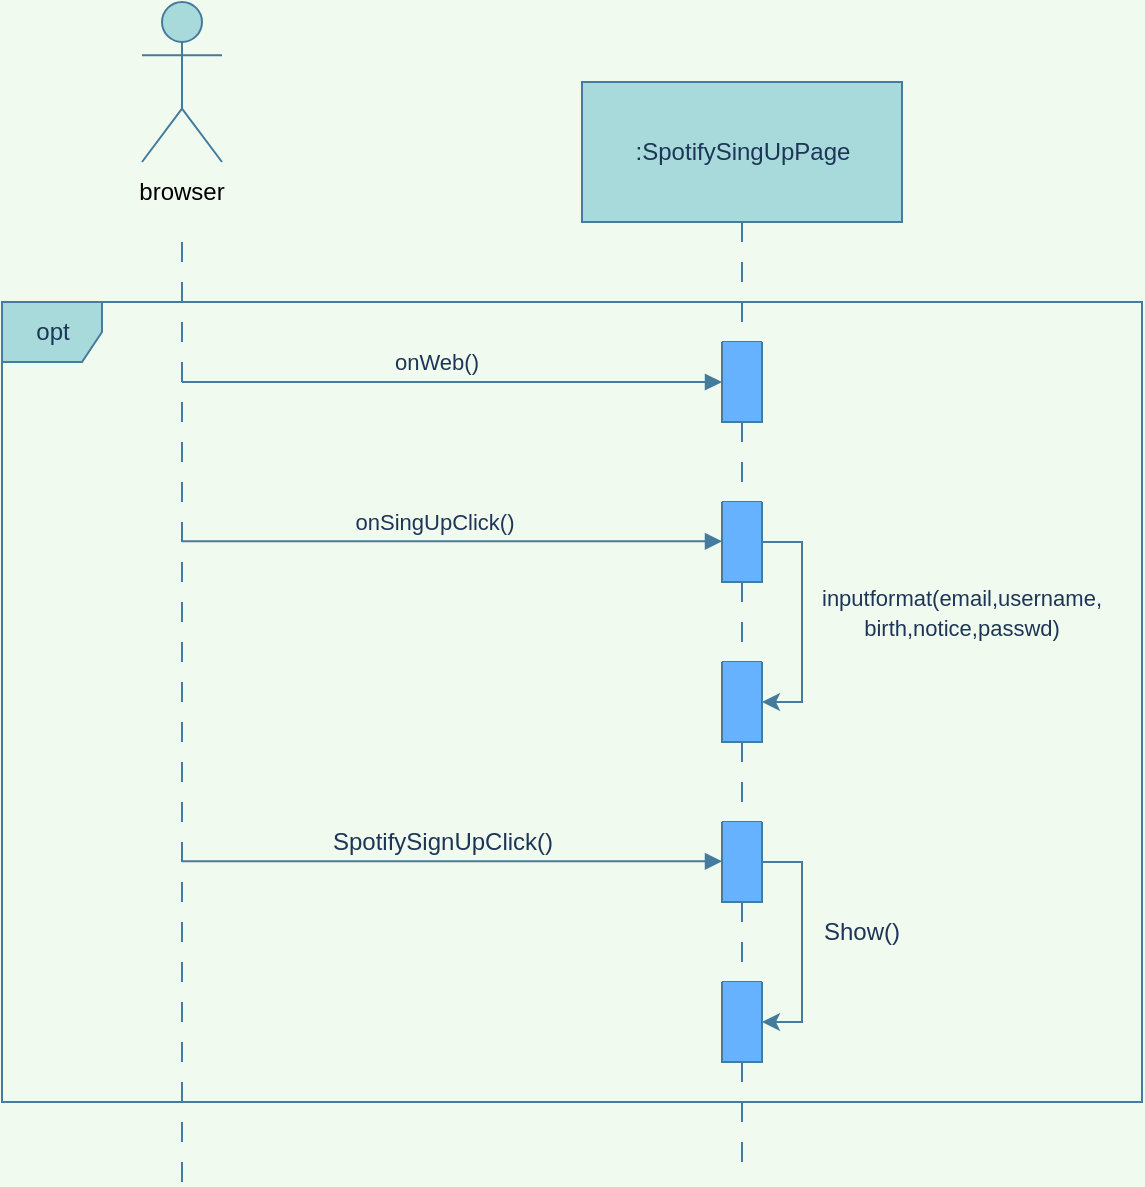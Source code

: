 <mxfile version="20.0.1" type="device" pages="10"><diagram id="53_kQjZU_Wa36iA7nbJE" name="註冊作業(圖1)"><mxGraphModel dx="1247" dy="711" grid="1" gridSize="10" guides="1" tooltips="1" connect="1" arrows="1" fold="1" page="1" pageScale="1" pageWidth="827" pageHeight="1169" background="#F1FAEE" math="0" shadow="0"><root><mxCell id="0"/><mxCell id="1" parent="0"/><mxCell id="oZZmLhGPtwPxrPGCCoyU-26" value="" style="endArrow=none;startArrow=none;endFill=0;startFill=0;endSize=8;html=1;verticalAlign=bottom;dashed=1;labelBackgroundColor=none;dashPattern=10 10;rounded=0;exitX=0.5;exitY=1;exitDx=0;exitDy=0;strokeColor=#457B9D;fontColor=#1D3557;" parent="1" source="oZZmLhGPtwPxrPGCCoyU-6" edge="1"><mxGeometry width="160" relative="1" as="geometry"><mxPoint x="520" y="160" as="sourcePoint"/><mxPoint x="540" y="600" as="targetPoint"/></mxGeometry></mxCell><mxCell id="oZZmLhGPtwPxrPGCCoyU-1" value="opt" style="shape=umlFrame;tabPosition=left;html=1;boundedLbl=1;labelInHeader=1;width=50;height=30;swimlaneFillColor=none;fillColor=#A8DADC;strokeColor=#457B9D;fontColor=#1D3557;" parent="1" vertex="1"><mxGeometry x="170" y="160" width="570" height="400" as="geometry"/></mxCell><mxCell id="oZZmLhGPtwPxrPGCCoyU-3" value="" style="shape=umlActor;verticalLabelPosition=bottom;verticalAlign=top;html=1;fillColor=#A8DADC;strokeColor=#457B9D;fontColor=#1D3557;" parent="1" vertex="1"><mxGeometry x="240" y="10" width="40" height="80" as="geometry"/></mxCell><mxCell id="oZZmLhGPtwPxrPGCCoyU-4" value="" style="endArrow=none;startArrow=none;endFill=0;startFill=0;endSize=8;html=1;verticalAlign=bottom;dashed=1;labelBackgroundColor=none;dashPattern=10 10;rounded=0;strokeColor=#457B9D;fontColor=#1D3557;" parent="1" edge="1"><mxGeometry x="-0.098" y="-100" width="160" relative="1" as="geometry"><mxPoint x="260" y="600" as="sourcePoint"/><mxPoint x="260" y="120" as="targetPoint"/><mxPoint as="offset"/></mxGeometry></mxCell><mxCell id="oZZmLhGPtwPxrPGCCoyU-6" value=":SpotifySingUpPage" style="text;html=1;align=center;verticalAlign=middle;dashed=0;fillColor=#A8DADC;strokeColor=#457B9D;fontColor=#1D3557;" parent="1" vertex="1"><mxGeometry x="460" y="50" width="160" height="70" as="geometry"/></mxCell><mxCell id="oZZmLhGPtwPxrPGCCoyU-18" style="edgeStyle=orthogonalEdgeStyle;rounded=0;orthogonalLoop=1;jettySize=auto;html=1;exitX=1;exitY=0.5;exitDx=0;exitDy=0;entryX=1;entryY=0.5;entryDx=0;entryDy=0;labelBackgroundColor=#F1FAEE;strokeColor=#457B9D;fontColor=#1D3557;" parent="1" source="oZZmLhGPtwPxrPGCCoyU-8" target="oZZmLhGPtwPxrPGCCoyU-9" edge="1"><mxGeometry relative="1" as="geometry"><Array as="points"><mxPoint x="570" y="280"/><mxPoint x="570" y="360"/></Array></mxGeometry></mxCell><mxCell id="oZZmLhGPtwPxrPGCCoyU-8" value="" style="swimlane;startSize=0;swimlaneFillColor=#66B2FF;fillColor=#A8DADC;strokeColor=#457B9D;fontColor=#1D3557;" parent="1" vertex="1"><mxGeometry x="530" y="260" width="20" height="40" as="geometry"/></mxCell><mxCell id="oZZmLhGPtwPxrPGCCoyU-9" value="" style="swimlane;startSize=0;swimlaneFillColor=#66B2FF;fillColor=#A8DADC;strokeColor=#457B9D;fontColor=#1D3557;" parent="1" vertex="1"><mxGeometry x="530" y="340" width="20" height="40" as="geometry"/></mxCell><mxCell id="oZZmLhGPtwPxrPGCCoyU-23" style="edgeStyle=orthogonalEdgeStyle;rounded=0;orthogonalLoop=1;jettySize=auto;html=1;exitX=1;exitY=0.5;exitDx=0;exitDy=0;entryX=1;entryY=0.5;entryDx=0;entryDy=0;labelBackgroundColor=#F1FAEE;strokeColor=#457B9D;fontColor=#1D3557;" parent="1" source="oZZmLhGPtwPxrPGCCoyU-10" target="oZZmLhGPtwPxrPGCCoyU-12" edge="1"><mxGeometry relative="1" as="geometry"/></mxCell><mxCell id="oZZmLhGPtwPxrPGCCoyU-10" value="" style="swimlane;startSize=0;swimlaneFillColor=#66B2FF;fillColor=#A8DADC;strokeColor=#457B9D;fontColor=#1D3557;" parent="1" vertex="1"><mxGeometry x="530" y="420" width="20" height="40" as="geometry"/></mxCell><mxCell id="oZZmLhGPtwPxrPGCCoyU-13" value="" style="html=1;verticalAlign=bottom;labelBackgroundColor=none;endArrow=block;endFill=1;rounded=0;entryX=0;entryY=0.5;entryDx=0;entryDy=0;strokeColor=#457B9D;fontColor=#1D3557;" parent="1" target="oZZmLhGPtwPxrPGCCoyU-7" edge="1"><mxGeometry width="160" relative="1" as="geometry"><mxPoint x="260" y="200" as="sourcePoint"/><mxPoint x="420" y="200" as="targetPoint"/></mxGeometry></mxCell><mxCell id="oZZmLhGPtwPxrPGCCoyU-20" value="&lt;div&gt;onWeb()&lt;br&gt;&lt;/div&gt;" style="edgeLabel;html=1;align=center;verticalAlign=middle;resizable=0;points=[];labelBackgroundColor=#F1FAEE;fontColor=#1D3557;" parent="oZZmLhGPtwPxrPGCCoyU-13" vertex="1" connectable="0"><mxGeometry x="-0.06" y="1" relative="1" as="geometry"><mxPoint y="-9" as="offset"/></mxGeometry></mxCell><mxCell id="oZZmLhGPtwPxrPGCCoyU-14" value="" style="html=1;verticalAlign=bottom;labelBackgroundColor=none;endArrow=block;endFill=1;rounded=0;entryX=0;entryY=0.5;entryDx=0;entryDy=0;strokeColor=#457B9D;fontColor=#1D3557;" parent="1" edge="1"><mxGeometry width="160" relative="1" as="geometry"><mxPoint x="260" y="279.66" as="sourcePoint"/><mxPoint x="530" y="279.66" as="targetPoint"/></mxGeometry></mxCell><mxCell id="oZZmLhGPtwPxrPGCCoyU-21" value="onSingUpClick()" style="edgeLabel;html=1;align=center;verticalAlign=middle;resizable=0;points=[];labelBackgroundColor=#F1FAEE;fontColor=#1D3557;" parent="oZZmLhGPtwPxrPGCCoyU-14" vertex="1" connectable="0"><mxGeometry x="-0.066" y="-1" relative="1" as="geometry"><mxPoint y="-11" as="offset"/></mxGeometry></mxCell><mxCell id="oZZmLhGPtwPxrPGCCoyU-15" value="" style="html=1;verticalAlign=bottom;labelBackgroundColor=none;endArrow=block;endFill=1;rounded=0;entryX=0;entryY=0.5;entryDx=0;entryDy=0;strokeColor=#457B9D;fontColor=#1D3557;" parent="1" edge="1"><mxGeometry width="160" relative="1" as="geometry"><mxPoint x="260" y="439.66" as="sourcePoint"/><mxPoint x="530" y="439.66" as="targetPoint"/></mxGeometry></mxCell><mxCell id="oZZmLhGPtwPxrPGCCoyU-22" value="&lt;span style=&quot;font-size: 12px;&quot;&gt;SpotifySignUpClick()&lt;/span&gt;" style="edgeLabel;html=1;align=center;verticalAlign=middle;resizable=0;points=[];labelBackgroundColor=none;fontColor=#1D3557;" parent="oZZmLhGPtwPxrPGCCoyU-15" vertex="1" connectable="0"><mxGeometry x="0.083" relative="1" as="geometry"><mxPoint x="-16" y="-10" as="offset"/></mxGeometry></mxCell><mxCell id="oZZmLhGPtwPxrPGCCoyU-24" value="&lt;span style=&quot;font-size: 11px; background-color: rgb(241, 250, 238);&quot;&gt;inputformat(email,username,&lt;br&gt;birth,notice,passwd)&lt;/span&gt;" style="text;html=1;strokeColor=none;fillColor=none;align=center;verticalAlign=middle;whiteSpace=wrap;rounded=0;fontColor=#1D3557;" parent="1" vertex="1"><mxGeometry x="620" y="300" width="60" height="30" as="geometry"/></mxCell><mxCell id="oZZmLhGPtwPxrPGCCoyU-25" value="Show()" style="text;html=1;strokeColor=none;fillColor=none;align=center;verticalAlign=middle;whiteSpace=wrap;rounded=0;fontColor=#1D3557;" parent="1" vertex="1"><mxGeometry x="570" y="460" width="60" height="30" as="geometry"/></mxCell><mxCell id="oZZmLhGPtwPxrPGCCoyU-12" value="" style="swimlane;startSize=0;swimlaneFillColor=#66B2FF;fillColor=#A8DADC;strokeColor=#457B9D;fontColor=#1D3557;" parent="1" vertex="1"><mxGeometry x="530" y="500" width="20" height="40" as="geometry"/></mxCell><mxCell id="oZZmLhGPtwPxrPGCCoyU-7" value="" style="swimlane;startSize=0;strokeColor=#457B9D;swimlaneFillColor=#66B2FF;fillColor=#A8DADC;fontColor=#1D3557;" parent="1" vertex="1"><mxGeometry x="530" y="180" width="20" height="40" as="geometry"/></mxCell><mxCell id="Jx3-Q2Q_qGnJ7DQeXOjU-1" value="browser" style="text;html=1;strokeColor=none;fillColor=none;align=center;verticalAlign=middle;whiteSpace=wrap;rounded=0;" vertex="1" parent="1"><mxGeometry x="230" y="90" width="60" height="30" as="geometry"/></mxCell></root></mxGraphModel></diagram><diagram id="UVsTYxPEzILmUuf_Nc7Y" name="登入作業(圖2)"><mxGraphModel dx="1247" dy="711" grid="1" gridSize="10" guides="1" tooltips="1" connect="1" arrows="1" fold="1" page="1" pageScale="1" pageWidth="827" pageHeight="1169" background="#F1FAEE" math="0" shadow="0"><root><mxCell id="0"/><mxCell id="1" parent="0"/><mxCell id="QW5_86sDwAYt49eBHqRV-29" value="" style="endArrow=none;startArrow=none;endFill=0;startFill=0;endSize=8;html=1;verticalAlign=bottom;dashed=1;labelBackgroundColor=none;dashPattern=10 10;rounded=0;exitX=0.5;exitY=1;exitDx=0;exitDy=0;strokeColor=#457B9D;fontColor=#1D3557;" edge="1" parent="1" source="QW5_86sDwAYt49eBHqRV-5"><mxGeometry width="160" relative="1" as="geometry"><mxPoint x="540" y="120" as="sourcePoint"/><mxPoint x="540" y="600" as="targetPoint"/></mxGeometry></mxCell><mxCell id="QW5_86sDwAYt49eBHqRV-2" value="opt" style="shape=umlFrame;tabPosition=left;html=1;boundedLbl=1;labelInHeader=1;width=50;height=30;swimlaneFillColor=none;fillColor=#A8DADC;strokeColor=#457B9D;fontColor=#1D3557;" vertex="1" parent="1"><mxGeometry x="200" y="150" width="720" height="400" as="geometry"/></mxCell><mxCell id="QW5_86sDwAYt49eBHqRV-3" value="" style="shape=umlActor;verticalLabelPosition=bottom;verticalAlign=top;html=1;fillColor=#A8DADC;strokeColor=#457B9D;fontColor=#1D3557;" vertex="1" parent="1"><mxGeometry x="240" y="10" width="40" height="80" as="geometry"/></mxCell><mxCell id="QW5_86sDwAYt49eBHqRV-4" value="" style="endArrow=none;startArrow=none;endFill=0;startFill=0;endSize=8;html=1;verticalAlign=bottom;dashed=1;labelBackgroundColor=none;dashPattern=10 10;rounded=0;strokeColor=#457B9D;fontColor=#1D3557;" edge="1" parent="1"><mxGeometry x="-0.098" y="-100" width="160" relative="1" as="geometry"><mxPoint x="260" y="600" as="sourcePoint"/><mxPoint x="260" y="120" as="targetPoint"/><mxPoint as="offset"/></mxGeometry></mxCell><mxCell id="QW5_86sDwAYt49eBHqRV-5" value=":SpotifySingInPage" style="text;html=1;align=center;verticalAlign=middle;dashed=0;fillColor=#A8DADC;strokeColor=#457B9D;fontColor=#1D3557;" vertex="1" parent="1"><mxGeometry x="460" y="50" width="160" height="70" as="geometry"/></mxCell><mxCell id="QW5_86sDwAYt49eBHqRV-6" style="edgeStyle=orthogonalEdgeStyle;rounded=0;orthogonalLoop=1;jettySize=auto;html=1;exitX=1;exitY=0.5;exitDx=0;exitDy=0;entryX=1;entryY=0.5;entryDx=0;entryDy=0;labelBackgroundColor=#F1FAEE;strokeColor=#457B9D;fontColor=#1D3557;" edge="1" parent="1" source="QW5_86sDwAYt49eBHqRV-7" target="QW5_86sDwAYt49eBHqRV-8"><mxGeometry relative="1" as="geometry"><Array as="points"><mxPoint x="570" y="280"/><mxPoint x="570" y="360"/></Array></mxGeometry></mxCell><mxCell id="QW5_86sDwAYt49eBHqRV-7" value="" style="swimlane;startSize=0;swimlaneFillColor=#66B2FF;fillColor=#A8DADC;strokeColor=#457B9D;fontColor=#1D3557;" vertex="1" parent="1"><mxGeometry x="530" y="260" width="20" height="40" as="geometry"/></mxCell><mxCell id="QW5_86sDwAYt49eBHqRV-8" value="" style="swimlane;startSize=0;swimlaneFillColor=#66B2FF;fillColor=#A8DADC;strokeColor=#457B9D;fontColor=#1D3557;" vertex="1" parent="1"><mxGeometry x="530" y="340" width="20" height="40" as="geometry"/></mxCell><mxCell id="QW5_86sDwAYt49eBHqRV-26" style="edgeStyle=orthogonalEdgeStyle;rounded=0;orthogonalLoop=1;jettySize=auto;html=1;exitX=1.113;exitY=0.378;exitDx=0;exitDy=0;entryX=0;entryY=0.25;entryDx=0;entryDy=0;strokeColor=#457B9D;exitPerimeter=0;" edge="1" parent="1" source="QW5_86sDwAYt49eBHqRV-10" target="QW5_86sDwAYt49eBHqRV-24"><mxGeometry relative="1" as="geometry"/></mxCell><mxCell id="QW5_86sDwAYt49eBHqRV-32" style="edgeStyle=orthogonalEdgeStyle;rounded=0;orthogonalLoop=1;jettySize=auto;html=1;exitX=0;exitY=0.75;exitDx=0;exitDy=0;dashed=1;strokeColor=#457B9D;" edge="1" parent="1" source="QW5_86sDwAYt49eBHqRV-10"><mxGeometry relative="1" as="geometry"><mxPoint x="260" y="479.857" as="targetPoint"/></mxGeometry></mxCell><mxCell id="QW5_86sDwAYt49eBHqRV-10" value="" style="swimlane;startSize=0;swimlaneFillColor=#66B2FF;fillColor=#A8DADC;strokeColor=#457B9D;fontColor=#1D3557;" vertex="1" parent="1"><mxGeometry x="530" y="420" width="20" height="80" as="geometry"/></mxCell><mxCell id="QW5_86sDwAYt49eBHqRV-11" value="" style="html=1;verticalAlign=bottom;labelBackgroundColor=none;endArrow=block;endFill=1;rounded=0;entryX=0;entryY=0.5;entryDx=0;entryDy=0;strokeColor=#457B9D;fontColor=#1D3557;" edge="1" parent="1" target="QW5_86sDwAYt49eBHqRV-20"><mxGeometry width="160" relative="1" as="geometry"><mxPoint x="260" y="200" as="sourcePoint"/><mxPoint x="420" y="200" as="targetPoint"/></mxGeometry></mxCell><mxCell id="QW5_86sDwAYt49eBHqRV-12" value="&lt;div&gt;onWeb()&lt;br&gt;&lt;/div&gt;" style="edgeLabel;html=1;align=center;verticalAlign=middle;resizable=0;points=[];labelBackgroundColor=#F1FAEE;fontColor=#1D3557;" vertex="1" connectable="0" parent="QW5_86sDwAYt49eBHqRV-11"><mxGeometry x="-0.06" y="1" relative="1" as="geometry"><mxPoint y="-9" as="offset"/></mxGeometry></mxCell><mxCell id="QW5_86sDwAYt49eBHqRV-13" value="" style="html=1;verticalAlign=bottom;labelBackgroundColor=none;endArrow=block;endFill=1;rounded=0;entryX=0;entryY=0.5;entryDx=0;entryDy=0;strokeColor=#457B9D;fontColor=#1D3557;" edge="1" parent="1"><mxGeometry width="160" relative="1" as="geometry"><mxPoint x="260" y="279.66" as="sourcePoint"/><mxPoint x="530" y="279.66" as="targetPoint"/></mxGeometry></mxCell><mxCell id="QW5_86sDwAYt49eBHqRV-14" value="onSingInClick()" style="edgeLabel;html=1;align=center;verticalAlign=middle;resizable=0;points=[];labelBackgroundColor=#F1FAEE;fontColor=#1D3557;" vertex="1" connectable="0" parent="QW5_86sDwAYt49eBHqRV-13"><mxGeometry x="-0.066" y="-1" relative="1" as="geometry"><mxPoint y="-11" as="offset"/></mxGeometry></mxCell><mxCell id="QW5_86sDwAYt49eBHqRV-15" value="" style="html=1;verticalAlign=bottom;labelBackgroundColor=none;endArrow=block;endFill=1;rounded=0;entryX=0;entryY=0.5;entryDx=0;entryDy=0;strokeColor=#457B9D;fontColor=#1D3557;" edge="1" parent="1"><mxGeometry width="160" relative="1" as="geometry"><mxPoint x="260" y="439.66" as="sourcePoint"/><mxPoint x="530" y="439.66" as="targetPoint"/></mxGeometry></mxCell><mxCell id="QW5_86sDwAYt49eBHqRV-16" value="&lt;span style=&quot;font-size: 12px;&quot;&gt;SpotifySignInClick()&lt;/span&gt;" style="edgeLabel;html=1;align=center;verticalAlign=middle;resizable=0;points=[];labelBackgroundColor=none;fontColor=#1D3557;" vertex="1" connectable="0" parent="QW5_86sDwAYt49eBHqRV-15"><mxGeometry x="0.083" relative="1" as="geometry"><mxPoint x="-16" y="-10" as="offset"/></mxGeometry></mxCell><mxCell id="QW5_86sDwAYt49eBHqRV-17" value="&lt;span style=&quot;font-size: 11px;&quot;&gt;SignInInput(email,&lt;br&gt;username,passwd)&lt;/span&gt;" style="text;html=1;strokeColor=none;fillColor=none;align=center;verticalAlign=middle;whiteSpace=wrap;rounded=0;fontColor=#1D3557;" vertex="1" parent="1"><mxGeometry x="600" y="300" width="60" height="30" as="geometry"/></mxCell><mxCell id="QW5_86sDwAYt49eBHqRV-20" value="" style="swimlane;startSize=0;strokeColor=#457B9D;swimlaneFillColor=#66B2FF;fillColor=#A8DADC;fontColor=#1D3557;" vertex="1" parent="1"><mxGeometry x="530" y="180" width="20" height="40" as="geometry"/></mxCell><mxCell id="QW5_86sDwAYt49eBHqRV-21" value="Cusromer、member" style="text;html=1;strokeColor=none;fillColor=none;align=center;verticalAlign=middle;whiteSpace=wrap;rounded=0;" vertex="1" parent="1"><mxGeometry x="230" y="90" width="60" height="30" as="geometry"/></mxCell><mxCell id="QW5_86sDwAYt49eBHqRV-22" value=":SpotifyDatabase" style="text;html=1;align=center;verticalAlign=middle;dashed=0;fillColor=#A8DADC;strokeColor=#457B9D;fontColor=#1D3557;" vertex="1" parent="1"><mxGeometry x="740" y="50" width="160" height="70" as="geometry"/></mxCell><mxCell id="QW5_86sDwAYt49eBHqRV-23" value="" style="endArrow=none;startArrow=none;endFill=0;startFill=0;endSize=8;html=1;verticalAlign=bottom;dashed=1;labelBackgroundColor=none;dashPattern=10 10;rounded=0;exitX=0.5;exitY=1;exitDx=0;exitDy=0;strokeColor=#457B9D;fontColor=#1D3557;" edge="1" parent="1" source="QW5_86sDwAYt49eBHqRV-24"><mxGeometry width="160" relative="1" as="geometry"><mxPoint x="819.5" y="120" as="sourcePoint"/><mxPoint x="819.5" y="600" as="targetPoint"/></mxGeometry></mxCell><mxCell id="QW5_86sDwAYt49eBHqRV-30" style="edgeStyle=orthogonalEdgeStyle;rounded=0;orthogonalLoop=1;jettySize=auto;html=1;exitX=0;exitY=0.5;exitDx=0;exitDy=0;entryX=1.035;entryY=0.651;entryDx=0;entryDy=0;entryPerimeter=0;strokeColor=#457B9D;dashed=1;" edge="1" parent="1" source="QW5_86sDwAYt49eBHqRV-24" target="QW5_86sDwAYt49eBHqRV-10"><mxGeometry relative="1" as="geometry"><Array as="points"><mxPoint x="810" y="472"/></Array></mxGeometry></mxCell><mxCell id="QW5_86sDwAYt49eBHqRV-24" value="" style="swimlane;startSize=0;swimlaneFillColor=#66B2FF;fillColor=#A8DADC;strokeColor=#457B9D;fontColor=#1D3557;" vertex="1" parent="1"><mxGeometry x="810" y="440" width="20" height="40" as="geometry"/></mxCell><mxCell id="QW5_86sDwAYt49eBHqRV-25" value="" style="endArrow=none;startArrow=none;endFill=0;startFill=0;endSize=8;html=1;verticalAlign=bottom;dashed=1;labelBackgroundColor=none;dashPattern=10 10;rounded=0;exitX=0.5;exitY=1;exitDx=0;exitDy=0;strokeColor=#457B9D;fontColor=#1D3557;" edge="1" parent="1" target="QW5_86sDwAYt49eBHqRV-24"><mxGeometry width="160" relative="1" as="geometry"><mxPoint x="819.5" y="120" as="sourcePoint"/><mxPoint x="819.5" y="600" as="targetPoint"/></mxGeometry></mxCell><mxCell id="QW5_86sDwAYt49eBHqRV-27" value="&lt;span style=&quot;font-size: 12px;&quot;&gt;CheckCount()&lt;/span&gt;" style="edgeLabel;html=1;align=center;verticalAlign=middle;resizable=0;points=[];labelBackgroundColor=none;fontColor=#1D3557;" vertex="1" connectable="0" parent="1"><mxGeometry x="679.996" y="440.0" as="geometry"/></mxCell><mxCell id="QW5_86sDwAYt49eBHqRV-31" value="&lt;span style=&quot;font-size: 12px;&quot;&gt;CountInformation()&lt;/span&gt;" style="edgeLabel;html=1;align=center;verticalAlign=middle;resizable=0;points=[];labelBackgroundColor=none;fontColor=#1D3557;" vertex="1" connectable="0" parent="1"><mxGeometry x="679.996" y="460.0" as="geometry"/></mxCell><mxCell id="QW5_86sDwAYt49eBHqRV-33" value="&lt;span style=&quot;font-size: 12px;&quot;&gt;Show()&lt;/span&gt;" style="edgeLabel;html=1;align=center;verticalAlign=middle;resizable=0;points=[];labelBackgroundColor=none;fontColor=#1D3557;" vertex="1" connectable="0" parent="1"><mxGeometry x="400.286" y="470.0" as="geometry"/></mxCell></root></mxGraphModel></diagram><diagram id="iSb1s6bAMHcqiB-IULWM" name="Home(圖10)"><mxGraphModel dx="1559" dy="889" grid="0" gridSize="10" guides="1" tooltips="1" connect="1" arrows="1" fold="1" page="1" pageScale="1" pageWidth="827" pageHeight="1169" background="#F1FAEE" math="0" shadow="0"><root><mxCell id="0"/><mxCell id="1" parent="0"/><mxCell id="XvMA2Tf-zc52V6M1FBeR-68" value="opt" style="shape=umlFrame;tabWidth=110;tabHeight=30;tabPosition=left;html=1;boundedLbl=1;labelInHeader=1;width=66;height=30;rounded=0;sketch=0;fontColor=#1D3557;strokeColor=#457B9D;fillColor=#A8DADC;swimlaneFillColor=none;" vertex="1" parent="1"><mxGeometry x="729" y="403" width="1025" height="730" as="geometry"/></mxCell><mxCell id="XvMA2Tf-zc52V6M1FBeR-69" value="[select=1]" style="text;rounded=0;sketch=0;fontColor=#1D3557;strokeColor=none;fillColor=none;" vertex="1" parent="XvMA2Tf-zc52V6M1FBeR-68"><mxGeometry width="100" height="20" relative="1" as="geometry"><mxPoint x="20" y="40" as="offset"/></mxGeometry></mxCell><mxCell id="XvMA2Tf-zc52V6M1FBeR-70" value="[select=2]" style="line;strokeWidth=1;dashed=1;labelPosition=center;verticalLabelPosition=bottom;align=left;verticalAlign=top;spacingLeft=20;spacingTop=15;rounded=0;sketch=0;fontColor=#1D3557;fillColor=#A8DADC;labelBackgroundColor=none;" vertex="1" parent="XvMA2Tf-zc52V6M1FBeR-68"><mxGeometry y="466.998" width="1025" height="29.2" as="geometry"/></mxCell><mxCell id="wbn4eFpphBCO5M3I5Q3l-1" value="" style="endArrow=none;startArrow=none;endFill=0;startFill=0;endSize=8;html=1;verticalAlign=bottom;dashed=1;labelBackgroundColor=none;dashPattern=10 10;rounded=0;exitX=0.5;exitY=1;exitDx=0;exitDy=0;strokeColor=#457B9D;fontColor=#1D3557;" edge="1" parent="1" source="wbn4eFpphBCO5M3I5Q3l-4"><mxGeometry width="160" relative="1" as="geometry"><mxPoint x="540" y="120" as="sourcePoint"/><mxPoint x="540" y="1280" as="targetPoint"/></mxGeometry></mxCell><mxCell id="wbn4eFpphBCO5M3I5Q3l-2" value="" style="shape=umlActor;verticalLabelPosition=bottom;verticalAlign=top;html=1;fillColor=#A8DADC;strokeColor=#457B9D;fontColor=#1D3557;" vertex="1" parent="1"><mxGeometry x="240" y="10" width="40" height="80" as="geometry"/></mxCell><mxCell id="wbn4eFpphBCO5M3I5Q3l-3" value="" style="endArrow=none;startArrow=none;endFill=0;startFill=0;endSize=8;html=1;verticalAlign=bottom;dashed=1;labelBackgroundColor=none;dashPattern=10 10;rounded=0;strokeColor=#457B9D;fontColor=#1D3557;" edge="1" parent="1"><mxGeometry x="-0.098" y="-100" width="160" relative="1" as="geometry"><mxPoint x="260" y="1270" as="sourcePoint"/><mxPoint x="260" y="120" as="targetPoint"/><mxPoint as="offset"/></mxGeometry></mxCell><mxCell id="wbn4eFpphBCO5M3I5Q3l-4" value=":SpotifySingInPage" style="text;html=1;align=center;verticalAlign=middle;dashed=0;fillColor=#A8DADC;strokeColor=#457B9D;fontColor=#1D3557;" vertex="1" parent="1"><mxGeometry x="460" y="50" width="160" height="70" as="geometry"/></mxCell><mxCell id="wbn4eFpphBCO5M3I5Q3l-5" value="All Users" style="text;html=1;strokeColor=none;fillColor=none;align=center;verticalAlign=middle;whiteSpace=wrap;rounded=0;fontColor=#1D3557;" vertex="1" parent="1"><mxGeometry x="230" y="90" width="60" height="30" as="geometry"/></mxCell><mxCell id="wbn4eFpphBCO5M3I5Q3l-6" value=":HomePage" style="text;html=1;align=center;verticalAlign=middle;dashed=0;fillColor=#A8DADC;strokeColor=#457B9D;fontColor=#1D3557;" vertex="1" parent="1"><mxGeometry x="740" y="50" width="160" height="70" as="geometry"/></mxCell><mxCell id="wbn4eFpphBCO5M3I5Q3l-8" style="edgeStyle=orthogonalEdgeStyle;curved=0;rounded=1;sketch=0;orthogonalLoop=1;jettySize=auto;html=1;fontSize=15;fontColor=#1D3557;endArrow=blockThin;endFill=1;strokeColor=#457B9D;fillColor=#A8DADC;" edge="1" parent="1"><mxGeometry relative="1" as="geometry"><mxPoint x="810" y="320" as="targetPoint"/><mxPoint x="550" y="320" as="sourcePoint"/><Array as="points"><mxPoint x="809" y="320"/></Array></mxGeometry></mxCell><mxCell id="wbn4eFpphBCO5M3I5Q3l-9" value="" style="swimlane;startSize=0;strokeColor=#457B9D;swimlaneFillColor=#66B2FF;fillColor=#A8DADC;fontColor=#1D3557;" vertex="1" parent="1"><mxGeometry x="530" y="150" width="20" height="210" as="geometry"/></mxCell><mxCell id="wbn4eFpphBCO5M3I5Q3l-10" value="ref" style="shape=umlFrame;tabPosition=left;html=1;boundedLbl=1;labelInHeader=1;width=50;height=30;swimlaneFillColor=default;fillColor=#A8DADC;strokeColor=#457B9D;fontColor=#1D3557;labelBorderColor=none;labelBackgroundColor=none;" vertex="1" parent="1"><mxGeometry x="430" y="200" width="220" height="80" as="geometry"/></mxCell><mxCell id="wbn4eFpphBCO5M3I5Q3l-11" value="SingIn(圖2)" style="text;html=1;strokeColor=none;fillColor=none;align=center;verticalAlign=middle;whiteSpace=wrap;rounded=0;sketch=0;fontColor=#1D3557;fontSize=15;" vertex="1" parent="1"><mxGeometry x="495" y="220" width="90" height="40" as="geometry"/></mxCell><mxCell id="wbn4eFpphBCO5M3I5Q3l-12" value="" style="endArrow=blockThin;endFill=1;endSize=12;html=1;rounded=1;sketch=0;fontSize=15;fontColor=#1D3557;strokeColor=#457B9D;fillColor=#A8DADC;curved=0;entryX=0.048;entryY=0.166;entryDx=0;entryDy=0;entryPerimeter=0;" edge="1" parent="1" target="wbn4eFpphBCO5M3I5Q3l-9"><mxGeometry width="160" relative="1" as="geometry"><mxPoint x="260" y="184.66" as="sourcePoint"/><mxPoint x="510" y="184.66" as="targetPoint"/><Array as="points"><mxPoint x="420" y="184.66"/></Array></mxGeometry></mxCell><mxCell id="wbn4eFpphBCO5M3I5Q3l-13" value="run()" style="text;html=1;strokeColor=none;fillColor=none;align=center;verticalAlign=middle;whiteSpace=wrap;rounded=0;fontColor=#1D3557;" vertex="1" parent="1"><mxGeometry x="360" y="160" width="60" height="30" as="geometry"/></mxCell><mxCell id="wbn4eFpphBCO5M3I5Q3l-14" value="go()" style="text;html=1;strokeColor=none;fillColor=none;align=center;verticalAlign=middle;whiteSpace=wrap;rounded=0;fontColor=#1D3557;" vertex="1" parent="1"><mxGeometry x="660" y="290" width="60" height="30" as="geometry"/></mxCell><mxCell id="wbn4eFpphBCO5M3I5Q3l-17" style="edgeStyle=orthogonalEdgeStyle;curved=0;rounded=1;sketch=0;orthogonalLoop=1;jettySize=auto;html=1;entryX=0.967;entryY=0.945;entryDx=0;entryDy=0;entryPerimeter=0;fontSize=15;fontColor=#1D3557;endArrow=blockThin;endFill=1;strokeColor=#457B9D;fillColor=#A8DADC;dashed=1;exitX=-0.095;exitY=0.064;exitDx=0;exitDy=0;exitPerimeter=0;" edge="1" parent="1" source="wbn4eFpphBCO5M3I5Q3l-24" target="wbn4eFpphBCO5M3I5Q3l-9"><mxGeometry relative="1" as="geometry"><mxPoint x="800" y="348" as="sourcePoint"/><Array as="points"><mxPoint x="807" y="346"/><mxPoint x="807" y="349"/></Array></mxGeometry></mxCell><mxCell id="wbn4eFpphBCO5M3I5Q3l-18" value="SignInSuccess()" style="text;html=1;strokeColor=none;fillColor=none;align=center;verticalAlign=middle;whiteSpace=wrap;rounded=0;fontColor=#1D3557;" vertex="1" parent="1"><mxGeometry x="660" y="320" width="60" height="30" as="geometry"/></mxCell><mxCell id="wbn4eFpphBCO5M3I5Q3l-22" value="" style="endArrow=none;startArrow=none;endFill=0;startFill=0;endSize=8;html=1;verticalAlign=bottom;dashed=1;labelBackgroundColor=none;dashPattern=10 10;rounded=0;exitX=0.5;exitY=1;exitDx=0;exitDy=0;strokeColor=#457B9D;fontColor=#1D3557;" edge="1" parent="1" source="wbn4eFpphBCO5M3I5Q3l-24"><mxGeometry width="160" relative="1" as="geometry"><mxPoint x="819.5" y="120" as="sourcePoint"/><mxPoint x="820" y="590" as="targetPoint"/></mxGeometry></mxCell><mxCell id="dVrOh5htPqXwfnY5xOtV-26" value=":UserUI" style="text;html=1;align=center;verticalAlign=middle;dashed=0;fillColor=#A8DADC;strokeColor=#457B9D;fontColor=#1D3557;" vertex="1" parent="1"><mxGeometry x="950" y="270" width="160" height="70" as="geometry"/></mxCell><mxCell id="dVrOh5htPqXwfnY5xOtV-28" value="" style="endArrow=blockThin;endFill=1;endSize=12;html=1;rounded=1;sketch=0;fontColor=#1D3557;strokeColor=#457B9D;fillColor=#A8DADC;curved=0;dashed=1;" edge="1" parent="1"><mxGeometry width="160" relative="1" as="geometry"><mxPoint x="830" y="330" as="sourcePoint"/><mxPoint x="950" y="330" as="targetPoint"/></mxGeometry></mxCell><mxCell id="dVrOh5htPqXwfnY5xOtV-29" value="Creat()" style="text;html=1;strokeColor=none;fillColor=none;align=center;verticalAlign=middle;whiteSpace=wrap;rounded=0;fontColor=#1D3557;" vertex="1" parent="1"><mxGeometry x="870" y="300" width="60" height="30" as="geometry"/></mxCell><mxCell id="dVrOh5htPqXwfnY5xOtV-30" value=":CountInformation" style="text;html=1;align=center;verticalAlign=middle;dashed=0;fillColor=#A8DADC;strokeColor=#457B9D;fontColor=#1D3557;" vertex="1" parent="1"><mxGeometry x="1180" y="310" width="160" height="70" as="geometry"/></mxCell><mxCell id="dVrOh5htPqXwfnY5xOtV-31" value=":UserCountDataBase" style="text;html=1;align=center;verticalAlign=middle;dashed=0;fillColor=#A8DADC;strokeColor=#457B9D;fontColor=#1D3557;" vertex="1" parent="1"><mxGeometry x="1640" y="60" width="160" height="70" as="geometry"/></mxCell><mxCell id="BTHDT-FMnAWi_RC7YAMA-2" value="" style="endArrow=none;startArrow=none;endFill=0;startFill=0;endSize=8;html=1;verticalAlign=bottom;dashed=1;labelBackgroundColor=none;dashPattern=10 10;rounded=0;exitX=0.5;exitY=1;exitDx=0;exitDy=0;strokeColor=#457B9D;fontColor=#1D3557;" edge="1" parent="1" source="XvMA2Tf-zc52V6M1FBeR-25"><mxGeometry width="160" relative="1" as="geometry"><mxPoint x="1259.5" y="390" as="sourcePoint"/><mxPoint x="1260" y="1270" as="targetPoint"/></mxGeometry></mxCell><mxCell id="XvMA2Tf-zc52V6M1FBeR-16" style="edgeStyle=orthogonalEdgeStyle;curved=0;rounded=1;sketch=0;orthogonalLoop=1;jettySize=auto;html=1;fontColor=#1D3557;endArrow=blockThin;endFill=1;strokeColor=#457B9D;fillColor=#A8DADC;exitX=1;exitY=0.5;exitDx=0;exitDy=0;" edge="1" parent="1" source="XvMA2Tf-zc52V6M1FBeR-25"><mxGeometry relative="1" as="geometry"><mxPoint x="1720" y="465" as="targetPoint"/><mxPoint x="1310" y="465" as="sourcePoint"/></mxGeometry></mxCell><mxCell id="BTHDT-FMnAWi_RC7YAMA-3" value="" style="swimlane;startSize=0;strokeColor=#457B9D;swimlaneFillColor=#66B2FF;fillColor=#A8DADC;fontColor=#1D3557;" vertex="1" parent="1"><mxGeometry x="1020" y="420" width="20" height="440" as="geometry"/></mxCell><mxCell id="BTHDT-FMnAWi_RC7YAMA-4" value="" style="endArrow=none;startArrow=none;endFill=0;startFill=0;endSize=8;html=1;verticalAlign=bottom;dashed=1;labelBackgroundColor=none;dashPattern=10 10;rounded=0;exitX=0.5;exitY=1;exitDx=0;exitDy=0;strokeColor=#457B9D;fontColor=#1D3557;" edge="1" parent="1" source="dVrOh5htPqXwfnY5xOtV-26" target="BTHDT-FMnAWi_RC7YAMA-3"><mxGeometry width="160" relative="1" as="geometry"><mxPoint x="1029.5" y="390" as="sourcePoint"/><mxPoint x="1030" y="860" as="targetPoint"/></mxGeometry></mxCell><mxCell id="BTHDT-FMnAWi_RC7YAMA-6" value="" style="endArrow=none;startArrow=none;endFill=0;startFill=0;endSize=8;html=1;verticalAlign=bottom;dashed=1;labelBackgroundColor=none;dashPattern=10 10;rounded=0;exitX=0.5;exitY=1;exitDx=0;exitDy=0;strokeColor=#457B9D;fontColor=#1D3557;" edge="1" parent="1" source="BTHDT-FMnAWi_RC7YAMA-3"><mxGeometry width="160" relative="1" as="geometry"><mxPoint x="1030" y="490" as="sourcePoint"/><mxPoint x="1030" y="1280" as="targetPoint"/></mxGeometry></mxCell><mxCell id="BTHDT-FMnAWi_RC7YAMA-11" value="" style="endArrow=none;startArrow=none;endFill=0;startFill=0;endSize=8;html=1;verticalAlign=bottom;dashed=1;labelBackgroundColor=none;dashPattern=10 10;rounded=0;exitX=0.5;exitY=1;exitDx=0;exitDy=0;strokeColor=#457B9D;fontColor=#1D3557;" edge="1" parent="1"><mxGeometry width="160" relative="1" as="geometry"><mxPoint x="819.5" y="120" as="sourcePoint"/><mxPoint x="820" y="1280" as="targetPoint"/></mxGeometry></mxCell><mxCell id="wbn4eFpphBCO5M3I5Q3l-24" value="" style="swimlane;startSize=0;strokeColor=#457B9D;swimlaneFillColor=#66B2FF;fillColor=#A8DADC;fontColor=#1D3557;" vertex="1" parent="1"><mxGeometry x="810" y="290" width="20" height="880" as="geometry"/></mxCell><mxCell id="BTHDT-FMnAWi_RC7YAMA-15" value="revisemail()" style="text;html=1;strokeColor=none;fillColor=none;align=center;verticalAlign=middle;whiteSpace=wrap;rounded=0;fontColor=#1D3557;" vertex="1" parent="1"><mxGeometry x="1130" y="430" width="60" height="30" as="geometry"/></mxCell><mxCell id="BTHDT-FMnAWi_RC7YAMA-17" value="newmail()" style="text;html=1;strokeColor=none;fillColor=none;align=center;verticalAlign=middle;whiteSpace=wrap;rounded=0;fontColor=#1D3557;" vertex="1" parent="1"><mxGeometry x="1130" y="460" width="60" height="30" as="geometry"/></mxCell><mxCell id="XvMA2Tf-zc52V6M1FBeR-2" value="revisegender()" style="text;html=1;strokeColor=none;fillColor=none;align=center;verticalAlign=middle;whiteSpace=wrap;rounded=0;fontColor=#1D3557;" vertex="1" parent="1"><mxGeometry x="1110" y="560" width="60" height="30" as="geometry"/></mxCell><mxCell id="XvMA2Tf-zc52V6M1FBeR-7" value="newgender()" style="text;html=1;strokeColor=none;fillColor=none;align=center;verticalAlign=middle;whiteSpace=wrap;rounded=0;fontColor=#1D3557;" vertex="1" parent="1"><mxGeometry x="1110" y="590" width="60" height="30" as="geometry"/></mxCell><mxCell id="XvMA2Tf-zc52V6M1FBeR-10" value="newcountry()" style="text;html=1;strokeColor=none;fillColor=none;align=center;verticalAlign=middle;whiteSpace=wrap;rounded=0;fontColor=#1D3557;" vertex="1" parent="1"><mxGeometry x="1110" y="700" width="60" height="30" as="geometry"/></mxCell><mxCell id="XvMA2Tf-zc52V6M1FBeR-11" value="revisecountry()" style="text;html=1;strokeColor=none;fillColor=none;align=center;verticalAlign=middle;whiteSpace=wrap;rounded=0;fontColor=#1D3557;" vertex="1" parent="1"><mxGeometry x="1110" y="660" width="60" height="30" as="geometry"/></mxCell><mxCell id="XvMA2Tf-zc52V6M1FBeR-14" value="newplace()" style="text;html=1;strokeColor=none;fillColor=none;align=center;verticalAlign=middle;whiteSpace=wrap;rounded=0;fontColor=#1D3557;" vertex="1" parent="1"><mxGeometry x="1110" y="800" width="60" height="30" as="geometry"/></mxCell><mxCell id="XvMA2Tf-zc52V6M1FBeR-15" value="reviseplace()" style="text;html=1;strokeColor=none;fillColor=none;align=center;verticalAlign=middle;whiteSpace=wrap;rounded=0;fontColor=#1D3557;" vertex="1" parent="1"><mxGeometry x="1110" y="760" width="60" height="30" as="geometry"/></mxCell><mxCell id="XvMA2Tf-zc52V6M1FBeR-17" value="savemail()" style="text;html=1;strokeColor=none;fillColor=none;align=center;verticalAlign=middle;whiteSpace=wrap;rounded=0;fontColor=#1D3557;" vertex="1" parent="1"><mxGeometry x="1330" y="440" width="60" height="30" as="geometry"/></mxCell><mxCell id="XvMA2Tf-zc52V6M1FBeR-19" value="savegender()" style="text;html=1;strokeColor=none;fillColor=none;align=center;verticalAlign=middle;whiteSpace=wrap;rounded=0;fontColor=#1D3557;" vertex="1" parent="1"><mxGeometry x="1330" y="570" width="60" height="30" as="geometry"/></mxCell><mxCell id="XvMA2Tf-zc52V6M1FBeR-21" value="savecountry()" style="text;html=1;strokeColor=none;fillColor=none;align=center;verticalAlign=middle;whiteSpace=wrap;rounded=0;fontColor=#1D3557;" vertex="1" parent="1"><mxGeometry x="1330" y="680" width="60" height="30" as="geometry"/></mxCell><mxCell id="XvMA2Tf-zc52V6M1FBeR-23" value="saveplace()" style="text;html=1;strokeColor=none;fillColor=none;align=center;verticalAlign=middle;whiteSpace=wrap;rounded=0;fontColor=#1D3557;" vertex="1" parent="1"><mxGeometry x="1340" y="780" width="60" height="30" as="geometry"/></mxCell><mxCell id="XvMA2Tf-zc52V6M1FBeR-24" value="" style="endArrow=none;startArrow=none;endFill=0;startFill=0;endSize=8;html=1;verticalAlign=bottom;dashed=1;labelBackgroundColor=none;dashPattern=10 10;rounded=0;exitX=0.5;exitY=1;exitDx=0;exitDy=0;strokeColor=#457B9D;fontColor=#1D3557;" edge="1" parent="1"><mxGeometry width="160" relative="1" as="geometry"><mxPoint x="1719.66" y="130.0" as="sourcePoint"/><mxPoint x="1720" y="1280" as="targetPoint"/></mxGeometry></mxCell><mxCell id="XvMA2Tf-zc52V6M1FBeR-34" style="edgeStyle=orthogonalEdgeStyle;curved=0;rounded=1;sketch=0;orthogonalLoop=1;jettySize=auto;html=1;exitX=0;exitY=0.75;exitDx=0;exitDy=0;entryX=1.066;entryY=0.142;entryDx=0;entryDy=0;entryPerimeter=0;fontColor=#1D3557;endArrow=blockThin;endFill=1;strokeColor=#457B9D;fillColor=#A8DADC;dashed=1;" edge="1" parent="1" source="XvMA2Tf-zc52V6M1FBeR-25" target="BTHDT-FMnAWi_RC7YAMA-3"><mxGeometry relative="1" as="geometry"/></mxCell><mxCell id="XvMA2Tf-zc52V6M1FBeR-25" value="" style="swimlane;startSize=0;strokeColor=#457B9D;swimlaneFillColor=#66B2FF;fillColor=#A8DADC;fontColor=#1D3557;" vertex="1" parent="1"><mxGeometry x="1250" y="430" width="20" height="70" as="geometry"/></mxCell><mxCell id="XvMA2Tf-zc52V6M1FBeR-26" value="" style="endArrow=none;startArrow=none;endFill=0;startFill=0;endSize=8;html=1;verticalAlign=bottom;dashed=1;labelBackgroundColor=none;dashPattern=10 10;rounded=0;exitX=0.5;exitY=1;exitDx=0;exitDy=0;strokeColor=#457B9D;fontColor=#1D3557;" edge="1" parent="1" source="dVrOh5htPqXwfnY5xOtV-30" target="XvMA2Tf-zc52V6M1FBeR-25"><mxGeometry width="160" relative="1" as="geometry"><mxPoint x="1259.5" y="390.0" as="sourcePoint"/><mxPoint x="1260" y="860" as="targetPoint"/></mxGeometry></mxCell><mxCell id="XvMA2Tf-zc52V6M1FBeR-27" style="edgeStyle=orthogonalEdgeStyle;curved=0;rounded=1;sketch=0;orthogonalLoop=1;jettySize=auto;html=1;fontColor=#1D3557;endArrow=blockThin;endFill=1;strokeColor=#457B9D;fillColor=#A8DADC;exitX=1;exitY=0.5;exitDx=0;exitDy=0;" edge="1" parent="1" source="XvMA2Tf-zc52V6M1FBeR-28"><mxGeometry relative="1" as="geometry"><mxPoint x="1720" y="595" as="targetPoint"/><mxPoint x="1310" y="595" as="sourcePoint"/></mxGeometry></mxCell><mxCell id="XvMA2Tf-zc52V6M1FBeR-28" value="" style="swimlane;startSize=0;strokeColor=#457B9D;swimlaneFillColor=#66B2FF;fillColor=#A8DADC;fontColor=#1D3557;" vertex="1" parent="1"><mxGeometry x="1250" y="560" width="20" height="70" as="geometry"/></mxCell><mxCell id="XvMA2Tf-zc52V6M1FBeR-29" style="edgeStyle=orthogonalEdgeStyle;curved=0;rounded=1;sketch=0;orthogonalLoop=1;jettySize=auto;html=1;fontColor=#1D3557;endArrow=blockThin;endFill=1;strokeColor=#457B9D;fillColor=#A8DADC;exitX=1;exitY=0.5;exitDx=0;exitDy=0;" edge="1" parent="1" source="XvMA2Tf-zc52V6M1FBeR-30"><mxGeometry relative="1" as="geometry"><mxPoint x="1720" y="705" as="targetPoint"/><mxPoint x="1310" y="705" as="sourcePoint"/></mxGeometry></mxCell><mxCell id="XvMA2Tf-zc52V6M1FBeR-30" value="" style="swimlane;startSize=0;strokeColor=#457B9D;swimlaneFillColor=#66B2FF;fillColor=#A8DADC;fontColor=#1D3557;" vertex="1" parent="1"><mxGeometry x="1250" y="670" width="20" height="70" as="geometry"/></mxCell><mxCell id="XvMA2Tf-zc52V6M1FBeR-31" style="edgeStyle=orthogonalEdgeStyle;curved=0;rounded=1;sketch=0;orthogonalLoop=1;jettySize=auto;html=1;fontColor=#1D3557;endArrow=blockThin;endFill=1;strokeColor=#457B9D;fillColor=#A8DADC;exitX=1;exitY=0.5;exitDx=0;exitDy=0;" edge="1" parent="1" source="XvMA2Tf-zc52V6M1FBeR-32"><mxGeometry relative="1" as="geometry"><mxPoint x="1720" y="805" as="targetPoint"/><mxPoint x="1310" y="805" as="sourcePoint"/></mxGeometry></mxCell><mxCell id="XvMA2Tf-zc52V6M1FBeR-32" value="" style="swimlane;startSize=0;strokeColor=#457B9D;swimlaneFillColor=#66B2FF;fillColor=#A8DADC;fontColor=#1D3557;" vertex="1" parent="1"><mxGeometry x="1250" y="770" width="20" height="70" as="geometry"/></mxCell><mxCell id="XvMA2Tf-zc52V6M1FBeR-33" value="" style="endArrow=blockThin;endFill=1;endSize=12;html=1;rounded=1;sketch=0;fontColor=#1D3557;strokeColor=#457B9D;fillColor=#A8DADC;curved=0;entryX=-0.089;entryY=0.135;entryDx=0;entryDy=0;exitX=1.066;exitY=0.08;exitDx=0;exitDy=0;entryPerimeter=0;exitPerimeter=0;" edge="1" parent="1" source="BTHDT-FMnAWi_RC7YAMA-3"><mxGeometry width="160" relative="1" as="geometry"><mxPoint x="1061.78" y="454.99" as="sourcePoint"/><mxPoint x="1250" y="454.66" as="targetPoint"/></mxGeometry></mxCell><mxCell id="XvMA2Tf-zc52V6M1FBeR-35" style="edgeStyle=orthogonalEdgeStyle;curved=0;rounded=1;sketch=0;orthogonalLoop=1;jettySize=auto;html=1;exitX=0;exitY=0.75;exitDx=0;exitDy=0;entryX=1.066;entryY=0.142;entryDx=0;entryDy=0;entryPerimeter=0;fontColor=#1D3557;endArrow=blockThin;endFill=1;strokeColor=#457B9D;fillColor=#A8DADC;dashed=1;" edge="1" parent="1"><mxGeometry relative="1" as="geometry"><mxPoint x="1250" y="620.02" as="sourcePoint"/><mxPoint x="1041.32" y="620.0" as="targetPoint"/></mxGeometry></mxCell><mxCell id="XvMA2Tf-zc52V6M1FBeR-36" value="" style="endArrow=blockThin;endFill=1;endSize=12;html=1;rounded=1;sketch=0;fontColor=#1D3557;strokeColor=#457B9D;fillColor=#A8DADC;curved=0;entryX=-0.089;entryY=0.135;entryDx=0;entryDy=0;exitX=1.066;exitY=0.08;exitDx=0;exitDy=0;entryPerimeter=0;exitPerimeter=0;" edge="1" parent="1"><mxGeometry width="160" relative="1" as="geometry"><mxPoint x="1041.32" y="584.54" as="sourcePoint"/><mxPoint x="1250" y="584.0" as="targetPoint"/></mxGeometry></mxCell><mxCell id="XvMA2Tf-zc52V6M1FBeR-37" style="edgeStyle=orthogonalEdgeStyle;curved=0;rounded=1;sketch=0;orthogonalLoop=1;jettySize=auto;html=1;exitX=0;exitY=0.75;exitDx=0;exitDy=0;entryX=1.066;entryY=0.142;entryDx=0;entryDy=0;entryPerimeter=0;fontColor=#1D3557;endArrow=blockThin;endFill=1;strokeColor=#457B9D;fillColor=#A8DADC;dashed=1;" edge="1" parent="1"><mxGeometry relative="1" as="geometry"><mxPoint x="1248.68" y="726.02" as="sourcePoint"/><mxPoint x="1040.0" y="726" as="targetPoint"/></mxGeometry></mxCell><mxCell id="XvMA2Tf-zc52V6M1FBeR-38" value="" style="endArrow=blockThin;endFill=1;endSize=12;html=1;rounded=1;sketch=0;fontColor=#1D3557;strokeColor=#457B9D;fillColor=#A8DADC;curved=0;entryX=-0.089;entryY=0.135;entryDx=0;entryDy=0;exitX=1.066;exitY=0.08;exitDx=0;exitDy=0;entryPerimeter=0;exitPerimeter=0;" edge="1" parent="1"><mxGeometry width="160" relative="1" as="geometry"><mxPoint x="1040.0" y="690.54" as="sourcePoint"/><mxPoint x="1248.68" y="690" as="targetPoint"/></mxGeometry></mxCell><mxCell id="XvMA2Tf-zc52V6M1FBeR-39" style="edgeStyle=orthogonalEdgeStyle;curved=0;rounded=1;sketch=0;orthogonalLoop=1;jettySize=auto;html=1;exitX=0;exitY=0.75;exitDx=0;exitDy=0;entryX=1.066;entryY=0.142;entryDx=0;entryDy=0;entryPerimeter=0;fontColor=#1D3557;endArrow=blockThin;endFill=1;strokeColor=#457B9D;fillColor=#A8DADC;dashed=1;" edge="1" parent="1"><mxGeometry relative="1" as="geometry"><mxPoint x="1248.68" y="826.02" as="sourcePoint"/><mxPoint x="1040.0" y="826" as="targetPoint"/></mxGeometry></mxCell><mxCell id="XvMA2Tf-zc52V6M1FBeR-40" value="" style="endArrow=blockThin;endFill=1;endSize=12;html=1;rounded=1;sketch=0;fontColor=#1D3557;strokeColor=#457B9D;fillColor=#A8DADC;curved=0;entryX=-0.089;entryY=0.135;entryDx=0;entryDy=0;exitX=1.066;exitY=0.08;exitDx=0;exitDy=0;entryPerimeter=0;exitPerimeter=0;" edge="1" parent="1"><mxGeometry width="160" relative="1" as="geometry"><mxPoint x="1040.0" y="790.54" as="sourcePoint"/><mxPoint x="1248.68" y="790" as="targetPoint"/></mxGeometry></mxCell><mxCell id="XvMA2Tf-zc52V6M1FBeR-41" value="" style="endArrow=blockThin;endFill=1;endSize=12;html=1;rounded=1;sketch=0;fontColor=#1D3557;strokeColor=#457B9D;fillColor=#A8DADC;curved=0;entryX=-0.089;entryY=0.135;entryDx=0;entryDy=0;entryPerimeter=0;" edge="1" parent="1"><mxGeometry width="160" relative="1" as="geometry"><mxPoint x="830" y="440" as="sourcePoint"/><mxPoint x="1020" y="440.0" as="targetPoint"/></mxGeometry></mxCell><mxCell id="XvMA2Tf-zc52V6M1FBeR-42" value="CountClick()" style="text;html=1;strokeColor=none;fillColor=none;align=center;verticalAlign=middle;whiteSpace=wrap;rounded=0;fontColor=#1D3557;" vertex="1" parent="1"><mxGeometry x="890" y="410" width="60" height="30" as="geometry"/></mxCell><mxCell id="XvMA2Tf-zc52V6M1FBeR-43" value="" style="endArrow=blockThin;endFill=1;endSize=12;html=1;rounded=1;sketch=0;fontColor=#1D3557;strokeColor=#457B9D;fillColor=#A8DADC;curved=0;exitX=-0.062;exitY=0.955;exitDx=0;exitDy=0;exitPerimeter=0;dashed=1;" edge="1" parent="1" source="BTHDT-FMnAWi_RC7YAMA-3"><mxGeometry width="160" relative="1" as="geometry"><mxPoint x="960" y="840" as="sourcePoint"/><mxPoint x="830" y="840" as="targetPoint"/></mxGeometry></mxCell><mxCell id="XvMA2Tf-zc52V6M1FBeR-44" value="CountBack()" style="text;html=1;strokeColor=none;fillColor=none;align=center;verticalAlign=middle;whiteSpace=wrap;rounded=0;fontColor=#1D3557;" vertex="1" parent="1"><mxGeometry x="900" y="810" width="60" height="30" as="geometry"/></mxCell><mxCell id="XvMA2Tf-zc52V6M1FBeR-45" value="" style="swimlane;startSize=0;strokeColor=#457B9D;swimlaneFillColor=#66B2FF;fillColor=#A8DADC;fontColor=#1D3557;" vertex="1" parent="1"><mxGeometry x="1020" y="890" width="20" height="160" as="geometry"/></mxCell><mxCell id="XvMA2Tf-zc52V6M1FBeR-54" style="edgeStyle=orthogonalEdgeStyle;curved=0;rounded=1;sketch=0;orthogonalLoop=1;jettySize=auto;html=1;entryX=0;entryY=1;entryDx=0;entryDy=0;dashed=1;fontColor=#1D3557;endArrow=blockThin;endFill=1;strokeColor=#457B9D;fillColor=#A8DADC;" edge="1" parent="1" target="XvMA2Tf-zc52V6M1FBeR-53"><mxGeometry relative="1" as="geometry"><mxPoint x="1040" y="390" as="sourcePoint"/><Array as="points"><mxPoint x="1040" y="390"/></Array></mxGeometry></mxCell><mxCell id="XvMA2Tf-zc52V6M1FBeR-46" value="" style="swimlane;startSize=0;strokeColor=#457B9D;swimlaneFillColor=#66B2FF;fillColor=#A8DADC;fontColor=#1D3557;" vertex="1" parent="1"><mxGeometry x="1020" y="340" width="20" height="60" as="geometry"/></mxCell><mxCell id="XvMA2Tf-zc52V6M1FBeR-47" value="" style="endArrow=blockThin;endFill=1;endSize=12;html=1;rounded=1;sketch=0;fontColor=#1D3557;strokeColor=#457B9D;fillColor=#A8DADC;curved=0;dashed=1;" edge="1" parent="1"><mxGeometry width="160" relative="1" as="geometry"><mxPoint x="1040" y="365" as="sourcePoint"/><mxPoint x="1180" y="365" as="targetPoint"/></mxGeometry></mxCell><mxCell id="XvMA2Tf-zc52V6M1FBeR-48" value="Creat()" style="text;html=1;strokeColor=none;fillColor=none;align=center;verticalAlign=middle;whiteSpace=wrap;rounded=0;fontColor=#1D3557;" vertex="1" parent="1"><mxGeometry x="1090" y="340" width="60" height="30" as="geometry"/></mxCell><mxCell id="XvMA2Tf-zc52V6M1FBeR-50" value="" style="endArrow=blockThin;endFill=1;endSize=12;html=1;rounded=1;sketch=0;fontColor=#1D3557;strokeColor=#457B9D;fillColor=#A8DADC;curved=0;entryX=-0.089;entryY=0.135;entryDx=0;entryDy=0;entryPerimeter=0;" edge="1" parent="1"><mxGeometry width="160" relative="1" as="geometry"><mxPoint x="830" y="920" as="sourcePoint"/><mxPoint x="1020" y="920" as="targetPoint"/></mxGeometry></mxCell><mxCell id="XvMA2Tf-zc52V6M1FBeR-51" value="PremiumClick()" style="text;html=1;strokeColor=none;fillColor=none;align=center;verticalAlign=middle;whiteSpace=wrap;rounded=0;fontColor=#1D3557;" vertex="1" parent="1"><mxGeometry x="890" y="890" width="60" height="30" as="geometry"/></mxCell><mxCell id="XvMA2Tf-zc52V6M1FBeR-53" value=":MemberPay" style="text;html=1;align=center;verticalAlign=middle;dashed=0;fillColor=#A8DADC;strokeColor=#457B9D;fontColor=#1D3557;" vertex="1" parent="1"><mxGeometry x="1480" y="320" width="160" height="70" as="geometry"/></mxCell><mxCell id="XvMA2Tf-zc52V6M1FBeR-55" value="Creat()" style="text;html=1;strokeColor=none;fillColor=none;align=center;verticalAlign=middle;whiteSpace=wrap;rounded=0;fontColor=#1D3557;" vertex="1" parent="1"><mxGeometry x="1400" y="370" width="60" height="30" as="geometry"/></mxCell><mxCell id="XvMA2Tf-zc52V6M1FBeR-56" value="" style="endArrow=none;startArrow=none;endFill=0;startFill=0;endSize=8;html=1;verticalAlign=bottom;dashed=1;labelBackgroundColor=none;dashPattern=10 10;rounded=0;exitX=0.5;exitY=1;exitDx=0;exitDy=0;strokeColor=#457B9D;fontColor=#1D3557;" edge="1" parent="1" source="XvMA2Tf-zc52V6M1FBeR-57"><mxGeometry width="160" relative="1" as="geometry"><mxPoint x="1559.64" y="390.0" as="sourcePoint"/><mxPoint x="1560" y="1280" as="targetPoint"/></mxGeometry></mxCell><mxCell id="XvMA2Tf-zc52V6M1FBeR-63" style="edgeStyle=orthogonalEdgeStyle;curved=0;rounded=1;sketch=0;orthogonalLoop=1;jettySize=auto;html=1;exitX=1;exitY=0.5;exitDx=0;exitDy=0;fontColor=#1D3557;endArrow=blockThin;endFill=1;strokeColor=#457B9D;fillColor=#A8DADC;" edge="1" parent="1" source="XvMA2Tf-zc52V6M1FBeR-57"><mxGeometry relative="1" as="geometry"><mxPoint x="1720" y="960" as="targetPoint"/></mxGeometry></mxCell><mxCell id="XvMA2Tf-zc52V6M1FBeR-57" value="" style="swimlane;startSize=0;strokeColor=#457B9D;swimlaneFillColor=#66B2FF;fillColor=#A8DADC;fontColor=#1D3557;" vertex="1" parent="1"><mxGeometry x="1550" y="910" width="20" height="100" as="geometry"/></mxCell><mxCell id="XvMA2Tf-zc52V6M1FBeR-58" value="" style="endArrow=none;startArrow=none;endFill=0;startFill=0;endSize=8;html=1;verticalAlign=bottom;dashed=1;labelBackgroundColor=none;dashPattern=10 10;rounded=0;exitX=0.5;exitY=1;exitDx=0;exitDy=0;strokeColor=#457B9D;fontColor=#1D3557;" edge="1" parent="1" target="XvMA2Tf-zc52V6M1FBeR-57"><mxGeometry width="160" relative="1" as="geometry"><mxPoint x="1559.64" y="390.0" as="sourcePoint"/><mxPoint x="1559.98" y="1452.602" as="targetPoint"/></mxGeometry></mxCell><mxCell id="XvMA2Tf-zc52V6M1FBeR-59" value="" style="endArrow=blockThin;endFill=1;endSize=12;html=1;rounded=1;sketch=0;fontColor=#1D3557;strokeColor=#457B9D;fillColor=#A8DADC;curved=0;exitX=1.066;exitY=0.08;exitDx=0;exitDy=0;exitPerimeter=0;entryX=0.063;entryY=0.352;entryDx=0;entryDy=0;entryPerimeter=0;" edge="1" parent="1" target="XvMA2Tf-zc52V6M1FBeR-57"><mxGeometry width="160" relative="1" as="geometry"><mxPoint x="1040.0" y="945.11" as="sourcePoint"/><mxPoint x="1540" y="945" as="targetPoint"/></mxGeometry></mxCell><mxCell id="XvMA2Tf-zc52V6M1FBeR-60" style="edgeStyle=orthogonalEdgeStyle;curved=0;rounded=1;sketch=0;orthogonalLoop=1;jettySize=auto;html=1;exitX=0;exitY=0.75;exitDx=0;exitDy=0;entryX=1.148;entryY=0.691;entryDx=0;entryDy=0;fontColor=#1D3557;endArrow=blockThin;endFill=1;strokeColor=#457B9D;fillColor=#A8DADC;dashed=1;entryPerimeter=0;" edge="1" parent="1" target="XvMA2Tf-zc52V6M1FBeR-45"><mxGeometry relative="1" as="geometry"><mxPoint x="1548.68" y="1000.02" as="sourcePoint"/><mxPoint x="1340" y="1000" as="targetPoint"/></mxGeometry></mxCell><mxCell id="XvMA2Tf-zc52V6M1FBeR-61" value="PayService()" style="text;html=1;strokeColor=none;fillColor=none;align=center;verticalAlign=middle;whiteSpace=wrap;rounded=0;fontColor=#1D3557;" vertex="1" parent="1"><mxGeometry x="1270" y="920" width="60" height="30" as="geometry"/></mxCell><mxCell id="XvMA2Tf-zc52V6M1FBeR-62" value="PaySucess()" style="text;html=1;strokeColor=none;fillColor=none;align=center;verticalAlign=middle;whiteSpace=wrap;rounded=0;fontColor=#1D3557;" vertex="1" parent="1"><mxGeometry x="1270" y="970" width="60" height="30" as="geometry"/></mxCell><mxCell id="XvMA2Tf-zc52V6M1FBeR-64" value="savepaysucess()" style="text;html=1;strokeColor=none;fillColor=none;align=center;verticalAlign=middle;whiteSpace=wrap;rounded=0;fontColor=#1D3557;" vertex="1" parent="1"><mxGeometry x="1610" y="930" width="60" height="30" as="geometry"/></mxCell></root></mxGraphModel></diagram><diagram name="音樂功能、音樂收藏(圖3)" id="N2TlouCoZgnOQ4Y3tV8u"><mxGraphModel dx="1781" dy="2185" grid="0" gridSize="10" guides="1" tooltips="1" connect="1" arrows="1" fold="1" page="1" pageScale="1" pageWidth="827" pageHeight="1169" background="#F1FAEE" math="0" shadow="0"><root><mxCell id="VXajjlNN0yroCMMm5mgK-0"/><mxCell id="VXajjlNN0yroCMMm5mgK-1" parent="VXajjlNN0yroCMMm5mgK-0"/><mxCell id="nlirk-sqo9SbUEUKSslx-5" value="" style="endArrow=none;startArrow=none;endFill=0;startFill=0;endSize=8;html=1;verticalAlign=bottom;dashed=1;labelBackgroundColor=none;dashPattern=10 10;rounded=0;exitX=0.5;exitY=1;exitDx=0;exitDy=0;strokeColor=#457B9D;fontColor=#1D3557;" edge="1" parent="VXajjlNN0yroCMMm5mgK-1"><mxGeometry width="160" relative="1" as="geometry"><mxPoint x="1829.55" y="250" as="sourcePoint"/><mxPoint x="1830" y="1490" as="targetPoint"/></mxGeometry></mxCell><mxCell id="VXajjlNN0yroCMMm5mgK-5" value="" style="endArrow=none;startArrow=none;endFill=0;startFill=0;endSize=8;html=1;verticalAlign=bottom;dashed=1;labelBackgroundColor=none;dashPattern=10 10;rounded=0;exitX=0.5;exitY=1;exitDx=0;exitDy=0;strokeColor=#457B9D;fontColor=#1D3557;" edge="1" parent="VXajjlNN0yroCMMm5mgK-1" source="VXajjlNN0yroCMMm5mgK-12"><mxGeometry width="160" relative="1" as="geometry"><mxPoint x="540" y="120" as="sourcePoint"/><mxPoint x="540" y="1280" as="targetPoint"/></mxGeometry></mxCell><mxCell id="VXajjlNN0yroCMMm5mgK-6" value="" style="shape=umlActor;verticalLabelPosition=bottom;verticalAlign=top;html=1;fillColor=#A8DADC;strokeColor=#457B9D;fontColor=#1D3557;" vertex="1" parent="VXajjlNN0yroCMMm5mgK-1"><mxGeometry x="240" y="-60" width="40" height="80" as="geometry"/></mxCell><mxCell id="VXajjlNN0yroCMMm5mgK-7" value="" style="endArrow=none;startArrow=none;endFill=0;startFill=0;endSize=8;html=1;verticalAlign=bottom;dashed=1;labelBackgroundColor=none;dashPattern=10 10;rounded=0;strokeColor=#457B9D;fontColor=#1D3557;" edge="1" parent="VXajjlNN0yroCMMm5mgK-1"><mxGeometry x="-0.098" y="-100" width="160" relative="1" as="geometry"><mxPoint x="260" y="1200" as="sourcePoint"/><mxPoint x="260" y="50" as="targetPoint"/><mxPoint as="offset"/></mxGeometry></mxCell><mxCell id="VXajjlNN0yroCMMm5mgK-8" value=":SpotifySingInPage" style="text;html=1;align=center;verticalAlign=middle;dashed=0;fillColor=#A8DADC;strokeColor=#457B9D;fontColor=#1D3557;" vertex="1" parent="VXajjlNN0yroCMMm5mgK-1"><mxGeometry x="460" y="-60" width="160" height="70" as="geometry"/></mxCell><mxCell id="VXajjlNN0yroCMMm5mgK-9" value="All Users" style="text;html=1;strokeColor=none;fillColor=none;align=center;verticalAlign=middle;whiteSpace=wrap;rounded=0;fontColor=#1D3557;" vertex="1" parent="VXajjlNN0yroCMMm5mgK-1"><mxGeometry x="230" y="20" width="60" height="30" as="geometry"/></mxCell><mxCell id="VXajjlNN0yroCMMm5mgK-10" value=":HomePage" style="text;html=1;align=center;verticalAlign=middle;dashed=0;fillColor=#A8DADC;strokeColor=#457B9D;fontColor=#1D3557;" vertex="1" parent="VXajjlNN0yroCMMm5mgK-1"><mxGeometry x="740" y="50" width="160" height="70" as="geometry"/></mxCell><mxCell id="VXajjlNN0yroCMMm5mgK-15" value="" style="endArrow=blockThin;endFill=1;endSize=12;html=1;rounded=1;sketch=0;fontSize=15;fontColor=#1D3557;strokeColor=#457B9D;fillColor=#A8DADC;curved=0;entryX=0.048;entryY=0.166;entryDx=0;entryDy=0;entryPerimeter=0;labelBackgroundColor=#F1FAEE;" edge="1" parent="VXajjlNN0yroCMMm5mgK-1" target="VXajjlNN0yroCMMm5mgK-12"><mxGeometry width="160" relative="1" as="geometry"><mxPoint x="260" y="75" as="sourcePoint"/><mxPoint x="510" y="184.66" as="targetPoint"/></mxGeometry></mxCell><mxCell id="VXajjlNN0yroCMMm5mgK-16" value="run()" style="text;html=1;strokeColor=none;fillColor=none;align=center;verticalAlign=middle;whiteSpace=wrap;rounded=0;fontColor=#1D3557;" vertex="1" parent="VXajjlNN0yroCMMm5mgK-1"><mxGeometry x="370" y="50" width="60" height="30" as="geometry"/></mxCell><mxCell id="VXajjlNN0yroCMMm5mgK-20" value="" style="endArrow=none;startArrow=none;endFill=0;startFill=0;endSize=8;html=1;verticalAlign=bottom;dashed=1;labelBackgroundColor=none;dashPattern=10 10;rounded=0;exitX=0.5;exitY=1;exitDx=0;exitDy=0;strokeColor=#457B9D;fontColor=#1D3557;" edge="1" parent="VXajjlNN0yroCMMm5mgK-1" source="VXajjlNN0yroCMMm5mgK-32"><mxGeometry width="160" relative="1" as="geometry"><mxPoint x="819.5" y="120" as="sourcePoint"/><mxPoint x="820" y="590" as="targetPoint"/></mxGeometry></mxCell><mxCell id="VXajjlNN0yroCMMm5mgK-21" value=":Music" style="text;html=1;align=center;verticalAlign=middle;dashed=0;fillColor=#A8DADC;strokeColor=#457B9D;fontColor=#1D3557;" vertex="1" parent="VXajjlNN0yroCMMm5mgK-1"><mxGeometry x="950" y="270" width="160" height="70" as="geometry"/></mxCell><mxCell id="VXajjlNN0yroCMMm5mgK-22" value="" style="endArrow=blockThin;endFill=1;endSize=12;html=1;rounded=1;sketch=0;fontColor=#1D3557;strokeColor=#457B9D;fillColor=#A8DADC;curved=0;dashed=1;labelBackgroundColor=#F1FAEE;" edge="1" parent="VXajjlNN0yroCMMm5mgK-1"><mxGeometry width="160" relative="1" as="geometry"><mxPoint x="830" y="330" as="sourcePoint"/><mxPoint x="950" y="330" as="targetPoint"/></mxGeometry></mxCell><mxCell id="VXajjlNN0yroCMMm5mgK-23" value="Creat()" style="text;html=1;strokeColor=none;fillColor=none;align=center;verticalAlign=middle;whiteSpace=wrap;rounded=0;fontColor=#1D3557;" vertex="1" parent="VXajjlNN0yroCMMm5mgK-1"><mxGeometry x="870" y="300" width="60" height="30" as="geometry"/></mxCell><mxCell id="VXajjlNN0yroCMMm5mgK-24" value=":MusicFunction" style="text;html=1;align=center;verticalAlign=middle;dashed=0;fillColor=#A8DADC;strokeColor=#457B9D;fontColor=#1D3557;" vertex="1" parent="VXajjlNN0yroCMMm5mgK-1"><mxGeometry x="1180" y="320" width="160" height="70" as="geometry"/></mxCell><mxCell id="VXajjlNN0yroCMMm5mgK-25" value=":UserCountDataBase" style="text;html=1;align=center;verticalAlign=middle;dashed=0;fillColor=#A8DADC;strokeColor=#457B9D;fontColor=#1D3557;" vertex="1" parent="VXajjlNN0yroCMMm5mgK-1"><mxGeometry x="2110" y="65" width="160" height="70" as="geometry"/></mxCell><mxCell id="VXajjlNN0yroCMMm5mgK-26" value="" style="endArrow=none;startArrow=none;endFill=0;startFill=0;endSize=8;html=1;verticalAlign=bottom;dashed=1;labelBackgroundColor=none;dashPattern=10 10;rounded=0;exitX=0.5;exitY=1;exitDx=0;exitDy=0;strokeColor=#457B9D;fontColor=#1D3557;" edge="1" parent="VXajjlNN0yroCMMm5mgK-1" source="VXajjlNN0yroCMMm5mgK-47"><mxGeometry width="160" relative="1" as="geometry"><mxPoint x="1259.5" y="390" as="sourcePoint"/><mxPoint x="1260" y="1270" as="targetPoint"/></mxGeometry></mxCell><mxCell id="VXajjlNN0yroCMMm5mgK-28" value="" style="swimlane;startSize=0;strokeColor=#457B9D;swimlaneFillColor=#66B2FF;fillColor=#A8DADC;fontColor=#1D3557;" vertex="1" parent="VXajjlNN0yroCMMm5mgK-1"><mxGeometry x="1020" y="420" width="20" height="440" as="geometry"/></mxCell><mxCell id="VXajjlNN0yroCMMm5mgK-29" value="" style="endArrow=none;startArrow=none;endFill=0;startFill=0;endSize=8;html=1;verticalAlign=bottom;dashed=1;labelBackgroundColor=none;dashPattern=10 10;rounded=0;exitX=0.5;exitY=1;exitDx=0;exitDy=0;strokeColor=#457B9D;fontColor=#1D3557;" edge="1" parent="VXajjlNN0yroCMMm5mgK-1" source="VXajjlNN0yroCMMm5mgK-21" target="VXajjlNN0yroCMMm5mgK-28"><mxGeometry width="160" relative="1" as="geometry"><mxPoint x="1029.5" y="390" as="sourcePoint"/><mxPoint x="1030" y="860" as="targetPoint"/></mxGeometry></mxCell><mxCell id="VXajjlNN0yroCMMm5mgK-30" value="" style="endArrow=none;startArrow=none;endFill=0;startFill=0;endSize=8;html=1;verticalAlign=bottom;dashed=1;labelBackgroundColor=none;dashPattern=10 10;rounded=0;exitX=0.5;exitY=1;exitDx=0;exitDy=0;strokeColor=#457B9D;fontColor=#1D3557;" edge="1" parent="VXajjlNN0yroCMMm5mgK-1" source="VXajjlNN0yroCMMm5mgK-28"><mxGeometry width="160" relative="1" as="geometry"><mxPoint x="1030" y="490" as="sourcePoint"/><mxPoint x="1030" y="1280" as="targetPoint"/></mxGeometry></mxCell><mxCell id="VXajjlNN0yroCMMm5mgK-31" value="" style="endArrow=none;startArrow=none;endFill=0;startFill=0;endSize=8;html=1;verticalAlign=bottom;dashed=1;labelBackgroundColor=none;dashPattern=10 10;rounded=0;exitX=0.5;exitY=1;exitDx=0;exitDy=0;strokeColor=#457B9D;fontColor=#1D3557;" edge="1" parent="VXajjlNN0yroCMMm5mgK-1"><mxGeometry width="160" relative="1" as="geometry"><mxPoint x="819.5" y="120" as="sourcePoint"/><mxPoint x="820" y="2290" as="targetPoint"/></mxGeometry></mxCell><mxCell id="VXajjlNN0yroCMMm5mgK-32" value="" style="swimlane;startSize=0;strokeColor=#457B9D;swimlaneFillColor=#66B2FF;fillColor=#A8DADC;fontColor=#1D3557;" vertex="1" parent="VXajjlNN0yroCMMm5mgK-1"><mxGeometry x="810" y="150" width="20" height="1350" as="geometry"/></mxCell><mxCell id="VXajjlNN0yroCMMm5mgK-33" value="PlayClick()" style="text;html=1;strokeColor=none;fillColor=none;align=center;verticalAlign=middle;whiteSpace=wrap;rounded=0;fontColor=#1D3557;" vertex="1" parent="VXajjlNN0yroCMMm5mgK-1"><mxGeometry x="1130" y="430" width="60" height="30" as="geometry"/></mxCell><mxCell id="VXajjlNN0yroCMMm5mgK-34" value="ReponsePlay()" style="text;html=1;strokeColor=none;fillColor=none;align=center;verticalAlign=middle;whiteSpace=wrap;rounded=0;fontColor=#1D3557;" vertex="1" parent="VXajjlNN0yroCMMm5mgK-1"><mxGeometry x="1130" y="460" width="60" height="30" as="geometry"/></mxCell><mxCell id="VXajjlNN0yroCMMm5mgK-35" value="StopClick()" style="text;html=1;strokeColor=none;fillColor=none;align=center;verticalAlign=middle;whiteSpace=wrap;rounded=0;fontColor=#1D3557;" vertex="1" parent="VXajjlNN0yroCMMm5mgK-1"><mxGeometry x="1110" y="560" width="60" height="30" as="geometry"/></mxCell><mxCell id="VXajjlNN0yroCMMm5mgK-36" value="ReponseStop()" style="text;html=1;strokeColor=none;fillColor=none;align=center;verticalAlign=middle;whiteSpace=wrap;rounded=0;fontColor=#1D3557;" vertex="1" parent="VXajjlNN0yroCMMm5mgK-1"><mxGeometry x="1110" y="590" width="60" height="30" as="geometry"/></mxCell><mxCell id="VXajjlNN0yroCMMm5mgK-37" value="ReponseToggle()" style="text;html=1;strokeColor=none;fillColor=none;align=center;verticalAlign=middle;whiteSpace=wrap;rounded=0;fontColor=#1D3557;" vertex="1" parent="VXajjlNN0yroCMMm5mgK-1"><mxGeometry x="1110" y="700" width="60" height="30" as="geometry"/></mxCell><mxCell id="VXajjlNN0yroCMMm5mgK-38" value="ToggleClick()" style="text;html=1;strokeColor=none;fillColor=none;align=center;verticalAlign=middle;whiteSpace=wrap;rounded=0;fontColor=#1D3557;" vertex="1" parent="VXajjlNN0yroCMMm5mgK-1"><mxGeometry x="1110" y="660" width="60" height="30" as="geometry"/></mxCell><mxCell id="VXajjlNN0yroCMMm5mgK-39" value="ReponseCycle()" style="text;html=1;strokeColor=none;fillColor=none;align=center;verticalAlign=middle;whiteSpace=wrap;rounded=0;fontColor=#1D3557;" vertex="1" parent="VXajjlNN0yroCMMm5mgK-1"><mxGeometry x="1110" y="800" width="60" height="30" as="geometry"/></mxCell><mxCell id="VXajjlNN0yroCMMm5mgK-40" value="CycleClick()" style="text;html=1;strokeColor=none;fillColor=none;align=center;verticalAlign=middle;whiteSpace=wrap;rounded=0;fontColor=#1D3557;" vertex="1" parent="VXajjlNN0yroCMMm5mgK-1"><mxGeometry x="1110" y="760" width="60" height="30" as="geometry"/></mxCell><mxCell id="VXajjlNN0yroCMMm5mgK-45" value="" style="endArrow=none;startArrow=none;endFill=0;startFill=0;endSize=8;html=1;verticalAlign=bottom;dashed=1;labelBackgroundColor=none;dashPattern=10 10;rounded=0;exitX=0.5;exitY=1;exitDx=0;exitDy=0;strokeColor=#457B9D;fontColor=#1D3557;" edge="1" parent="VXajjlNN0yroCMMm5mgK-1"><mxGeometry width="160" relative="1" as="geometry"><mxPoint x="2189.66" y="135.0" as="sourcePoint"/><mxPoint x="2190" y="1570" as="targetPoint"/></mxGeometry></mxCell><mxCell id="VXajjlNN0yroCMMm5mgK-46" style="edgeStyle=orthogonalEdgeStyle;curved=0;rounded=1;sketch=0;orthogonalLoop=1;jettySize=auto;html=1;exitX=0;exitY=0.75;exitDx=0;exitDy=0;entryX=1.066;entryY=0.142;entryDx=0;entryDy=0;entryPerimeter=0;fontColor=#1D3557;endArrow=blockThin;endFill=1;strokeColor=#457B9D;fillColor=#A8DADC;dashed=1;labelBackgroundColor=#F1FAEE;" edge="1" parent="VXajjlNN0yroCMMm5mgK-1" source="VXajjlNN0yroCMMm5mgK-47" target="VXajjlNN0yroCMMm5mgK-28"><mxGeometry relative="1" as="geometry"/></mxCell><mxCell id="VXajjlNN0yroCMMm5mgK-47" value="" style="swimlane;startSize=0;strokeColor=#457B9D;swimlaneFillColor=#66B2FF;fillColor=#A8DADC;fontColor=#1D3557;" vertex="1" parent="VXajjlNN0yroCMMm5mgK-1"><mxGeometry x="1250" y="430" width="20" height="70" as="geometry"/></mxCell><mxCell id="VXajjlNN0yroCMMm5mgK-48" value="" style="endArrow=none;startArrow=none;endFill=0;startFill=0;endSize=8;html=1;verticalAlign=bottom;dashed=1;labelBackgroundColor=none;dashPattern=10 10;rounded=0;exitX=0.5;exitY=1;exitDx=0;exitDy=0;strokeColor=#457B9D;fontColor=#1D3557;" edge="1" parent="VXajjlNN0yroCMMm5mgK-1" source="VXajjlNN0yroCMMm5mgK-24" target="VXajjlNN0yroCMMm5mgK-47"><mxGeometry width="160" relative="1" as="geometry"><mxPoint x="1259.5" y="390.0" as="sourcePoint"/><mxPoint x="1260" y="860" as="targetPoint"/></mxGeometry></mxCell><mxCell id="VXajjlNN0yroCMMm5mgK-50" value="" style="swimlane;startSize=0;strokeColor=#457B9D;swimlaneFillColor=#66B2FF;fillColor=#A8DADC;fontColor=#1D3557;" vertex="1" parent="VXajjlNN0yroCMMm5mgK-1"><mxGeometry x="1250" y="560" width="20" height="70" as="geometry"/></mxCell><mxCell id="VXajjlNN0yroCMMm5mgK-52" value="" style="swimlane;startSize=0;strokeColor=#457B9D;swimlaneFillColor=#66B2FF;fillColor=#A8DADC;fontColor=#1D3557;" vertex="1" parent="VXajjlNN0yroCMMm5mgK-1"><mxGeometry x="1250" y="670" width="20" height="70" as="geometry"/></mxCell><mxCell id="VXajjlNN0yroCMMm5mgK-54" value="" style="swimlane;startSize=0;strokeColor=#457B9D;swimlaneFillColor=#66B2FF;fillColor=#A8DADC;fontColor=#1D3557;" vertex="1" parent="VXajjlNN0yroCMMm5mgK-1"><mxGeometry x="1250" y="770" width="20" height="70" as="geometry"/></mxCell><mxCell id="VXajjlNN0yroCMMm5mgK-55" value="" style="endArrow=blockThin;endFill=1;endSize=12;html=1;rounded=1;sketch=0;fontColor=#1D3557;strokeColor=#457B9D;fillColor=#A8DADC;curved=0;entryX=-0.089;entryY=0.135;entryDx=0;entryDy=0;exitX=1.066;exitY=0.08;exitDx=0;exitDy=0;entryPerimeter=0;exitPerimeter=0;labelBackgroundColor=#F1FAEE;" edge="1" parent="VXajjlNN0yroCMMm5mgK-1" source="VXajjlNN0yroCMMm5mgK-28"><mxGeometry width="160" relative="1" as="geometry"><mxPoint x="1061.78" y="454.99" as="sourcePoint"/><mxPoint x="1250" y="454.66" as="targetPoint"/></mxGeometry></mxCell><mxCell id="VXajjlNN0yroCMMm5mgK-56" style="edgeStyle=orthogonalEdgeStyle;curved=0;rounded=1;sketch=0;orthogonalLoop=1;jettySize=auto;html=1;exitX=0;exitY=0.75;exitDx=0;exitDy=0;entryX=1.066;entryY=0.142;entryDx=0;entryDy=0;entryPerimeter=0;fontColor=#1D3557;endArrow=blockThin;endFill=1;strokeColor=#457B9D;fillColor=#A8DADC;dashed=1;labelBackgroundColor=#F1FAEE;" edge="1" parent="VXajjlNN0yroCMMm5mgK-1"><mxGeometry relative="1" as="geometry"><mxPoint x="1250" y="620.02" as="sourcePoint"/><mxPoint x="1041.32" y="620.0" as="targetPoint"/></mxGeometry></mxCell><mxCell id="VXajjlNN0yroCMMm5mgK-57" value="" style="endArrow=blockThin;endFill=1;endSize=12;html=1;rounded=1;sketch=0;fontColor=#1D3557;strokeColor=#457B9D;fillColor=#A8DADC;curved=0;entryX=-0.089;entryY=0.135;entryDx=0;entryDy=0;exitX=1.066;exitY=0.08;exitDx=0;exitDy=0;entryPerimeter=0;exitPerimeter=0;labelBackgroundColor=#F1FAEE;" edge="1" parent="VXajjlNN0yroCMMm5mgK-1"><mxGeometry width="160" relative="1" as="geometry"><mxPoint x="1041.32" y="584.54" as="sourcePoint"/><mxPoint x="1250" y="584.0" as="targetPoint"/></mxGeometry></mxCell><mxCell id="VXajjlNN0yroCMMm5mgK-58" style="edgeStyle=orthogonalEdgeStyle;curved=0;rounded=1;sketch=0;orthogonalLoop=1;jettySize=auto;html=1;exitX=0;exitY=0.75;exitDx=0;exitDy=0;entryX=1.066;entryY=0.142;entryDx=0;entryDy=0;entryPerimeter=0;fontColor=#1D3557;endArrow=blockThin;endFill=1;strokeColor=#457B9D;fillColor=#A8DADC;dashed=1;labelBackgroundColor=#F1FAEE;" edge="1" parent="VXajjlNN0yroCMMm5mgK-1"><mxGeometry relative="1" as="geometry"><mxPoint x="1248.68" y="726.02" as="sourcePoint"/><mxPoint x="1040.0" y="726" as="targetPoint"/></mxGeometry></mxCell><mxCell id="VXajjlNN0yroCMMm5mgK-59" value="" style="endArrow=blockThin;endFill=1;endSize=12;html=1;rounded=1;sketch=0;fontColor=#1D3557;strokeColor=#457B9D;fillColor=#A8DADC;curved=0;entryX=-0.089;entryY=0.135;entryDx=0;entryDy=0;exitX=1.066;exitY=0.08;exitDx=0;exitDy=0;entryPerimeter=0;exitPerimeter=0;labelBackgroundColor=#F1FAEE;" edge="1" parent="VXajjlNN0yroCMMm5mgK-1"><mxGeometry width="160" relative="1" as="geometry"><mxPoint x="1040.0" y="690.54" as="sourcePoint"/><mxPoint x="1248.68" y="690" as="targetPoint"/></mxGeometry></mxCell><mxCell id="VXajjlNN0yroCMMm5mgK-60" style="edgeStyle=orthogonalEdgeStyle;curved=0;rounded=1;sketch=0;orthogonalLoop=1;jettySize=auto;html=1;exitX=0;exitY=0.75;exitDx=0;exitDy=0;entryX=1.066;entryY=0.142;entryDx=0;entryDy=0;entryPerimeter=0;fontColor=#1D3557;endArrow=blockThin;endFill=1;strokeColor=#457B9D;fillColor=#A8DADC;dashed=1;labelBackgroundColor=#F1FAEE;" edge="1" parent="VXajjlNN0yroCMMm5mgK-1"><mxGeometry relative="1" as="geometry"><mxPoint x="1248.68" y="826.02" as="sourcePoint"/><mxPoint x="1040.0" y="826" as="targetPoint"/></mxGeometry></mxCell><mxCell id="VXajjlNN0yroCMMm5mgK-61" value="" style="endArrow=blockThin;endFill=1;endSize=12;html=1;rounded=1;sketch=0;fontColor=#1D3557;strokeColor=#457B9D;fillColor=#A8DADC;curved=0;entryX=-0.089;entryY=0.135;entryDx=0;entryDy=0;exitX=1.066;exitY=0.08;exitDx=0;exitDy=0;entryPerimeter=0;exitPerimeter=0;labelBackgroundColor=#F1FAEE;" edge="1" parent="VXajjlNN0yroCMMm5mgK-1"><mxGeometry width="160" relative="1" as="geometry"><mxPoint x="1040.0" y="790.54" as="sourcePoint"/><mxPoint x="1248.68" y="790" as="targetPoint"/></mxGeometry></mxCell><mxCell id="VXajjlNN0yroCMMm5mgK-62" value="" style="endArrow=blockThin;endFill=1;endSize=12;html=1;rounded=1;sketch=0;fontColor=#1D3557;strokeColor=#457B9D;fillColor=#A8DADC;curved=0;entryX=-0.089;entryY=0.135;entryDx=0;entryDy=0;entryPerimeter=0;labelBackgroundColor=#F1FAEE;" edge="1" parent="VXajjlNN0yroCMMm5mgK-1"><mxGeometry width="160" relative="1" as="geometry"><mxPoint x="830" y="440" as="sourcePoint"/><mxPoint x="1020" y="440.0" as="targetPoint"/></mxGeometry></mxCell><mxCell id="VXajjlNN0yroCMMm5mgK-63" value="CountClick()" style="text;html=1;strokeColor=none;fillColor=none;align=center;verticalAlign=middle;whiteSpace=wrap;rounded=0;fontColor=#1D3557;" vertex="1" parent="VXajjlNN0yroCMMm5mgK-1"><mxGeometry x="890" y="410" width="60" height="30" as="geometry"/></mxCell><mxCell id="VXajjlNN0yroCMMm5mgK-64" value="" style="endArrow=blockThin;endFill=1;endSize=12;html=1;rounded=1;sketch=0;fontColor=#1D3557;strokeColor=#457B9D;fillColor=#A8DADC;curved=0;exitX=-0.062;exitY=0.955;exitDx=0;exitDy=0;exitPerimeter=0;dashed=1;labelBackgroundColor=#F1FAEE;" edge="1" parent="VXajjlNN0yroCMMm5mgK-1" source="VXajjlNN0yroCMMm5mgK-28"><mxGeometry width="160" relative="1" as="geometry"><mxPoint x="960" y="840" as="sourcePoint"/><mxPoint x="830" y="840" as="targetPoint"/></mxGeometry></mxCell><mxCell id="VXajjlNN0yroCMMm5mgK-65" value="CountBack()" style="text;html=1;strokeColor=none;fillColor=none;align=center;verticalAlign=middle;whiteSpace=wrap;rounded=0;fontColor=#1D3557;" vertex="1" parent="VXajjlNN0yroCMMm5mgK-1"><mxGeometry x="900" y="810" width="60" height="30" as="geometry"/></mxCell><mxCell id="VXajjlNN0yroCMMm5mgK-67" style="edgeStyle=orthogonalEdgeStyle;curved=0;rounded=1;sketch=0;orthogonalLoop=1;jettySize=auto;html=1;entryX=0;entryY=0.75;entryDx=0;entryDy=0;dashed=1;fontColor=#1D3557;endArrow=blockThin;endFill=1;strokeColor=#457B9D;fillColor=#A8DADC;exitX=1;exitY=0.017;exitDx=0;exitDy=0;exitPerimeter=0;labelBackgroundColor=#F1FAEE;" edge="1" parent="VXajjlNN0yroCMMm5mgK-1" target="VXajjlNN0yroCMMm5mgK-73" source="VXajjlNN0yroCMMm5mgK-32"><mxGeometry relative="1" as="geometry"><mxPoint x="840" y="173" as="sourcePoint"/></mxGeometry></mxCell><mxCell id="VXajjlNN0yroCMMm5mgK-68" value="" style="swimlane;startSize=0;strokeColor=#457B9D;swimlaneFillColor=#66B2FF;fillColor=#A8DADC;fontColor=#1D3557;" vertex="1" parent="VXajjlNN0yroCMMm5mgK-1"><mxGeometry x="1020" y="340" width="20" height="60" as="geometry"/></mxCell><mxCell id="VXajjlNN0yroCMMm5mgK-69" value="" style="endArrow=blockThin;endFill=1;endSize=12;html=1;rounded=1;sketch=0;fontColor=#1D3557;strokeColor=#457B9D;fillColor=#A8DADC;curved=0;dashed=1;labelBackgroundColor=#F1FAEE;" edge="1" parent="VXajjlNN0yroCMMm5mgK-1"><mxGeometry width="160" relative="1" as="geometry"><mxPoint x="1040" y="365" as="sourcePoint"/><mxPoint x="1180" y="365" as="targetPoint"/></mxGeometry></mxCell><mxCell id="VXajjlNN0yroCMMm5mgK-70" value="Creat()" style="text;html=1;strokeColor=none;fillColor=none;align=center;verticalAlign=middle;whiteSpace=wrap;rounded=0;fontColor=#1D3557;" vertex="1" parent="VXajjlNN0yroCMMm5mgK-1"><mxGeometry x="1090" y="340" width="60" height="30" as="geometry"/></mxCell><mxCell id="VXajjlNN0yroCMMm5mgK-71" value="" style="endArrow=blockThin;endFill=1;endSize=12;html=1;rounded=1;sketch=0;fontColor=#1D3557;strokeColor=#457B9D;fillColor=#A8DADC;curved=0;entryX=-0.034;entryY=0.161;entryDx=0;entryDy=0;entryPerimeter=0;labelBackgroundColor=#F1FAEE;exitX=0.96;exitY=0.56;exitDx=0;exitDy=0;exitPerimeter=0;" edge="1" parent="VXajjlNN0yroCMMm5mgK-1" target="nlirk-sqo9SbUEUKSslx-0" source="VXajjlNN0yroCMMm5mgK-32"><mxGeometry width="160" relative="1" as="geometry"><mxPoint x="830" y="920" as="sourcePoint"/><mxPoint x="1020" y="920" as="targetPoint"/></mxGeometry></mxCell><mxCell id="VXajjlNN0yroCMMm5mgK-73" value=":MusicLike" style="text;html=1;align=center;verticalAlign=middle;dashed=0;fillColor=#A8DADC;strokeColor=#457B9D;fontColor=#1D3557;" vertex="1" parent="VXajjlNN0yroCMMm5mgK-1"><mxGeometry x="1460" y="120" width="160" height="70" as="geometry"/></mxCell><mxCell id="VXajjlNN0yroCMMm5mgK-74" value="Creat()" style="text;html=1;strokeColor=none;fillColor=none;align=center;verticalAlign=middle;whiteSpace=wrap;rounded=0;fontColor=#1D3557;" vertex="1" parent="VXajjlNN0yroCMMm5mgK-1"><mxGeometry x="1190" y="150" width="60" height="30" as="geometry"/></mxCell><mxCell id="VXajjlNN0yroCMMm5mgK-78" value="" style="endArrow=none;startArrow=none;endFill=0;startFill=0;endSize=8;html=1;verticalAlign=bottom;dashed=1;labelBackgroundColor=none;dashPattern=10 10;rounded=0;strokeColor=#457B9D;fontColor=#1D3557;" edge="1" parent="VXajjlNN0yroCMMm5mgK-1" source="nlirk-sqo9SbUEUKSslx-0"><mxGeometry width="160" relative="1" as="geometry"><mxPoint x="1560" y="190" as="sourcePoint"/><mxPoint x="1560" y="1280" as="targetPoint"/></mxGeometry></mxCell><mxCell id="VXajjlNN0yroCMMm5mgK-12" value="" style="swimlane;startSize=0;strokeColor=#457B9D;swimlaneFillColor=#66B2FF;fillColor=#A8DADC;fontColor=#1D3557;" vertex="1" parent="VXajjlNN0yroCMMm5mgK-1"><mxGeometry x="530" y="40" width="20" height="210" as="geometry"/></mxCell><mxCell id="RMVMdj_WVj7B7OKZwPth-0" value="" style="endArrow=none;startArrow=none;endFill=0;startFill=0;endSize=8;html=1;verticalAlign=bottom;dashed=1;labelBackgroundColor=none;dashPattern=10 10;rounded=0;exitX=0.5;exitY=1;exitDx=0;exitDy=0;strokeColor=#457B9D;fontColor=#1D3557;" edge="1" parent="VXajjlNN0yroCMMm5mgK-1" source="VXajjlNN0yroCMMm5mgK-8" target="VXajjlNN0yroCMMm5mgK-12"><mxGeometry width="160" relative="1" as="geometry"><mxPoint x="540" y="10" as="sourcePoint"/><mxPoint x="540" y="1280" as="targetPoint"/></mxGeometry></mxCell><mxCell id="VXajjlNN0yroCMMm5mgK-13" value="ref" style="shape=umlFrame;tabPosition=left;html=1;boundedLbl=1;labelInHeader=1;width=50;height=30;swimlaneFillColor=default;fillColor=#A8DADC;strokeColor=#457B9D;fontColor=#1D3557;labelBorderColor=none;labelBackgroundColor=none;" vertex="1" parent="VXajjlNN0yroCMMm5mgK-1"><mxGeometry x="440" y="110" width="220" height="80" as="geometry"/></mxCell><mxCell id="VXajjlNN0yroCMMm5mgK-14" value="SingIn(圖1)" style="text;html=1;strokeColor=none;fillColor=none;align=center;verticalAlign=middle;whiteSpace=wrap;rounded=0;sketch=0;fontColor=#1D3557;fontSize=15;" vertex="1" parent="VXajjlNN0yroCMMm5mgK-1"><mxGeometry x="495" y="130" width="90" height="40" as="geometry"/></mxCell><mxCell id="FFI8oHkybvVWj3bkdRf6-0" style="edgeStyle=orthogonalEdgeStyle;curved=0;rounded=1;sketch=0;orthogonalLoop=1;jettySize=auto;html=1;fontSize=15;fontColor=#1D3557;endArrow=blockThin;endFill=1;strokeColor=#457B9D;fillColor=#A8DADC;labelBackgroundColor=#F1FAEE;" edge="1" parent="VXajjlNN0yroCMMm5mgK-1"><mxGeometry relative="1" as="geometry"><mxPoint x="810" y="210" as="targetPoint"/><mxPoint x="550" y="210" as="sourcePoint"/><Array as="points"><mxPoint x="809" y="210"/></Array></mxGeometry></mxCell><mxCell id="FFI8oHkybvVWj3bkdRf6-1" value="go()" style="text;html=1;strokeColor=none;fillColor=none;align=center;verticalAlign=middle;whiteSpace=wrap;rounded=0;fontColor=#1D3557;" vertex="1" parent="VXajjlNN0yroCMMm5mgK-1"><mxGeometry x="660" y="180" width="60" height="30" as="geometry"/></mxCell><mxCell id="FFI8oHkybvVWj3bkdRf6-2" style="edgeStyle=orthogonalEdgeStyle;curved=0;rounded=1;sketch=0;orthogonalLoop=1;jettySize=auto;html=1;entryX=0.967;entryY=0.945;entryDx=0;entryDy=0;entryPerimeter=0;fontSize=15;fontColor=#1D3557;endArrow=blockThin;endFill=1;strokeColor=#457B9D;fillColor=#A8DADC;dashed=1;exitX=-0.095;exitY=0.064;exitDx=0;exitDy=0;exitPerimeter=0;labelBackgroundColor=#F1FAEE;" edge="1" parent="VXajjlNN0yroCMMm5mgK-1"><mxGeometry relative="1" as="geometry"><mxPoint x="808.1" y="236.32" as="sourcePoint"/><mxPoint x="549.34" y="238.45" as="targetPoint"/><Array as="points"><mxPoint x="807" y="236"/><mxPoint x="807" y="239"/></Array></mxGeometry></mxCell><mxCell id="FFI8oHkybvVWj3bkdRf6-3" value="SignInSuccess()" style="text;html=1;strokeColor=none;fillColor=none;align=center;verticalAlign=middle;whiteSpace=wrap;rounded=0;fontColor=#1D3557;" vertex="1" parent="VXajjlNN0yroCMMm5mgK-1"><mxGeometry x="660" y="210" width="60" height="30" as="geometry"/></mxCell><mxCell id="us1-01kglttyV63hhyg9-2" value=":MusicMenu" style="text;html=1;align=center;verticalAlign=middle;dashed=0;fillColor=#A8DADC;strokeColor=#457B9D;fontColor=#1D3557;" vertex="1" parent="VXajjlNN0yroCMMm5mgK-1"><mxGeometry x="1750" y="180" width="160" height="70" as="geometry"/></mxCell><mxCell id="us1-01kglttyV63hhyg9-3" style="edgeStyle=orthogonalEdgeStyle;curved=0;rounded=1;sketch=0;orthogonalLoop=1;jettySize=auto;html=1;entryX=0;entryY=0.5;entryDx=0;entryDy=0;dashed=1;fontColor=#1D3557;endArrow=blockThin;endFill=1;strokeColor=#457B9D;fillColor=#A8DADC;exitX=1;exitY=0.017;exitDx=0;exitDy=0;exitPerimeter=0;labelBackgroundColor=#F1FAEE;" edge="1" parent="VXajjlNN0yroCMMm5mgK-1" target="us1-01kglttyV63hhyg9-2"><mxGeometry relative="1" as="geometry"><mxPoint x="830" y="215.42" as="sourcePoint"/><mxPoint x="1460" y="214.97" as="targetPoint"/></mxGeometry></mxCell><mxCell id="us1-01kglttyV63hhyg9-4" value="Creat()" style="text;html=1;strokeColor=none;fillColor=none;align=center;verticalAlign=middle;whiteSpace=wrap;rounded=0;fontColor=#1D3557;" vertex="1" parent="VXajjlNN0yroCMMm5mgK-1"><mxGeometry x="1230" y="190" width="60" height="30" as="geometry"/></mxCell><mxCell id="nlirk-sqo9SbUEUKSslx-0" value="" style="swimlane;startSize=0;strokeColor=#457B9D;swimlaneFillColor=#66B2FF;fillColor=#A8DADC;fontColor=#1D3557;" vertex="1" parent="VXajjlNN0yroCMMm5mgK-1"><mxGeometry x="1550" y="890" width="20" height="100" as="geometry"/></mxCell><mxCell id="nlirk-sqo9SbUEUKSslx-1" value="" style="endArrow=none;startArrow=none;endFill=0;startFill=0;endSize=8;html=1;verticalAlign=bottom;dashed=1;labelBackgroundColor=none;dashPattern=10 10;rounded=0;strokeColor=#457B9D;fontColor=#1D3557;" edge="1" parent="VXajjlNN0yroCMMm5mgK-1" target="nlirk-sqo9SbUEUKSslx-0"><mxGeometry width="160" relative="1" as="geometry"><mxPoint x="1560" y="190" as="sourcePoint"/><mxPoint x="1560" y="1280" as="targetPoint"/></mxGeometry></mxCell><mxCell id="nlirk-sqo9SbUEUKSslx-2" value="" style="endArrow=blockThin;endFill=1;endSize=12;html=1;rounded=1;sketch=0;fontColor=#1D3557;strokeColor=#457B9D;fillColor=#A8DADC;curved=0;exitX=-0.157;exitY=0.818;exitDx=0;exitDy=0;exitPerimeter=0;dashed=1;entryX=1.016;entryY=0.608;entryDx=0;entryDy=0;entryPerimeter=0;labelBackgroundColor=#F1FAEE;" edge="1" parent="VXajjlNN0yroCMMm5mgK-1" source="nlirk-sqo9SbUEUKSslx-0" target="VXajjlNN0yroCMMm5mgK-32"><mxGeometry width="160" relative="1" as="geometry"><mxPoint x="1020.0" y="1120.2" as="sourcePoint"/><mxPoint x="831.24" y="1120" as="targetPoint"/></mxGeometry></mxCell><mxCell id="nlirk-sqo9SbUEUKSslx-3" value="" style="endArrow=none;startArrow=none;endFill=0;startFill=0;endSize=8;html=1;verticalAlign=bottom;dashed=1;labelBackgroundColor=none;dashPattern=10 10;rounded=0;exitX=0.5;exitY=1;exitDx=0;exitDy=0;strokeColor=#457B9D;fontColor=#1D3557;" edge="1" parent="VXajjlNN0yroCMMm5mgK-1" source="nlirk-sqo9SbUEUKSslx-18"><mxGeometry width="160" relative="1" as="geometry"><mxPoint x="1829.55" y="250" as="sourcePoint"/><mxPoint x="1829.89" y="1400" as="targetPoint"/></mxGeometry></mxCell><mxCell id="nlirk-sqo9SbUEUKSslx-6" style="edgeStyle=orthogonalEdgeStyle;curved=0;rounded=1;sketch=0;orthogonalLoop=1;jettySize=auto;html=1;exitX=-0.162;exitY=0.874;exitDx=0;exitDy=0;fontColor=#1D3557;strokeColor=#457B9D;fillColor=#A8DADC;entryX=1.079;entryY=0.811;entryDx=0;entryDy=0;entryPerimeter=0;labelBackgroundColor=#F1FAEE;dashed=1;exitPerimeter=0;" edge="1" parent="VXajjlNN0yroCMMm5mgK-1" source="nlirk-sqo9SbUEUKSslx-4" target="VXajjlNN0yroCMMm5mgK-32"><mxGeometry relative="1" as="geometry"><mxPoint x="840" y="1244" as="targetPoint"/></mxGeometry></mxCell><mxCell id="nlirk-sqo9SbUEUKSslx-4" value="" style="swimlane;startSize=0;strokeColor=#457B9D;swimlaneFillColor=#66B2FF;fillColor=#A8DADC;fontColor=#1D3557;" vertex="1" parent="VXajjlNN0yroCMMm5mgK-1"><mxGeometry x="1820" y="1140" width="20" height="120" as="geometry"/></mxCell><mxCell id="nlirk-sqo9SbUEUKSslx-7" value="" style="endArrow=blockThin;endFill=1;endSize=12;html=1;rounded=1;sketch=0;fontColor=#1D3557;strokeColor=#457B9D;fillColor=#A8DADC;curved=0;entryX=0;entryY=0.25;entryDx=0;entryDy=0;" edge="1" parent="VXajjlNN0yroCMMm5mgK-1" target="nlirk-sqo9SbUEUKSslx-4"><mxGeometry width="160" relative="1" as="geometry"><mxPoint x="830" y="1169" as="sourcePoint"/><mxPoint x="990" y="1169" as="targetPoint"/></mxGeometry></mxCell><mxCell id="nlirk-sqo9SbUEUKSslx-8" value="MusicLikeClick()" style="text;html=1;strokeColor=none;fillColor=none;align=center;verticalAlign=middle;whiteSpace=wrap;rounded=0;fontColor=#1D3557;" vertex="1" parent="VXajjlNN0yroCMMm5mgK-1"><mxGeometry x="1122" y="880" width="60" height="30" as="geometry"/></mxCell><mxCell id="nlirk-sqo9SbUEUKSslx-9" value="MusicLike()" style="text;html=1;strokeColor=none;fillColor=none;align=center;verticalAlign=middle;whiteSpace=wrap;rounded=0;fontColor=#1D3557;" vertex="1" parent="VXajjlNN0yroCMMm5mgK-1"><mxGeometry x="1122" y="940" width="60" height="30" as="geometry"/></mxCell><mxCell id="nlirk-sqo9SbUEUKSslx-10" value="MusicMenuClick()" style="text;html=1;strokeColor=none;fillColor=none;align=center;verticalAlign=middle;whiteSpace=wrap;rounded=0;fontColor=#1D3557;" vertex="1" parent="VXajjlNN0yroCMMm5mgK-1"><mxGeometry x="1140" y="1139" width="60" height="30" as="geometry"/></mxCell><mxCell id="nlirk-sqo9SbUEUKSslx-11" value="MusicMenu()" style="text;html=1;strokeColor=none;fillColor=none;align=center;verticalAlign=middle;whiteSpace=wrap;rounded=0;fontColor=#1D3557;" vertex="1" parent="VXajjlNN0yroCMMm5mgK-1"><mxGeometry x="1140" y="1220" width="60" height="30" as="geometry"/></mxCell><mxCell id="nlirk-sqo9SbUEUKSslx-13" value="" style="swimlane;startSize=0;strokeColor=#457B9D;swimlaneFillColor=#66B2FF;fillColor=#A8DADC;fontColor=#1D3557;" vertex="1" parent="VXajjlNN0yroCMMm5mgK-1"><mxGeometry x="1550" y="1000" width="20" height="100" as="geometry"/></mxCell><mxCell id="nlirk-sqo9SbUEUKSslx-14" value="" style="endArrow=blockThin;endFill=1;endSize=12;html=1;rounded=1;sketch=0;fontColor=#1D3557;strokeColor=#457B9D;fillColor=#A8DADC;curved=0;entryX=-0.034;entryY=0.161;entryDx=0;entryDy=0;entryPerimeter=0;labelBackgroundColor=#F1FAEE;exitX=0.96;exitY=0.56;exitDx=0;exitDy=0;exitPerimeter=0;" edge="1" parent="VXajjlNN0yroCMMm5mgK-1"><mxGeometry width="160" relative="1" as="geometry"><mxPoint x="827.0" y="1040" as="sourcePoint"/><mxPoint x="1547.12" y="1040.1" as="targetPoint"/></mxGeometry></mxCell><mxCell id="nlirk-sqo9SbUEUKSslx-15" value="DeletMusicLikeClick()" style="text;html=1;strokeColor=none;fillColor=none;align=center;verticalAlign=middle;whiteSpace=wrap;rounded=0;fontColor=#1D3557;" vertex="1" parent="VXajjlNN0yroCMMm5mgK-1"><mxGeometry x="1130" y="1010" width="60" height="30" as="geometry"/></mxCell><mxCell id="nlirk-sqo9SbUEUKSslx-16" value="" style="endArrow=blockThin;endFill=1;endSize=12;html=1;rounded=1;sketch=0;fontColor=#1D3557;strokeColor=#457B9D;fillColor=#A8DADC;curved=0;exitX=-0.157;exitY=0.818;exitDx=0;exitDy=0;exitPerimeter=0;dashed=1;entryX=1.016;entryY=0.608;entryDx=0;entryDy=0;entryPerimeter=0;labelBackgroundColor=#F1FAEE;" edge="1" parent="VXajjlNN0yroCMMm5mgK-1"><mxGeometry width="160" relative="1" as="geometry"><mxPoint x="1546.54" y="1091.8" as="sourcePoint"/><mxPoint x="830.0" y="1090.8" as="targetPoint"/></mxGeometry></mxCell><mxCell id="nlirk-sqo9SbUEUKSslx-17" value="DeletMusicLike()" style="text;html=1;strokeColor=none;fillColor=none;align=center;verticalAlign=middle;whiteSpace=wrap;rounded=0;fontColor=#1D3557;" vertex="1" parent="VXajjlNN0yroCMMm5mgK-1"><mxGeometry x="1121.68" y="1060" width="60" height="30" as="geometry"/></mxCell><mxCell id="nlirk-sqo9SbUEUKSslx-18" value="" style="swimlane;startSize=0;strokeColor=#457B9D;swimlaneFillColor=#66B2FF;fillColor=#A8DADC;fontColor=#1D3557;" vertex="1" parent="VXajjlNN0yroCMMm5mgK-1"><mxGeometry x="1820" y="1290" width="20" height="120" as="geometry"/></mxCell><mxCell id="nlirk-sqo9SbUEUKSslx-20" value="" style="endArrow=blockThin;endFill=1;endSize=12;html=1;rounded=1;sketch=0;fontColor=#1D3557;strokeColor=#457B9D;fillColor=#A8DADC;curved=0;entryX=-0.034;entryY=0.161;entryDx=0;entryDy=0;entryPerimeter=0;labelBackgroundColor=#F1FAEE;exitX=1.152;exitY=0.875;exitDx=0;exitDy=0;exitPerimeter=0;" edge="1" parent="VXajjlNN0yroCMMm5mgK-1" source="VXajjlNN0yroCMMm5mgK-32"><mxGeometry width="160" relative="1" as="geometry"><mxPoint x="1099.88" y="1330.0" as="sourcePoint"/><mxPoint x="1820" y="1330.1" as="targetPoint"/></mxGeometry></mxCell><mxCell id="nlirk-sqo9SbUEUKSslx-21" value="" style="endArrow=blockThin;endFill=1;endSize=12;html=1;rounded=1;sketch=0;fontColor=#1D3557;strokeColor=#457B9D;fillColor=#A8DADC;curved=0;exitX=-0.157;exitY=0.818;exitDx=0;exitDy=0;exitPerimeter=0;dashed=1;entryX=1.2;entryY=0.911;entryDx=0;entryDy=0;entryPerimeter=0;labelBackgroundColor=#F1FAEE;" edge="1" parent="VXajjlNN0yroCMMm5mgK-1" target="VXajjlNN0yroCMMm5mgK-32"><mxGeometry width="160" relative="1" as="geometry"><mxPoint x="1819.42" y="1381.8" as="sourcePoint"/><mxPoint x="1102.88" y="1380.8" as="targetPoint"/></mxGeometry></mxCell><mxCell id="nlirk-sqo9SbUEUKSslx-22" value="DeletMusicMenuClick()" style="text;html=1;strokeColor=none;fillColor=none;align=center;verticalAlign=middle;whiteSpace=wrap;rounded=0;fontColor=#1D3557;" vertex="1" parent="VXajjlNN0yroCMMm5mgK-1"><mxGeometry x="1230" y="1310" width="60" height="30" as="geometry"/></mxCell><mxCell id="nlirk-sqo9SbUEUKSslx-23" value="DeletMenuLike()" style="text;html=1;strokeColor=none;fillColor=none;align=center;verticalAlign=middle;whiteSpace=wrap;rounded=0;fontColor=#1D3557;" vertex="1" parent="VXajjlNN0yroCMMm5mgK-1"><mxGeometry x="1221.68" y="1360" width="60" height="30" as="geometry"/></mxCell><mxCell id="nlirk-sqo9SbUEUKSslx-24" value="" style="endArrow=blockThin;endFill=1;endSize=12;html=1;rounded=1;sketch=0;fontColor=#1D3557;strokeColor=#457B9D;fillColor=#A8DADC;curved=0;" edge="1" parent="VXajjlNN0yroCMMm5mgK-1"><mxGeometry width="160" relative="1" as="geometry"><mxPoint x="1570" y="940" as="sourcePoint"/><mxPoint x="2190" y="940" as="targetPoint"/></mxGeometry></mxCell><mxCell id="nlirk-sqo9SbUEUKSslx-25" value="" style="endArrow=blockThin;endFill=1;endSize=12;html=1;rounded=1;sketch=0;fontColor=#1D3557;strokeColor=#457B9D;fillColor=#A8DADC;curved=0;" edge="1" parent="VXajjlNN0yroCMMm5mgK-1"><mxGeometry width="160" relative="1" as="geometry"><mxPoint x="1840" y="1210" as="sourcePoint"/><mxPoint x="2190" y="1210" as="targetPoint"/></mxGeometry></mxCell><mxCell id="nlirk-sqo9SbUEUKSslx-26" value="" style="endArrow=blockThin;endFill=1;endSize=12;html=1;rounded=1;sketch=0;fontColor=#1D3557;strokeColor=#457B9D;fillColor=#A8DADC;curved=0;" edge="1" parent="VXajjlNN0yroCMMm5mgK-1"><mxGeometry width="160" relative="1" as="geometry"><mxPoint x="1840" y="1360" as="sourcePoint"/><mxPoint x="2190" y="1360" as="targetPoint"/></mxGeometry></mxCell><mxCell id="nlirk-sqo9SbUEUKSslx-28" value="" style="endArrow=blockThin;endFill=1;endSize=12;html=1;rounded=1;sketch=0;fontColor=#1D3557;strokeColor=#457B9D;fillColor=#A8DADC;curved=0;" edge="1" parent="VXajjlNN0yroCMMm5mgK-1"><mxGeometry width="160" relative="1" as="geometry"><mxPoint x="1570" y="1060" as="sourcePoint"/><mxPoint x="2190" y="1060" as="targetPoint"/></mxGeometry></mxCell><mxCell id="nlirk-sqo9SbUEUKSslx-29" value="SaveMusicLike()" style="text;html=1;strokeColor=none;fillColor=none;align=center;verticalAlign=middle;whiteSpace=wrap;rounded=0;fontColor=#1D3557;" vertex="1" parent="VXajjlNN0yroCMMm5mgK-1"><mxGeometry x="1860" y="900" width="60" height="30" as="geometry"/></mxCell><mxCell id="nlirk-sqo9SbUEUKSslx-32" value="SaveDeletMusicLike()" style="text;html=1;strokeColor=none;fillColor=none;align=center;verticalAlign=middle;whiteSpace=wrap;rounded=0;fontColor=#1D3557;" vertex="1" parent="VXajjlNN0yroCMMm5mgK-1"><mxGeometry x="1880" y="1035" width="60" height="30" as="geometry"/></mxCell><mxCell id="nlirk-sqo9SbUEUKSslx-33" value="SaveDeletMusicMenu()" style="text;html=1;strokeColor=none;fillColor=none;align=center;verticalAlign=middle;whiteSpace=wrap;rounded=0;fontColor=#1D3557;" vertex="1" parent="VXajjlNN0yroCMMm5mgK-1"><mxGeometry x="1970" y="1330" width="60" height="30" as="geometry"/></mxCell><mxCell id="nlirk-sqo9SbUEUKSslx-35" value="SaveMusicMenu()" style="text;html=1;strokeColor=none;fillColor=none;align=center;verticalAlign=middle;whiteSpace=wrap;rounded=0;fontColor=#1D3557;" vertex="1" parent="VXajjlNN0yroCMMm5mgK-1"><mxGeometry x="1960" y="1180" width="60" height="30" as="geometry"/></mxCell><mxCell id="nlirk-sqo9SbUEUKSslx-37" value="opt" style="shape=umlFrame;tabWidth=110;tabHeight=30;tabPosition=left;html=1;boundedLbl=1;labelInHeader=1;width=56;height=30;rounded=0;sketch=0;fontColor=#1D3557;strokeColor=#457B9D;fillColor=#A8DADC;" vertex="1" parent="VXajjlNN0yroCMMm5mgK-1"><mxGeometry x="630" y="410" width="1600" height="1020" as="geometry"/></mxCell><mxCell id="nlirk-sqo9SbUEUKSslx-38" value="[choice=1]" style="text;rounded=0;sketch=0;fontColor=#1D3557;strokeColor=none;fillColor=none;" vertex="1" parent="nlirk-sqo9SbUEUKSslx-37"><mxGeometry width="100" height="20" relative="1" as="geometry"><mxPoint x="20" y="40" as="offset"/></mxGeometry></mxCell><mxCell id="nlirk-sqo9SbUEUKSslx-39" value="[choice=2]" style="line;strokeWidth=1;dashed=1;labelPosition=center;verticalLabelPosition=bottom;align=left;verticalAlign=top;spacingLeft=20;spacingTop=15;rounded=0;sketch=0;fontColor=#1D3557;fillColor=#A8DADC;labelBackgroundColor=none;" vertex="1" parent="nlirk-sqo9SbUEUKSslx-37"><mxGeometry y="440.005" width="1600.0" height="27.568" as="geometry"/></mxCell><mxCell id="nlirk-sqo9SbUEUKSslx-42" value="" style="html=1;rounded=0;labelBackgroundColor=none;sketch=0;fontColor=#1D3557;strokeColor=none;fillColor=none;" vertex="1" parent="nlirk-sqo9SbUEUKSslx-37"><mxGeometry y="606.486" width="1600.0" height="413.514" as="geometry"/></mxCell><mxCell id="nlirk-sqo9SbUEUKSslx-44" value="[choice=3]" style="line;strokeWidth=1;dashed=1;labelPosition=center;verticalLabelPosition=bottom;align=left;verticalAlign=top;spacingLeft=20;spacingTop=15;rounded=0;sketch=0;fontColor=#1D3557;fillColor=#A8DADC;labelBackgroundColor=none;" vertex="1" parent="nlirk-sqo9SbUEUKSslx-37"><mxGeometry y="859.999" width="1600.0" height="27.568" as="geometry"/></mxCell><mxCell id="nlirk-sqo9SbUEUKSslx-46" value="opt" style="shape=umlFrame;tabWidth=110;tabHeight=30;tabPosition=left;html=1;boundedLbl=1;labelInHeader=1;width=60;height=24;rounded=0;labelBackgroundColor=none;sketch=0;fontColor=#1D3557;strokeColor=#457B9D;fillColor=#A8DADC;" vertex="1" parent="nlirk-sqo9SbUEUKSslx-37"><mxGeometry x="90" y="470" width="1490" height="219" as="geometry"/></mxCell><mxCell id="nlirk-sqo9SbUEUKSslx-47" value="[select=1]" style="text;rounded=0;labelBackgroundColor=none;sketch=0;fontColor=#1D3557;strokeColor=none;fillColor=none;" vertex="1" parent="nlirk-sqo9SbUEUKSslx-46"><mxGeometry width="100" height="20" relative="1" as="geometry"><mxPoint x="20" y="40" as="offset"/></mxGeometry></mxCell><mxCell id="nlirk-sqo9SbUEUKSslx-48" value="[select=2]" style="line;strokeWidth=1;dashed=1;labelPosition=center;verticalLabelPosition=bottom;align=left;verticalAlign=top;spacingLeft=20;spacingTop=15;rounded=0;labelBackgroundColor=none;sketch=0;fontColor=#1D3557;fillColor=none;" vertex="1" parent="nlirk-sqo9SbUEUKSslx-46"><mxGeometry y="109.5" width="1490" height="8.76" as="geometry"/></mxCell><mxCell id="nlirk-sqo9SbUEUKSslx-49" value="opt" style="shape=umlFrame;tabWidth=110;tabHeight=30;tabPosition=left;html=1;boundedLbl=1;labelInHeader=1;width=60;height=24;rounded=0;labelBackgroundColor=none;sketch=0;fontColor=#1D3557;strokeColor=#457B9D;fillColor=#A8DADC;" vertex="1" parent="nlirk-sqo9SbUEUKSslx-37"><mxGeometry x="90" y="720" width="1490" height="266" as="geometry"/></mxCell><mxCell id="nlirk-sqo9SbUEUKSslx-50" value="[select=1]" style="text;rounded=0;labelBackgroundColor=none;sketch=0;fontColor=#1D3557;strokeColor=none;fillColor=none;" vertex="1" parent="nlirk-sqo9SbUEUKSslx-49"><mxGeometry width="100" height="20" relative="1" as="geometry"><mxPoint x="20" y="40" as="offset"/></mxGeometry></mxCell><mxCell id="nlirk-sqo9SbUEUKSslx-51" value="[select=2]" style="line;strokeWidth=1;dashed=1;labelPosition=center;verticalLabelPosition=bottom;align=left;verticalAlign=top;spacingLeft=20;spacingTop=15;rounded=0;labelBackgroundColor=none;sketch=0;fontColor=#1D3557;fillColor=none;" vertex="1" parent="nlirk-sqo9SbUEUKSslx-49"><mxGeometry y="133.0" width="1490" height="10.64" as="geometry"/></mxCell></root></mxGraphModel></diagram><diagram id="QGPfsidYX2JY9QMpyL01" name="帳號權限(圖9)"><mxGraphModel dx="1247" dy="711" grid="1" gridSize="10" guides="1" tooltips="1" connect="1" arrows="1" fold="1" page="1" pageScale="1" pageWidth="827" pageHeight="1169" background="#F1FAEE" math="0" shadow="0"><root><mxCell id="0"/><mxCell id="1" parent="0"/><mxCell id="ZHS6RDwZHW2Yg1oJJkOh-1" value="" style="endArrow=none;startArrow=none;endFill=0;startFill=0;endSize=8;html=1;verticalAlign=bottom;dashed=1;labelBackgroundColor=none;dashPattern=10 10;rounded=0;strokeColor=#457B9D;fontColor=#1D3557;" edge="1" parent="1"><mxGeometry x="-0.098" y="-100" width="160" relative="1" as="geometry"><mxPoint x="539.5" y="868" as="sourcePoint"/><mxPoint x="539.5" y="120" as="targetPoint"/><mxPoint as="offset"/></mxGeometry></mxCell><mxCell id="Y_Q5StUyoBlrPRcc0Wsb-1" value="opt" style="shape=umlFrame;tabPosition=left;html=1;boundedLbl=1;labelInHeader=1;width=50;height=30;swimlaneFillColor=none;fillColor=#A8DADC;strokeColor=#457B9D;fontColor=#1D3557;" vertex="1" parent="1"><mxGeometry x="170" y="160" width="850" height="640" as="geometry"/></mxCell><mxCell id="Y_Q5StUyoBlrPRcc0Wsb-2" value="" style="shape=umlActor;verticalLabelPosition=bottom;verticalAlign=top;html=1;fillColor=#A8DADC;strokeColor=#457B9D;fontColor=#1D3557;" vertex="1" parent="1"><mxGeometry x="240" y="10" width="40" height="80" as="geometry"/></mxCell><mxCell id="Y_Q5StUyoBlrPRcc0Wsb-3" style="edgeStyle=orthogonalEdgeStyle;rounded=0;orthogonalLoop=1;jettySize=auto;html=1;exitX=1;exitY=0.5;exitDx=0;exitDy=0;entryX=1;entryY=0.5;entryDx=0;entryDy=0;labelBackgroundColor=#F1FAEE;strokeColor=#457B9D;fontColor=#1D3557;" edge="1" parent="1" source="Y_Q5StUyoBlrPRcc0Wsb-4" target="Y_Q5StUyoBlrPRcc0Wsb-5"><mxGeometry relative="1" as="geometry"><Array as="points"><mxPoint x="570" y="280"/><mxPoint x="570" y="360"/></Array></mxGeometry></mxCell><mxCell id="Y_Q5StUyoBlrPRcc0Wsb-4" value="" style="swimlane;startSize=0;swimlaneFillColor=#66B2FF;fillColor=#A8DADC;strokeColor=#457B9D;fontColor=#1D3557;" vertex="1" parent="1"><mxGeometry x="530" y="260" width="20" height="40" as="geometry"/></mxCell><mxCell id="Y_Q5StUyoBlrPRcc0Wsb-5" value="" style="swimlane;startSize=0;swimlaneFillColor=#66B2FF;fillColor=#A8DADC;strokeColor=#457B9D;fontColor=#1D3557;" vertex="1" parent="1"><mxGeometry x="530" y="340" width="20" height="40" as="geometry"/></mxCell><mxCell id="Y_Q5StUyoBlrPRcc0Wsb-6" style="edgeStyle=orthogonalEdgeStyle;rounded=0;orthogonalLoop=1;jettySize=auto;html=1;exitX=1;exitY=0.5;exitDx=0;exitDy=0;entryX=1;entryY=0.5;entryDx=0;entryDy=0;labelBackgroundColor=#F1FAEE;strokeColor=#457B9D;fontColor=#1D3557;" edge="1" parent="1" source="Y_Q5StUyoBlrPRcc0Wsb-7" target="Y_Q5StUyoBlrPRcc0Wsb-14"><mxGeometry relative="1" as="geometry"><Array as="points"><mxPoint x="570" y="440"/><mxPoint x="570" y="520"/></Array></mxGeometry></mxCell><mxCell id="Y_Q5StUyoBlrPRcc0Wsb-7" value="" style="swimlane;startSize=0;swimlaneFillColor=#66B2FF;fillColor=#A8DADC;strokeColor=#457B9D;fontColor=#1D3557;" vertex="1" parent="1"><mxGeometry x="530" y="420" width="20" height="40" as="geometry"/></mxCell><mxCell id="Y_Q5StUyoBlrPRcc0Wsb-8" value="" style="html=1;verticalAlign=bottom;labelBackgroundColor=none;endArrow=block;endFill=1;rounded=0;entryX=0;entryY=0.5;entryDx=0;entryDy=0;strokeColor=#457B9D;fontColor=#1D3557;" edge="1" parent="1" target="Y_Q5StUyoBlrPRcc0Wsb-4"><mxGeometry width="160" relative="1" as="geometry"><mxPoint x="260" y="280" as="sourcePoint"/><mxPoint x="420" y="200" as="targetPoint"/></mxGeometry></mxCell><mxCell id="Y_Q5StUyoBlrPRcc0Wsb-9" value="&lt;div&gt;systemSignInClick()&lt;br&gt;&lt;/div&gt;" style="edgeLabel;html=1;align=center;verticalAlign=middle;resizable=0;points=[];labelBackgroundColor=#F1FAEE;fontColor=#1D3557;" vertex="1" connectable="0" parent="Y_Q5StUyoBlrPRcc0Wsb-8"><mxGeometry x="-0.06" y="1" relative="1" as="geometry"><mxPoint y="-9" as="offset"/></mxGeometry></mxCell><mxCell id="Y_Q5StUyoBlrPRcc0Wsb-10" value="" style="html=1;verticalAlign=bottom;labelBackgroundColor=none;endArrow=block;endFill=1;rounded=0;entryX=0;entryY=0.5;entryDx=0;entryDy=0;strokeColor=#457B9D;fontColor=#1D3557;" edge="1" parent="1"><mxGeometry width="160" relative="1" as="geometry"><mxPoint x="260" y="439.66" as="sourcePoint"/><mxPoint x="530" y="439.66" as="targetPoint"/></mxGeometry></mxCell><mxCell id="Y_Q5StUyoBlrPRcc0Wsb-11" value="PermissionPageClick()" style="edgeLabel;html=1;align=center;verticalAlign=middle;resizable=0;points=[];labelBackgroundColor=none;fontColor=#1D3557;" vertex="1" connectable="0" parent="Y_Q5StUyoBlrPRcc0Wsb-10"><mxGeometry x="0.083" relative="1" as="geometry"><mxPoint x="-16" y="-10" as="offset"/></mxGeometry></mxCell><mxCell id="Y_Q5StUyoBlrPRcc0Wsb-12" value="&lt;span style=&quot;font-size: 11px; background-color: rgb(241, 250, 238);&quot;&gt;Show SystemPage(editpage,permission)&lt;/span&gt;" style="text;html=1;strokeColor=none;fillColor=none;align=center;verticalAlign=middle;whiteSpace=wrap;rounded=0;fontColor=#1D3557;" vertex="1" parent="1"><mxGeometry x="600" y="310" width="150" height="30" as="geometry"/></mxCell><mxCell id="Y_Q5StUyoBlrPRcc0Wsb-14" value="" style="swimlane;startSize=0;swimlaneFillColor=#66B2FF;fillColor=#A8DADC;strokeColor=#457B9D;fontColor=#1D3557;" vertex="1" parent="1"><mxGeometry x="530" y="500" width="20" height="40" as="geometry"/></mxCell><mxCell id="Y_Q5StUyoBlrPRcc0Wsb-15" value="" style="swimlane;startSize=0;strokeColor=#457B9D;swimlaneFillColor=#66B2FF;fillColor=#A8DADC;fontColor=#1D3557;" vertex="1" parent="1"><mxGeometry x="530" y="180" width="20" height="40" as="geometry"/></mxCell><mxCell id="Y_Q5StUyoBlrPRcc0Wsb-16" value="system" style="text;html=1;strokeColor=none;fillColor=none;align=center;verticalAlign=middle;whiteSpace=wrap;rounded=0;fontColor=#1D3557;" vertex="1" parent="1"><mxGeometry x="230" y="90" width="60" height="30" as="geometry"/></mxCell><mxCell id="Y_Q5StUyoBlrPRcc0Wsb-17" value=":SystemGivePermisson()" style="text;html=1;align=center;verticalAlign=middle;dashed=0;fillColor=#A8DADC;strokeColor=#457B9D;fontColor=#1D3557;" vertex="1" parent="1"><mxGeometry x="460" y="50" width="160" height="70" as="geometry"/></mxCell><mxCell id="EEqBewlJwK4tjeLnq8Tg-1" style="edgeStyle=orthogonalEdgeStyle;curved=0;rounded=1;sketch=0;orthogonalLoop=1;jettySize=auto;html=1;exitX=1;exitY=0.5;exitDx=0;exitDy=0;fontColor=#1D3557;strokeColor=#457B9D;fillColor=#A8DADC;" edge="1" parent="1" source="Y_Q5StUyoBlrPRcc0Wsb-19"><mxGeometry relative="1" as="geometry"><mxPoint x="840" y="632.586" as="targetPoint"/></mxGeometry></mxCell><mxCell id="EEqBewlJwK4tjeLnq8Tg-2" value="&lt;span style=&quot;&quot;&gt;SavePermisson()&lt;/span&gt;" style="edgeLabel;html=1;align=center;verticalAlign=middle;resizable=0;points=[];fontColor=#1D3557;labelBackgroundColor=none;" vertex="1" connectable="0" parent="EEqBewlJwK4tjeLnq8Tg-1"><mxGeometry x="-0.074" relative="1" as="geometry"><mxPoint y="-12" as="offset"/></mxGeometry></mxCell><mxCell id="xMBzb7ylmv97qKTgruwp-1" style="edgeStyle=orthogonalEdgeStyle;curved=0;rounded=1;sketch=0;orthogonalLoop=1;jettySize=auto;html=1;exitX=0;exitY=0.75;exitDx=0;exitDy=0;fontColor=#1D3557;strokeColor=#457B9D;fillColor=#A8DADC;dashed=1;" edge="1" parent="1" source="Y_Q5StUyoBlrPRcc0Wsb-19"><mxGeometry relative="1" as="geometry"><mxPoint x="260" y="656.034" as="targetPoint"/></mxGeometry></mxCell><mxCell id="xMBzb7ylmv97qKTgruwp-2" value="Show()" style="edgeLabel;html=1;align=center;verticalAlign=middle;resizable=0;points=[];fontColor=#1D3557;labelBackgroundColor=none;" vertex="1" connectable="0" parent="xMBzb7ylmv97qKTgruwp-1"><mxGeometry x="-0.172" y="-3" relative="1" as="geometry"><mxPoint x="-18" y="-13" as="offset"/></mxGeometry></mxCell><mxCell id="Y_Q5StUyoBlrPRcc0Wsb-19" value="" style="swimlane;startSize=0;swimlaneFillColor=#66B2FF;fillColor=#A8DADC;strokeColor=#457B9D;fontColor=#1D3557;" vertex="1" parent="1"><mxGeometry x="530" y="584.5" width="20" height="95.5" as="geometry"/></mxCell><mxCell id="Y_Q5StUyoBlrPRcc0Wsb-21" value="&lt;span style=&quot;font-size: 11px;&quot;&gt;permission_revise(customer,member)&lt;/span&gt;" style="text;html=1;strokeColor=none;fillColor=none;align=center;verticalAlign=middle;whiteSpace=wrap;rounded=0;fontColor=#1D3557;" vertex="1" parent="1"><mxGeometry x="600" y="470" width="160" height="30" as="geometry"/></mxCell><mxCell id="Y_Q5StUyoBlrPRcc0Wsb-22" value="Save Permisson Click ()" style="html=1;verticalAlign=bottom;labelBackgroundColor=none;endArrow=block;endFill=1;rounded=0;entryX=0;entryY=0.5;entryDx=0;entryDy=0;strokeColor=#457B9D;fontColor=#1D3557;" edge="1" parent="1"><mxGeometry width="160" relative="1" as="geometry"><mxPoint x="260" y="604.08" as="sourcePoint"/><mxPoint x="530" y="604.08" as="targetPoint"/></mxGeometry></mxCell><mxCell id="3GaqFME544gdKShajIZo-1" value="" style="endArrow=none;startArrow=none;endFill=0;startFill=0;endSize=8;html=1;verticalAlign=bottom;dashed=1;labelBackgroundColor=none;dashPattern=10 10;rounded=0;strokeColor=#457B9D;fontColor=#1D3557;" edge="1" parent="1"><mxGeometry x="-0.098" y="-100" width="160" relative="1" as="geometry"><mxPoint x="260" y="868" as="sourcePoint"/><mxPoint x="260" y="120" as="targetPoint"/><mxPoint as="offset"/></mxGeometry></mxCell><mxCell id="MO6c_NGkJJBVVnCARzV9-1" value="" style="html=1;verticalAlign=bottom;labelBackgroundColor=none;endArrow=block;endFill=1;rounded=0;entryX=0;entryY=0.5;entryDx=0;entryDy=0;strokeColor=#457B9D;fontColor=#1D3557;" edge="1" parent="1"><mxGeometry width="160" relative="1" as="geometry"><mxPoint x="260" y="200" as="sourcePoint"/><mxPoint x="530" y="200" as="targetPoint"/></mxGeometry></mxCell><mxCell id="MO6c_NGkJJBVVnCARzV9-2" value="&lt;div&gt;onWeb()&lt;br&gt;&lt;/div&gt;" style="edgeLabel;html=1;align=center;verticalAlign=middle;resizable=0;points=[];labelBackgroundColor=#F1FAEE;fontColor=#1D3557;" vertex="1" connectable="0" parent="MO6c_NGkJJBVVnCARzV9-1"><mxGeometry x="-0.06" y="1" relative="1" as="geometry"><mxPoint y="-9" as="offset"/></mxGeometry></mxCell><mxCell id="offSoAlOAb-7DG7k548x-1" value=":SpotifyDatabase" style="text;html=1;align=center;verticalAlign=middle;dashed=0;fillColor=#A8DADC;strokeColor=#457B9D;fontColor=#1D3557;" vertex="1" parent="1"><mxGeometry x="760" y="50" width="160" height="70" as="geometry"/></mxCell><mxCell id="X3JdNc_QAB06pU81CD_1-2" value="" style="endArrow=none;startArrow=none;endFill=0;startFill=0;endSize=8;html=1;verticalAlign=bottom;dashed=1;labelBackgroundColor=none;dashPattern=10 10;rounded=0;strokeColor=#457B9D;fontColor=#1D3557;" edge="1" parent="1"><mxGeometry x="-0.098" y="-100" width="160" relative="1" as="geometry"><mxPoint x="839.66" y="868" as="sourcePoint"/><mxPoint x="839.66" y="120" as="targetPoint"/><mxPoint as="offset"/></mxGeometry></mxCell></root></mxGraphModel></diagram><diagram name="搜尋功能(圖8)" id="W1jWQkgjbXELvpEgz22i"><mxGraphModel dx="1247" dy="711" grid="1" gridSize="10" guides="1" tooltips="1" connect="1" arrows="1" fold="1" page="1" pageScale="1" pageWidth="827" pageHeight="1169" background="#F1FAEE" math="0" shadow="0"><root><mxCell id="0"/><mxCell id="1" parent="0"/><mxCell id="7kKpFMyQfWr4g6QAyKpY-1" value="opt" style="shape=umlFrame;tabWidth=110;tabHeight=30;tabPosition=left;html=1;boundedLbl=1;labelInHeader=1;width=66;height=30;rounded=0;sketch=0;fontColor=#1D3557;strokeColor=#457B9D;fillColor=#A8DADC;swimlaneFillColor=none;" parent="1" vertex="1"><mxGeometry x="734" y="410" width="646" height="310" as="geometry"/></mxCell><mxCell id="7kKpFMyQfWr4g6QAyKpY-4" value="" style="endArrow=none;startArrow=none;endFill=0;startFill=0;endSize=8;html=1;verticalAlign=bottom;dashed=1;labelBackgroundColor=none;dashPattern=10 10;rounded=0;exitX=0.5;exitY=1;exitDx=0;exitDy=0;strokeColor=#457B9D;fontColor=#1D3557;" parent="1" source="7kKpFMyQfWr4g6QAyKpY-7" edge="1"><mxGeometry width="160" relative="1" as="geometry"><mxPoint x="540" y="120" as="sourcePoint"/><mxPoint x="540.0" y="1280" as="targetPoint"/></mxGeometry></mxCell><mxCell id="7kKpFMyQfWr4g6QAyKpY-5" value="" style="shape=umlActor;verticalLabelPosition=bottom;verticalAlign=top;html=1;fillColor=#A8DADC;strokeColor=#457B9D;fontColor=#1D3557;" parent="1" vertex="1"><mxGeometry x="240" y="10" width="40" height="80" as="geometry"/></mxCell><mxCell id="7kKpFMyQfWr4g6QAyKpY-6" value="" style="endArrow=none;startArrow=none;endFill=0;startFill=0;endSize=8;html=1;verticalAlign=bottom;dashed=1;labelBackgroundColor=none;dashPattern=10 10;rounded=0;strokeColor=#457B9D;fontColor=#1D3557;" parent="1" edge="1"><mxGeometry x="-0.098" y="-100" width="160" relative="1" as="geometry"><mxPoint x="260" y="1270" as="sourcePoint"/><mxPoint x="260" y="120" as="targetPoint"/><mxPoint as="offset"/></mxGeometry></mxCell><mxCell id="7kKpFMyQfWr4g6QAyKpY-7" value=":SpotifySingInPage" style="text;html=1;align=center;verticalAlign=middle;dashed=0;fillColor=#A8DADC;strokeColor=#457B9D;fontColor=#1D3557;" parent="1" vertex="1"><mxGeometry x="460" y="50" width="160" height="70" as="geometry"/></mxCell><mxCell id="7kKpFMyQfWr4g6QAyKpY-8" value="All Users" style="text;html=1;strokeColor=none;fillColor=none;align=center;verticalAlign=middle;whiteSpace=wrap;rounded=0;fontColor=#1D3557;" parent="1" vertex="1"><mxGeometry x="230" y="90" width="60" height="30" as="geometry"/></mxCell><mxCell id="7kKpFMyQfWr4g6QAyKpY-9" value=":HomePage" style="text;html=1;align=center;verticalAlign=middle;dashed=0;fillColor=#A8DADC;strokeColor=#457B9D;fontColor=#1D3557;" parent="1" vertex="1"><mxGeometry x="740" y="50" width="160" height="70" as="geometry"/></mxCell><mxCell id="7kKpFMyQfWr4g6QAyKpY-10" style="edgeStyle=orthogonalEdgeStyle;curved=0;rounded=1;sketch=0;orthogonalLoop=1;jettySize=auto;html=1;fontSize=15;fontColor=#1D3557;endArrow=blockThin;endFill=1;strokeColor=#457B9D;fillColor=#A8DADC;labelBackgroundColor=#F1FAEE;" parent="1" edge="1"><mxGeometry relative="1" as="geometry"><mxPoint x="810" y="320.0" as="targetPoint"/><mxPoint x="550.0" y="320.0" as="sourcePoint"/><Array as="points"><mxPoint x="809" y="320"/></Array></mxGeometry></mxCell><mxCell id="7kKpFMyQfWr4g6QAyKpY-11" value="" style="swimlane;startSize=0;strokeColor=#457B9D;swimlaneFillColor=#66B2FF;fillColor=#A8DADC;fontColor=#1D3557;" parent="1" vertex="1"><mxGeometry x="530" y="150" width="20" height="210" as="geometry"/></mxCell><mxCell id="7kKpFMyQfWr4g6QAyKpY-12" value="ref" style="shape=umlFrame;tabPosition=left;html=1;boundedLbl=1;labelInHeader=1;width=50;height=30;swimlaneFillColor=default;fillColor=#A8DADC;strokeColor=#457B9D;fontColor=#1D3557;labelBorderColor=none;labelBackgroundColor=none;" parent="1" vertex="1"><mxGeometry x="430" y="200" width="220" height="80" as="geometry"/></mxCell><mxCell id="7kKpFMyQfWr4g6QAyKpY-13" value="SingIn(圖2)" style="text;html=1;strokeColor=none;fillColor=none;align=center;verticalAlign=middle;whiteSpace=wrap;rounded=0;sketch=0;fontColor=#1D3557;fontSize=15;" parent="1" vertex="1"><mxGeometry x="495" y="220" width="90" height="40" as="geometry"/></mxCell><mxCell id="7kKpFMyQfWr4g6QAyKpY-14" value="" style="endArrow=blockThin;endFill=1;endSize=12;html=1;rounded=1;sketch=0;fontSize=15;fontColor=#1D3557;strokeColor=#457B9D;fillColor=#A8DADC;curved=0;entryX=0.048;entryY=0.166;entryDx=0;entryDy=0;entryPerimeter=0;labelBackgroundColor=#F1FAEE;" parent="1" target="7kKpFMyQfWr4g6QAyKpY-11" edge="1"><mxGeometry width="160" relative="1" as="geometry"><mxPoint x="260" y="184.66" as="sourcePoint"/><mxPoint x="510" y="184.66" as="targetPoint"/><Array as="points"><mxPoint x="420" y="184.66"/></Array></mxGeometry></mxCell><mxCell id="7kKpFMyQfWr4g6QAyKpY-15" value="run()" style="text;html=1;strokeColor=none;fillColor=none;align=center;verticalAlign=middle;whiteSpace=wrap;rounded=0;fontColor=#1D3557;" parent="1" vertex="1"><mxGeometry x="360" y="160" width="60" height="30" as="geometry"/></mxCell><mxCell id="7kKpFMyQfWr4g6QAyKpY-16" value="go()" style="text;html=1;strokeColor=none;fillColor=none;align=center;verticalAlign=middle;whiteSpace=wrap;rounded=0;fontColor=#1D3557;" parent="1" vertex="1"><mxGeometry x="660" y="290" width="60" height="30" as="geometry"/></mxCell><mxCell id="7kKpFMyQfWr4g6QAyKpY-17" style="edgeStyle=orthogonalEdgeStyle;curved=0;rounded=1;sketch=0;orthogonalLoop=1;jettySize=auto;html=1;entryX=0.967;entryY=0.945;entryDx=0;entryDy=0;entryPerimeter=0;fontSize=15;fontColor=#1D3557;endArrow=blockThin;endFill=1;strokeColor=#457B9D;fillColor=#A8DADC;dashed=1;exitX=-0.095;exitY=0.064;exitDx=0;exitDy=0;exitPerimeter=0;labelBackgroundColor=#F1FAEE;" parent="1" source="7kKpFMyQfWr4g6QAyKpY-31" target="7kKpFMyQfWr4g6QAyKpY-11" edge="1"><mxGeometry relative="1" as="geometry"><mxPoint x="800" y="348" as="sourcePoint"/><Array as="points"><mxPoint x="807" y="346"/><mxPoint x="807" y="349"/></Array></mxGeometry></mxCell><mxCell id="7kKpFMyQfWr4g6QAyKpY-18" value="SignInSuccess()" style="text;html=1;strokeColor=none;fillColor=none;align=center;verticalAlign=middle;whiteSpace=wrap;rounded=0;fontColor=#1D3557;" parent="1" vertex="1"><mxGeometry x="660" y="320" width="60" height="30" as="geometry"/></mxCell><mxCell id="7kKpFMyQfWr4g6QAyKpY-19" value="" style="endArrow=none;startArrow=none;endFill=0;startFill=0;endSize=8;html=1;verticalAlign=bottom;dashed=1;labelBackgroundColor=none;dashPattern=10 10;rounded=0;exitX=0.5;exitY=1;exitDx=0;exitDy=0;strokeColor=#457B9D;fontColor=#1D3557;" parent="1" source="7kKpFMyQfWr4g6QAyKpY-31" edge="1"><mxGeometry width="160" relative="1" as="geometry"><mxPoint x="819.5" y="120" as="sourcePoint"/><mxPoint x="820" y="590" as="targetPoint"/></mxGeometry></mxCell><mxCell id="7kKpFMyQfWr4g6QAyKpY-20" value="&lt;font style=&quot;font-size: 12px;&quot;&gt;:S&lt;span style=&quot;color: rgb(32, 33, 36); font-family: arial, sans-serif; text-align: left;&quot;&gt;earch&lt;/span&gt;&lt;/font&gt;" style="text;html=1;align=center;verticalAlign=middle;dashed=0;fillColor=#A8DADC;strokeColor=#457B9D;fontColor=#1D3557;" parent="1" vertex="1"><mxGeometry x="950" y="270" width="160" height="70" as="geometry"/></mxCell><mxCell id="7kKpFMyQfWr4g6QAyKpY-21" value="" style="endArrow=blockThin;endFill=1;endSize=12;html=1;rounded=1;sketch=0;fontColor=#1D3557;strokeColor=#457B9D;fillColor=#A8DADC;curved=0;dashed=1;labelBackgroundColor=#F1FAEE;" parent="1" edge="1"><mxGeometry width="160" relative="1" as="geometry"><mxPoint x="830" y="330.0" as="sourcePoint"/><mxPoint x="950" y="330.0" as="targetPoint"/></mxGeometry></mxCell><mxCell id="7kKpFMyQfWr4g6QAyKpY-22" value="Creat()" style="text;html=1;strokeColor=none;fillColor=none;align=center;verticalAlign=middle;whiteSpace=wrap;rounded=0;fontColor=#1D3557;" parent="1" vertex="1"><mxGeometry x="870" y="300" width="60" height="30" as="geometry"/></mxCell><mxCell id="7kKpFMyQfWr4g6QAyKpY-88" style="edgeStyle=orthogonalEdgeStyle;rounded=1;orthogonalLoop=1;jettySize=auto;html=1;exitX=1;exitY=0.75;exitDx=0;exitDy=0;entryX=0.974;entryY=0.824;entryDx=0;entryDy=0;entryPerimeter=0;fontSize=12;strokeColor=#457B9D;labelBackgroundColor=#F1FAEE;fontColor=#1D3557;" parent="1" source="7kKpFMyQfWr4g6QAyKpY-27" target="7kKpFMyQfWr4g6QAyKpY-86" edge="1"><mxGeometry relative="1" as="geometry"/></mxCell><mxCell id="7kKpFMyQfWr4g6QAyKpY-27" value="" style="swimlane;startSize=0;strokeColor=#457B9D;swimlaneFillColor=#66B2FF;fillColor=#A8DADC;fontColor=#1D3557;" parent="1" vertex="1"><mxGeometry x="1020" y="420" width="20" height="60" as="geometry"/></mxCell><mxCell id="7kKpFMyQfWr4g6QAyKpY-28" value="" style="endArrow=none;startArrow=none;endFill=0;startFill=0;endSize=8;html=1;verticalAlign=bottom;dashed=1;labelBackgroundColor=none;dashPattern=10 10;rounded=0;exitX=0.5;exitY=1;exitDx=0;exitDy=0;strokeColor=#457B9D;fontColor=#1D3557;" parent="1" source="7kKpFMyQfWr4g6QAyKpY-20" target="7kKpFMyQfWr4g6QAyKpY-27" edge="1"><mxGeometry width="160" relative="1" as="geometry"><mxPoint x="1029.5" y="390" as="sourcePoint"/><mxPoint x="1030" y="860" as="targetPoint"/></mxGeometry></mxCell><mxCell id="7kKpFMyQfWr4g6QAyKpY-29" value="" style="endArrow=none;startArrow=none;endFill=0;startFill=0;endSize=8;html=1;verticalAlign=bottom;dashed=1;labelBackgroundColor=none;dashPattern=10 10;rounded=0;exitX=0.5;exitY=1;exitDx=0;exitDy=0;strokeColor=#457B9D;fontColor=#1D3557;" parent="1" source="7kKpFMyQfWr4g6QAyKpY-91" edge="1"><mxGeometry width="160" relative="1" as="geometry"><mxPoint x="1030" y="490" as="sourcePoint"/><mxPoint x="1030" y="1280" as="targetPoint"/></mxGeometry></mxCell><mxCell id="7kKpFMyQfWr4g6QAyKpY-30" value="" style="endArrow=none;startArrow=none;endFill=0;startFill=0;endSize=8;html=1;verticalAlign=bottom;dashed=1;labelBackgroundColor=none;dashPattern=10 10;rounded=0;exitX=0.5;exitY=1;exitDx=0;exitDy=0;strokeColor=#457B9D;fontColor=#1D3557;" parent="1" edge="1"><mxGeometry width="160" relative="1" as="geometry"><mxPoint x="819.5" y="120" as="sourcePoint"/><mxPoint x="820" y="1280" as="targetPoint"/></mxGeometry></mxCell><mxCell id="7kKpFMyQfWr4g6QAyKpY-31" value="" style="swimlane;startSize=0;strokeColor=#457B9D;swimlaneFillColor=#66B2FF;fillColor=#A8DADC;fontColor=#1D3557;" parent="1" vertex="1"><mxGeometry x="810" y="290" width="20" height="450" as="geometry"/></mxCell><mxCell id="7kKpFMyQfWr4g6QAyKpY-61" value="" style="endArrow=blockThin;endFill=1;endSize=12;html=1;rounded=1;sketch=0;fontColor=#1D3557;strokeColor=#457B9D;fillColor=#A8DADC;curved=0;entryX=-0.089;entryY=0.135;entryDx=0;entryDy=0;entryPerimeter=0;labelBackgroundColor=#F1FAEE;" parent="1" edge="1"><mxGeometry width="160" relative="1" as="geometry"><mxPoint x="830" y="440" as="sourcePoint"/><mxPoint x="1020" y="440" as="targetPoint"/></mxGeometry></mxCell><mxCell id="7kKpFMyQfWr4g6QAyKpY-62" value="SearchPageClick()" style="text;html=1;strokeColor=none;fillColor=none;align=center;verticalAlign=middle;whiteSpace=wrap;rounded=0;fontColor=#1D3557;" parent="1" vertex="1"><mxGeometry x="890" y="410" width="60" height="30" as="geometry"/></mxCell><mxCell id="7kKpFMyQfWr4g6QAyKpY-67" value="" style="swimlane;startSize=0;strokeColor=#457B9D;swimlaneFillColor=#66B2FF;fillColor=#A8DADC;fontColor=#1D3557;" parent="1" vertex="1"><mxGeometry x="1020" y="340" width="20" height="60" as="geometry"/></mxCell><mxCell id="7kKpFMyQfWr4g6QAyKpY-68" value="" style="endArrow=blockThin;endFill=1;endSize=12;html=1;rounded=1;sketch=0;fontColor=#1D3557;strokeColor=#457B9D;fillColor=#A8DADC;curved=0;dashed=1;labelBackgroundColor=#F1FAEE;" parent="1" edge="1"><mxGeometry width="160" relative="1" as="geometry"><mxPoint x="1040" y="365.0" as="sourcePoint"/><mxPoint x="1180" y="365.0" as="targetPoint"/></mxGeometry></mxCell><mxCell id="7kKpFMyQfWr4g6QAyKpY-69" value="Creat()" style="text;html=1;strokeColor=none;fillColor=none;align=center;verticalAlign=middle;whiteSpace=wrap;rounded=0;fontColor=#1D3557;" parent="1" vertex="1"><mxGeometry x="1090" y="340" width="60" height="30" as="geometry"/></mxCell><mxCell id="7kKpFMyQfWr4g6QAyKpY-86" value="" style="swimlane;startSize=0;strokeColor=#457B9D;swimlaneFillColor=#66B2FF;fillColor=#A8DADC;fontColor=#1D3557;" parent="1" vertex="1"><mxGeometry x="1020" y="500" width="20" height="60" as="geometry"/></mxCell><mxCell id="7kKpFMyQfWr4g6QAyKpY-87" value="" style="endArrow=none;startArrow=none;endFill=0;startFill=0;endSize=8;html=1;verticalAlign=bottom;dashed=1;labelBackgroundColor=none;dashPattern=10 10;rounded=0;exitX=0.5;exitY=1;exitDx=0;exitDy=0;strokeColor=#457B9D;fontColor=#1D3557;" parent="1" source="7kKpFMyQfWr4g6QAyKpY-27" target="7kKpFMyQfWr4g6QAyKpY-86" edge="1"><mxGeometry width="160" relative="1" as="geometry"><mxPoint x="1030" y="480" as="sourcePoint"/><mxPoint x="1030" y="1280" as="targetPoint"/></mxGeometry></mxCell><mxCell id="7kKpFMyQfWr4g6QAyKpY-89" value="searchfunction(searchinput,&lt;br&gt;seemusictype)" style="text;html=1;strokeColor=none;fillColor=none;align=center;verticalAlign=middle;whiteSpace=wrap;rounded=0;fontColor=#1D3557;" parent="1" vertex="1"><mxGeometry x="1110" y="500" width="60" height="30" as="geometry"/></mxCell><mxCell id="7kKpFMyQfWr4g6QAyKpY-91" value="" style="swimlane;startSize=0;strokeColor=#457B9D;swimlaneFillColor=#66B2FF;fillColor=#A8DADC;fontColor=#1D3557;" parent="1" vertex="1"><mxGeometry x="1020" y="610" width="20" height="55" as="geometry"/></mxCell><mxCell id="7kKpFMyQfWr4g6QAyKpY-92" value="" style="endArrow=none;startArrow=none;endFill=0;startFill=0;endSize=8;html=1;verticalAlign=bottom;dashed=1;labelBackgroundColor=none;dashPattern=10 10;rounded=0;exitX=0.5;exitY=1;exitDx=0;exitDy=0;strokeColor=#457B9D;fontColor=#1D3557;" parent="1" source="7kKpFMyQfWr4g6QAyKpY-86" target="7kKpFMyQfWr4g6QAyKpY-91" edge="1"><mxGeometry width="160" relative="1" as="geometry"><mxPoint x="1030" y="560" as="sourcePoint"/><mxPoint x="1030" y="1280" as="targetPoint"/></mxGeometry></mxCell><mxCell id="7kKpFMyQfWr4g6QAyKpY-93" value="" style="endArrow=blockThin;endFill=1;endSize=12;html=1;rounded=1;sketch=0;fontColor=#1D3557;strokeColor=#457B9D;fillColor=#A8DADC;curved=0;entryX=0.003;entryY=0.32;entryDx=0;entryDy=0;entryPerimeter=0;labelBackgroundColor=#F1FAEE;" parent="1" target="7kKpFMyQfWr4g6QAyKpY-91" edge="1"><mxGeometry width="160" relative="1" as="geometry"><mxPoint x="825" y="627.21" as="sourcePoint"/><mxPoint x="1015" y="627.21" as="targetPoint"/></mxGeometry></mxCell><mxCell id="7kKpFMyQfWr4g6QAyKpY-94" value="SearchClick()" style="text;html=1;strokeColor=none;fillColor=none;align=center;verticalAlign=middle;whiteSpace=wrap;rounded=0;fontColor=#1D3557;" parent="1" vertex="1"><mxGeometry x="890" y="600" width="60" height="30" as="geometry"/></mxCell><mxCell id="7kKpFMyQfWr4g6QAyKpY-97" value="searchresuit()" style="text;html=1;strokeColor=none;fillColor=none;align=center;verticalAlign=middle;whiteSpace=wrap;rounded=0;fontColor=#1D3557;" parent="1" vertex="1"><mxGeometry x="1110" y="600" width="60" height="30" as="geometry"/></mxCell><mxCell id="7kKpFMyQfWr4g6QAyKpY-98" value=":SearchDatabase" style="text;html=1;align=center;verticalAlign=middle;dashed=0;fillColor=#A8DADC;strokeColor=#457B9D;fontColor=#1D3557;" parent="1" vertex="1"><mxGeometry x="1180" y="310" width="160" height="70" as="geometry"/></mxCell><mxCell id="7kKpFMyQfWr4g6QAyKpY-99" value="" style="endArrow=none;startArrow=none;endFill=0;startFill=0;endSize=8;html=1;verticalAlign=bottom;dashed=1;labelBackgroundColor=none;dashPattern=10 10;rounded=0;exitX=0.5;exitY=1;exitDx=0;exitDy=0;strokeColor=#457B9D;fontColor=#1D3557;" parent="1" source="7kKpFMyQfWr4g6QAyKpY-102" edge="1"><mxGeometry width="160" relative="1" as="geometry"><mxPoint x="1259.66" y="380" as="sourcePoint"/><mxPoint x="1259.66" y="995" as="targetPoint"/></mxGeometry></mxCell><mxCell id="7kKpFMyQfWr4g6QAyKpY-105" style="edgeStyle=orthogonalEdgeStyle;rounded=1;orthogonalLoop=1;jettySize=auto;html=1;exitX=0;exitY=0.75;exitDx=0;exitDy=0;entryX=1;entryY=0.75;entryDx=0;entryDy=0;dashed=1;fontSize=12;fontColor=#1D3557;strokeColor=#457B9D;endArrow=block;endFill=1;labelBackgroundColor=#F1FAEE;" parent="1" source="7kKpFMyQfWr4g6QAyKpY-102" target="7kKpFMyQfWr4g6QAyKpY-91" edge="1"><mxGeometry relative="1" as="geometry"/></mxCell><mxCell id="7kKpFMyQfWr4g6QAyKpY-102" value="" style="swimlane;startSize=0;strokeColor=#457B9D;swimlaneFillColor=#66B2FF;fillColor=#A8DADC;fontColor=#1D3557;" parent="1" vertex="1"><mxGeometry x="1250" y="610" width="20" height="55" as="geometry"/></mxCell><mxCell id="7kKpFMyQfWr4g6QAyKpY-103" value="" style="endArrow=none;startArrow=none;endFill=0;startFill=0;endSize=8;html=1;verticalAlign=bottom;dashed=1;labelBackgroundColor=none;dashPattern=10 10;rounded=0;exitX=0.5;exitY=1;exitDx=0;exitDy=0;strokeColor=#457B9D;fontColor=#1D3557;" parent="1" target="7kKpFMyQfWr4g6QAyKpY-102" edge="1"><mxGeometry width="160" relative="1" as="geometry"><mxPoint x="1259.66" y="380" as="sourcePoint"/><mxPoint x="1259.66" y="995" as="targetPoint"/></mxGeometry></mxCell><mxCell id="7kKpFMyQfWr4g6QAyKpY-104" value="" style="endArrow=blockThin;endFill=1;endSize=12;html=1;rounded=1;sketch=0;fontColor=#1D3557;strokeColor=#457B9D;fillColor=#A8DADC;curved=0;entryX=0;entryY=0.364;entryDx=0;entryDy=0;entryPerimeter=0;labelBackgroundColor=#F1FAEE;" parent="1" target="7kKpFMyQfWr4g6QAyKpY-102" edge="1"><mxGeometry width="160" relative="1" as="geometry"><mxPoint x="1040.0" y="630" as="sourcePoint"/><mxPoint x="1260" y="630" as="targetPoint"/></mxGeometry></mxCell><mxCell id="7kKpFMyQfWr4g6QAyKpY-106" value="show()" style="text;html=1;strokeColor=none;fillColor=none;align=center;verticalAlign=middle;whiteSpace=wrap;rounded=0;fontColor=#1D3557;" parent="1" vertex="1"><mxGeometry x="1110" y="630" width="60" height="30" as="geometry"/></mxCell></root></mxGraphModel></diagram><diagram name="電台功能(圖7)" id="hNH9vFn3_XSeg0nokrI6"><mxGraphModel dx="1247" dy="711" grid="1" gridSize="10" guides="1" tooltips="1" connect="1" arrows="1" fold="1" page="1" pageScale="1" pageWidth="827" pageHeight="1169" background="#F1FAEE" math="0" shadow="0"><root><mxCell id="0"/><mxCell id="1" parent="0"/><mxCell id="40mbVEKQnQ7XLAY__KU0-1" value="opt" style="shape=umlFrame;tabWidth=110;tabHeight=30;tabPosition=left;html=1;boundedLbl=1;labelInHeader=1;width=66;height=30;rounded=0;sketch=0;fontColor=#1D3557;strokeColor=#457B9D;fillColor=#A8DADC;swimlaneFillColor=none;" parent="1" vertex="1"><mxGeometry x="734" y="410" width="646" height="360" as="geometry"/></mxCell><mxCell id="40mbVEKQnQ7XLAY__KU0-2" value="" style="endArrow=none;startArrow=none;endFill=0;startFill=0;endSize=8;html=1;verticalAlign=bottom;dashed=1;labelBackgroundColor=none;dashPattern=10 10;rounded=0;exitX=0.5;exitY=1;exitDx=0;exitDy=0;strokeColor=#457B9D;fontColor=#1D3557;" parent="1" source="40mbVEKQnQ7XLAY__KU0-5" edge="1"><mxGeometry width="160" relative="1" as="geometry"><mxPoint x="540" y="120" as="sourcePoint"/><mxPoint x="540.0" y="1280" as="targetPoint"/></mxGeometry></mxCell><mxCell id="40mbVEKQnQ7XLAY__KU0-3" value="" style="shape=umlActor;verticalLabelPosition=bottom;verticalAlign=top;html=1;fillColor=#A8DADC;strokeColor=#457B9D;fontColor=#1D3557;" parent="1" vertex="1"><mxGeometry x="240" y="10" width="40" height="80" as="geometry"/></mxCell><mxCell id="40mbVEKQnQ7XLAY__KU0-4" value="" style="endArrow=none;startArrow=none;endFill=0;startFill=0;endSize=8;html=1;verticalAlign=bottom;dashed=1;labelBackgroundColor=none;dashPattern=10 10;rounded=0;strokeColor=#457B9D;fontColor=#1D3557;" parent="1" edge="1"><mxGeometry x="-0.098" y="-100" width="160" relative="1" as="geometry"><mxPoint x="260" y="1270" as="sourcePoint"/><mxPoint x="260" y="120" as="targetPoint"/><mxPoint as="offset"/></mxGeometry></mxCell><mxCell id="40mbVEKQnQ7XLAY__KU0-5" value=":SpotifySingInPage" style="text;html=1;align=center;verticalAlign=middle;dashed=0;fillColor=#A8DADC;strokeColor=#457B9D;fontColor=#1D3557;" parent="1" vertex="1"><mxGeometry x="460" y="50" width="160" height="70" as="geometry"/></mxCell><mxCell id="40mbVEKQnQ7XLAY__KU0-6" value="All Users" style="text;html=1;strokeColor=none;fillColor=none;align=center;verticalAlign=middle;whiteSpace=wrap;rounded=0;fontColor=#1D3557;" parent="1" vertex="1"><mxGeometry x="230" y="90" width="60" height="30" as="geometry"/></mxCell><mxCell id="40mbVEKQnQ7XLAY__KU0-7" value=":HomePage" style="text;html=1;align=center;verticalAlign=middle;dashed=0;fillColor=#A8DADC;strokeColor=#457B9D;fontColor=#1D3557;" parent="1" vertex="1"><mxGeometry x="740" y="50" width="160" height="70" as="geometry"/></mxCell><mxCell id="40mbVEKQnQ7XLAY__KU0-8" style="edgeStyle=orthogonalEdgeStyle;curved=0;rounded=1;sketch=0;orthogonalLoop=1;jettySize=auto;html=1;fontSize=15;fontColor=#1D3557;endArrow=blockThin;endFill=1;strokeColor=#457B9D;fillColor=#A8DADC;labelBackgroundColor=#F1FAEE;" parent="1" edge="1"><mxGeometry relative="1" as="geometry"><mxPoint x="810.0" y="320.0" as="targetPoint"/><mxPoint x="550.0" y="320.0" as="sourcePoint"/><Array as="points"><mxPoint x="809" y="320"/></Array></mxGeometry></mxCell><mxCell id="40mbVEKQnQ7XLAY__KU0-9" value="" style="swimlane;startSize=0;strokeColor=#457B9D;swimlaneFillColor=#66B2FF;fillColor=#A8DADC;fontColor=#1D3557;" parent="1" vertex="1"><mxGeometry x="530" y="150" width="20" height="210" as="geometry"/></mxCell><mxCell id="40mbVEKQnQ7XLAY__KU0-10" value="ref" style="shape=umlFrame;tabPosition=left;html=1;boundedLbl=1;labelInHeader=1;width=50;height=30;swimlaneFillColor=default;fillColor=#A8DADC;strokeColor=#457B9D;fontColor=#1D3557;labelBorderColor=none;labelBackgroundColor=none;" parent="1" vertex="1"><mxGeometry x="430" y="200" width="220" height="80" as="geometry"/></mxCell><mxCell id="40mbVEKQnQ7XLAY__KU0-11" value="SingIn(圖2)" style="text;html=1;strokeColor=none;fillColor=none;align=center;verticalAlign=middle;whiteSpace=wrap;rounded=0;sketch=0;fontColor=#1D3557;fontSize=15;" parent="1" vertex="1"><mxGeometry x="495" y="220" width="90" height="40" as="geometry"/></mxCell><mxCell id="40mbVEKQnQ7XLAY__KU0-12" value="" style="endArrow=blockThin;endFill=1;endSize=12;html=1;rounded=1;sketch=0;fontSize=15;fontColor=#1D3557;strokeColor=#457B9D;fillColor=#A8DADC;curved=0;entryX=0.048;entryY=0.166;entryDx=0;entryDy=0;entryPerimeter=0;labelBackgroundColor=#F1FAEE;" parent="1" target="40mbVEKQnQ7XLAY__KU0-9" edge="1"><mxGeometry width="160" relative="1" as="geometry"><mxPoint x="260" y="184.66" as="sourcePoint"/><mxPoint x="510" y="184.66" as="targetPoint"/><Array as="points"><mxPoint x="420" y="184.66"/></Array></mxGeometry></mxCell><mxCell id="40mbVEKQnQ7XLAY__KU0-13" value="run()" style="text;html=1;strokeColor=none;fillColor=none;align=center;verticalAlign=middle;whiteSpace=wrap;rounded=0;fontColor=#1D3557;" parent="1" vertex="1"><mxGeometry x="360" y="160" width="60" height="30" as="geometry"/></mxCell><mxCell id="40mbVEKQnQ7XLAY__KU0-14" value="go()" style="text;html=1;strokeColor=none;fillColor=none;align=center;verticalAlign=middle;whiteSpace=wrap;rounded=0;fontColor=#1D3557;" parent="1" vertex="1"><mxGeometry x="660" y="290" width="60" height="30" as="geometry"/></mxCell><mxCell id="40mbVEKQnQ7XLAY__KU0-15" style="edgeStyle=orthogonalEdgeStyle;curved=0;rounded=1;sketch=0;orthogonalLoop=1;jettySize=auto;html=1;entryX=0.967;entryY=0.945;entryDx=0;entryDy=0;entryPerimeter=0;fontSize=15;fontColor=#1D3557;endArrow=blockThin;endFill=1;strokeColor=#457B9D;fillColor=#A8DADC;dashed=1;labelBackgroundColor=#F1FAEE;" parent="1" target="40mbVEKQnQ7XLAY__KU0-9" edge="1"><mxGeometry relative="1" as="geometry"><mxPoint x="810" y="348" as="sourcePoint"/><Array as="points"><mxPoint x="807" y="346"/><mxPoint x="807" y="349"/></Array></mxGeometry></mxCell><mxCell id="40mbVEKQnQ7XLAY__KU0-16" value="SignInSuccess()" style="text;html=1;strokeColor=none;fillColor=none;align=center;verticalAlign=middle;whiteSpace=wrap;rounded=0;fontColor=#1D3557;" parent="1" vertex="1"><mxGeometry x="660" y="320" width="60" height="30" as="geometry"/></mxCell><mxCell id="40mbVEKQnQ7XLAY__KU0-17" value="" style="endArrow=none;startArrow=none;endFill=0;startFill=0;endSize=8;html=1;verticalAlign=bottom;dashed=1;labelBackgroundColor=none;dashPattern=10 10;rounded=0;exitX=0.5;exitY=1;exitDx=0;exitDy=0;strokeColor=#457B9D;fontColor=#1D3557;" parent="1" source="40mbVEKQnQ7XLAY__KU0-26" edge="1"><mxGeometry width="160" relative="1" as="geometry"><mxPoint x="819.5" y="120" as="sourcePoint"/><mxPoint x="820.0" y="590" as="targetPoint"/></mxGeometry></mxCell><mxCell id="40mbVEKQnQ7XLAY__KU0-18" value="&lt;font style=&quot;font-size: 12px;&quot;&gt;&lt;font style=&quot;font-size: 12px;&quot;&gt;:R&lt;/font&gt;&lt;span style=&quot;color: rgb(32, 33, 36); font-family: inherit; text-align: left; background-color: initial;&quot;&gt;adio&lt;/span&gt;&lt;/font&gt;" style="text;html=1;align=center;verticalAlign=middle;dashed=0;fillColor=#A8DADC;strokeColor=#457B9D;fontColor=#1D3557;" parent="1" vertex="1"><mxGeometry x="950" y="270" width="160" height="70" as="geometry"/></mxCell><mxCell id="40mbVEKQnQ7XLAY__KU0-19" value="" style="endArrow=blockThin;endFill=1;endSize=12;html=1;rounded=1;sketch=0;fontColor=#1D3557;strokeColor=#457B9D;fillColor=#A8DADC;curved=0;dashed=1;labelBackgroundColor=#F1FAEE;" parent="1" edge="1"><mxGeometry width="160" relative="1" as="geometry"><mxPoint x="830.0" y="330.0" as="sourcePoint"/><mxPoint x="950.0" y="330.0" as="targetPoint"/></mxGeometry></mxCell><mxCell id="40mbVEKQnQ7XLAY__KU0-20" value="Creat()" style="text;html=1;strokeColor=none;fillColor=none;align=center;verticalAlign=middle;whiteSpace=wrap;rounded=0;fontColor=#1D3557;" parent="1" vertex="1"><mxGeometry x="870" y="300" width="60" height="30" as="geometry"/></mxCell><mxCell id="40mbVEKQnQ7XLAY__KU0-21" style="edgeStyle=orthogonalEdgeStyle;rounded=1;orthogonalLoop=1;jettySize=auto;html=1;exitX=1;exitY=0.75;exitDx=0;exitDy=0;entryX=0.974;entryY=0.824;entryDx=0;entryDy=0;entryPerimeter=0;fontSize=12;strokeColor=#457B9D;labelBackgroundColor=#F1FAEE;fontColor=#1D3557;" parent="1" source="40mbVEKQnQ7XLAY__KU0-22" target="40mbVEKQnQ7XLAY__KU0-32" edge="1"><mxGeometry relative="1" as="geometry"/></mxCell><mxCell id="40mbVEKQnQ7XLAY__KU0-22" value="" style="swimlane;startSize=0;strokeColor=#457B9D;swimlaneFillColor=#66B2FF;fillColor=#A8DADC;fontColor=#1D3557;" parent="1" vertex="1"><mxGeometry x="1020" y="420" width="20" height="60" as="geometry"/></mxCell><mxCell id="40mbVEKQnQ7XLAY__KU0-23" value="" style="endArrow=none;startArrow=none;endFill=0;startFill=0;endSize=8;html=1;verticalAlign=bottom;dashed=1;labelBackgroundColor=none;dashPattern=10 10;rounded=0;exitX=0.5;exitY=1;exitDx=0;exitDy=0;strokeColor=#457B9D;fontColor=#1D3557;" parent="1" source="40mbVEKQnQ7XLAY__KU0-18" target="40mbVEKQnQ7XLAY__KU0-22" edge="1"><mxGeometry width="160" relative="1" as="geometry"><mxPoint x="1029.5" y="390" as="sourcePoint"/><mxPoint x="1030" y="860" as="targetPoint"/></mxGeometry></mxCell><mxCell id="40mbVEKQnQ7XLAY__KU0-24" value="" style="endArrow=none;startArrow=none;endFill=0;startFill=0;endSize=8;html=1;verticalAlign=bottom;dashed=1;labelBackgroundColor=none;dashPattern=10 10;rounded=0;exitX=0.5;exitY=1;exitDx=0;exitDy=0;strokeColor=#457B9D;fontColor=#1D3557;" parent="1" source="40mbVEKQnQ7XLAY__KU0-35" edge="1"><mxGeometry width="160" relative="1" as="geometry"><mxPoint x="1030" y="490" as="sourcePoint"/><mxPoint x="1030" y="1280" as="targetPoint"/></mxGeometry></mxCell><mxCell id="40mbVEKQnQ7XLAY__KU0-25" value="" style="endArrow=none;startArrow=none;endFill=0;startFill=0;endSize=8;html=1;verticalAlign=bottom;dashed=1;labelBackgroundColor=none;dashPattern=10 10;rounded=0;exitX=0.5;exitY=1;exitDx=0;exitDy=0;strokeColor=#457B9D;fontColor=#1D3557;" parent="1" edge="1"><mxGeometry width="160" relative="1" as="geometry"><mxPoint x="819.5" y="120" as="sourcePoint"/><mxPoint x="820.0" y="1280" as="targetPoint"/></mxGeometry></mxCell><mxCell id="40mbVEKQnQ7XLAY__KU0-26" value="" style="swimlane;startSize=0;strokeColor=#457B9D;swimlaneFillColor=#66B2FF;fillColor=#A8DADC;fontColor=#1D3557;" parent="1" vertex="1"><mxGeometry x="810" y="290" width="20" height="500" as="geometry"/></mxCell><mxCell id="40mbVEKQnQ7XLAY__KU0-27" value="" style="endArrow=blockThin;endFill=1;endSize=12;html=1;rounded=1;sketch=0;fontColor=#1D3557;strokeColor=#457B9D;fillColor=#A8DADC;curved=0;entryX=-0.089;entryY=0.135;entryDx=0;entryDy=0;entryPerimeter=0;labelBackgroundColor=#F1FAEE;" parent="1" edge="1"><mxGeometry width="160" relative="1" as="geometry"><mxPoint x="830.0" y="440" as="sourcePoint"/><mxPoint x="1020" y="440" as="targetPoint"/></mxGeometry></mxCell><mxCell id="40mbVEKQnQ7XLAY__KU0-28" value="SearchPageClick()" style="text;html=1;strokeColor=none;fillColor=none;align=center;verticalAlign=middle;whiteSpace=wrap;rounded=0;fontColor=#1D3557;" parent="1" vertex="1"><mxGeometry x="890" y="410" width="60" height="30" as="geometry"/></mxCell><mxCell id="40mbVEKQnQ7XLAY__KU0-29" value="" style="swimlane;startSize=0;strokeColor=#457B9D;swimlaneFillColor=#66B2FF;fillColor=#A8DADC;fontColor=#1D3557;" parent="1" vertex="1"><mxGeometry x="1020" y="340" width="20" height="60" as="geometry"/></mxCell><mxCell id="40mbVEKQnQ7XLAY__KU0-30" value="" style="endArrow=blockThin;endFill=1;endSize=12;html=1;rounded=1;sketch=0;fontColor=#1D3557;strokeColor=#457B9D;fillColor=#A8DADC;curved=0;dashed=1;labelBackgroundColor=#F1FAEE;" parent="1" edge="1"><mxGeometry width="160" relative="1" as="geometry"><mxPoint x="1040" y="365.0" as="sourcePoint"/><mxPoint x="1180" y="365.0" as="targetPoint"/></mxGeometry></mxCell><mxCell id="40mbVEKQnQ7XLAY__KU0-31" value="Creat()" style="text;html=1;strokeColor=none;fillColor=none;align=center;verticalAlign=middle;whiteSpace=wrap;rounded=0;fontColor=#1D3557;" parent="1" vertex="1"><mxGeometry x="1090" y="340" width="60" height="30" as="geometry"/></mxCell><mxCell id="40mbVEKQnQ7XLAY__KU0-32" value="" style="swimlane;startSize=0;strokeColor=#457B9D;swimlaneFillColor=#66B2FF;fillColor=#A8DADC;fontColor=#1D3557;" parent="1" vertex="1"><mxGeometry x="1020" y="500" width="20" height="60" as="geometry"/></mxCell><mxCell id="40mbVEKQnQ7XLAY__KU0-33" value="" style="endArrow=none;startArrow=none;endFill=0;startFill=0;endSize=8;html=1;verticalAlign=bottom;dashed=1;labelBackgroundColor=none;dashPattern=10 10;rounded=0;exitX=0.5;exitY=1;exitDx=0;exitDy=0;strokeColor=#457B9D;fontColor=#1D3557;" parent="1" source="40mbVEKQnQ7XLAY__KU0-22" target="40mbVEKQnQ7XLAY__KU0-32" edge="1"><mxGeometry width="160" relative="1" as="geometry"><mxPoint x="1030" y="480" as="sourcePoint"/><mxPoint x="1030" y="1280" as="targetPoint"/></mxGeometry></mxCell><mxCell id="40mbVEKQnQ7XLAY__KU0-34" value="searchfunction(searchinput,&lt;br&gt;seemusictype)" style="text;html=1;strokeColor=none;fillColor=none;align=center;verticalAlign=middle;whiteSpace=wrap;rounded=0;fontColor=#1D3557;" parent="1" vertex="1"><mxGeometry x="1110" y="500" width="60" height="30" as="geometry"/></mxCell><mxCell id="40mbVEKQnQ7XLAY__KU0-35" value="" style="swimlane;startSize=0;strokeColor=#457B9D;swimlaneFillColor=#66B2FF;fillColor=#A8DADC;fontColor=#1D3557;" parent="1" vertex="1"><mxGeometry x="1020" y="610" width="20" height="55" as="geometry"/></mxCell><mxCell id="40mbVEKQnQ7XLAY__KU0-36" value="" style="endArrow=none;startArrow=none;endFill=0;startFill=0;endSize=8;html=1;verticalAlign=bottom;dashed=1;labelBackgroundColor=none;dashPattern=10 10;rounded=0;exitX=0.5;exitY=1;exitDx=0;exitDy=0;strokeColor=#457B9D;fontColor=#1D3557;" parent="1" source="40mbVEKQnQ7XLAY__KU0-32" target="40mbVEKQnQ7XLAY__KU0-35" edge="1"><mxGeometry width="160" relative="1" as="geometry"><mxPoint x="1030" y="560" as="sourcePoint"/><mxPoint x="1030" y="1280" as="targetPoint"/></mxGeometry></mxCell><mxCell id="40mbVEKQnQ7XLAY__KU0-37" value="" style="endArrow=blockThin;endFill=1;endSize=12;html=1;rounded=1;sketch=0;fontColor=#1D3557;strokeColor=#457B9D;fillColor=#A8DADC;curved=0;entryX=0.003;entryY=0.32;entryDx=0;entryDy=0;entryPerimeter=0;labelBackgroundColor=#F1FAEE;" parent="1" target="40mbVEKQnQ7XLAY__KU0-35" edge="1"><mxGeometry width="160" relative="1" as="geometry"><mxPoint x="825.0" y="627.21" as="sourcePoint"/><mxPoint x="1015" y="627.21" as="targetPoint"/></mxGeometry></mxCell><mxCell id="40mbVEKQnQ7XLAY__KU0-38" value="RadioPageClick()" style="text;html=1;strokeColor=none;fillColor=none;align=center;verticalAlign=middle;whiteSpace=wrap;rounded=0;fontColor=#1D3557;" parent="1" vertex="1"><mxGeometry x="890" y="600" width="60" height="30" as="geometry"/></mxCell><mxCell id="40mbVEKQnQ7XLAY__KU0-39" value="Radioresuit()" style="text;html=1;strokeColor=none;fillColor=none;align=center;verticalAlign=middle;whiteSpace=wrap;rounded=0;fontColor=#1D3557;" parent="1" vertex="1"><mxGeometry x="1110" y="680" width="60" height="30" as="geometry"/></mxCell><mxCell id="40mbVEKQnQ7XLAY__KU0-40" value=":&lt;span style=&quot;&quot;&gt;Radio&lt;/span&gt;Database" style="text;html=1;align=center;verticalAlign=middle;dashed=0;fillColor=#A8DADC;strokeColor=#457B9D;fontColor=#1D3557;" parent="1" vertex="1"><mxGeometry x="1180" y="310" width="160" height="70" as="geometry"/></mxCell><mxCell id="40mbVEKQnQ7XLAY__KU0-41" value="" style="endArrow=none;startArrow=none;endFill=0;startFill=0;endSize=8;html=1;verticalAlign=bottom;dashed=1;labelBackgroundColor=none;dashPattern=10 10;rounded=0;exitX=0.5;exitY=1;exitDx=0;exitDy=0;strokeColor=#457B9D;fontColor=#1D3557;" parent="1" source="40mbVEKQnQ7XLAY__KU0-43" edge="1"><mxGeometry width="160" relative="1" as="geometry"><mxPoint x="1259.66" y="380" as="sourcePoint"/><mxPoint x="1259.66" y="995" as="targetPoint"/></mxGeometry></mxCell><mxCell id="40mbVEKQnQ7XLAY__KU0-57" style="edgeStyle=orthogonalEdgeStyle;rounded=1;orthogonalLoop=1;jettySize=auto;html=1;exitX=0;exitY=0.75;exitDx=0;exitDy=0;entryX=1;entryY=0.75;entryDx=0;entryDy=0;fontSize=12;fontColor=#1D3557;endArrow=block;endFill=1;strokeColor=#457B9D;dashed=1;labelBackgroundColor=#F1FAEE;" parent="1" source="40mbVEKQnQ7XLAY__KU0-43" target="40mbVEKQnQ7XLAY__KU0-51" edge="1"><mxGeometry relative="1" as="geometry"/></mxCell><mxCell id="40mbVEKQnQ7XLAY__KU0-43" value="" style="swimlane;startSize=0;strokeColor=#457B9D;swimlaneFillColor=#66B2FF;fillColor=#A8DADC;fontColor=#1D3557;" parent="1" vertex="1"><mxGeometry x="1250" y="690" width="20" height="55" as="geometry"/></mxCell><mxCell id="40mbVEKQnQ7XLAY__KU0-44" value="" style="endArrow=none;startArrow=none;endFill=0;startFill=0;endSize=8;html=1;verticalAlign=bottom;dashed=1;labelBackgroundColor=none;dashPattern=10 10;rounded=0;exitX=0.5;exitY=1;exitDx=0;exitDy=0;strokeColor=#457B9D;fontColor=#1D3557;" parent="1" target="40mbVEKQnQ7XLAY__KU0-43" edge="1"><mxGeometry width="160" relative="1" as="geometry"><mxPoint x="1259.66" y="380" as="sourcePoint"/><mxPoint x="1259.66" y="995" as="targetPoint"/></mxGeometry></mxCell><mxCell id="40mbVEKQnQ7XLAY__KU0-48" value="RadioClick()" style="text;html=1;strokeColor=none;fillColor=none;align=center;verticalAlign=middle;whiteSpace=wrap;rounded=0;fontColor=#1D3557;" parent="1" vertex="1"><mxGeometry x="892.06" y="690" width="60" height="30" as="geometry"/></mxCell><mxCell id="40mbVEKQnQ7XLAY__KU0-49" value="" style="endArrow=blockThin;endFill=1;endSize=12;html=1;rounded=1;sketch=0;fontColor=#1D3557;strokeColor=#457B9D;fillColor=#A8DADC;curved=0;entryX=0.003;entryY=0.32;entryDx=0;entryDy=0;entryPerimeter=0;labelBackgroundColor=#F1FAEE;" parent="1" edge="1"><mxGeometry width="160" relative="1" as="geometry"><mxPoint x="827.0" y="712.5" as="sourcePoint"/><mxPoint x="1022.06" y="712.89" as="targetPoint"/></mxGeometry></mxCell><mxCell id="40mbVEKQnQ7XLAY__KU0-55" style="edgeStyle=orthogonalEdgeStyle;rounded=1;orthogonalLoop=1;jettySize=auto;html=1;exitX=1;exitY=0.25;exitDx=0;exitDy=0;entryX=0;entryY=0.25;entryDx=0;entryDy=0;fontSize=12;fontColor=#1D3557;endArrow=block;endFill=1;strokeColor=#457B9D;labelBackgroundColor=#F1FAEE;" parent="1" source="40mbVEKQnQ7XLAY__KU0-51" target="40mbVEKQnQ7XLAY__KU0-43" edge="1"><mxGeometry relative="1" as="geometry"/></mxCell><mxCell id="40mbVEKQnQ7XLAY__KU0-51" value="" style="swimlane;startSize=0;strokeColor=#457B9D;swimlaneFillColor=#66B2FF;fillColor=#A8DADC;fontColor=#1D3557;" parent="1" vertex="1"><mxGeometry x="1020" y="690" width="20" height="55" as="geometry"/></mxCell><mxCell id="40mbVEKQnQ7XLAY__KU0-56" value="Show()" style="text;html=1;strokeColor=none;fillColor=none;align=center;verticalAlign=middle;whiteSpace=wrap;rounded=0;fontColor=#1D3557;" parent="1" vertex="1"><mxGeometry x="1110" y="710" width="60" height="30" as="geometry"/></mxCell></root></mxGraphModel></diagram><diagram name="系統人員編輯作業(圖6)" id="4mzXsWpkkNiOcIE4FGvJ"><mxGraphModel dx="1247" dy="711" grid="1" gridSize="10" guides="1" tooltips="1" connect="1" arrows="1" fold="1" page="1" pageScale="1" pageWidth="827" pageHeight="1169" background="#F1FAEE" math="0" shadow="0"><root><mxCell id="0"/><mxCell id="1" parent="0"/><mxCell id="mmRJug6E9UsIF2VyMWmB-1" value="" style="endArrow=none;startArrow=none;endFill=0;startFill=0;endSize=8;html=1;verticalAlign=bottom;dashed=1;labelBackgroundColor=none;dashPattern=10 10;rounded=0;exitX=0.5;exitY=1;exitDx=0;exitDy=0;strokeColor=#457B9D;fontColor=#1D3557;" parent="1" source="mmRJug6E9UsIF2VyMWmB-5" edge="1"><mxGeometry width="160" relative="1" as="geometry"><mxPoint x="540" y="120" as="sourcePoint"/><mxPoint x="540" y="740" as="targetPoint"/></mxGeometry></mxCell><mxCell id="mmRJug6E9UsIF2VyMWmB-2" value="opt" style="shape=umlFrame;tabPosition=left;html=1;boundedLbl=1;labelInHeader=1;width=50;height=30;swimlaneFillColor=none;fillColor=#A8DADC;strokeColor=#457B9D;fontColor=#1D3557;" parent="1" vertex="1"><mxGeometry x="200" y="150" width="590" height="560" as="geometry"/></mxCell><mxCell id="mmRJug6E9UsIF2VyMWmB-3" value="" style="shape=umlActor;verticalLabelPosition=bottom;verticalAlign=top;html=1;fillColor=#A8DADC;strokeColor=#457B9D;fontColor=#1D3557;" parent="1" vertex="1"><mxGeometry x="240" y="10" width="40" height="80" as="geometry"/></mxCell><mxCell id="mmRJug6E9UsIF2VyMWmB-4" value="" style="endArrow=none;startArrow=none;endFill=0;startFill=0;endSize=8;html=1;verticalAlign=bottom;dashed=1;labelBackgroundColor=none;dashPattern=10 10;rounded=0;strokeColor=#457B9D;fontColor=#1D3557;" parent="1" edge="1"><mxGeometry x="-0.098" y="-100" width="160" relative="1" as="geometry"><mxPoint x="260" y="740" as="sourcePoint"/><mxPoint x="260" y="120" as="targetPoint"/><mxPoint as="offset"/></mxGeometry></mxCell><mxCell id="mmRJug6E9UsIF2VyMWmB-5" value=":SystemEediPage" style="text;html=1;align=center;verticalAlign=middle;dashed=0;fillColor=#A8DADC;strokeColor=#457B9D;fontColor=#1D3557;" parent="1" vertex="1"><mxGeometry x="460" y="50" width="160" height="70" as="geometry"/></mxCell><mxCell id="mmRJug6E9UsIF2VyMWmB-7" value="" style="swimlane;startSize=0;swimlaneFillColor=#66B2FF;fillColor=#A8DADC;strokeColor=#457B9D;fontColor=#1D3557;" parent="1" vertex="1"><mxGeometry x="530" y="260" width="20" height="40" as="geometry"/></mxCell><mxCell id="mmRJug6E9UsIF2VyMWmB-32" style="edgeStyle=orthogonalEdgeStyle;rounded=1;orthogonalLoop=1;jettySize=auto;html=1;exitX=1;exitY=0.75;exitDx=0;exitDy=0;entryX=1;entryY=0.5;entryDx=0;entryDy=0;fontSize=12;fontColor=#1D3557;endArrow=block;endFill=1;strokeColor=#457B9D;labelBackgroundColor=#F1FAEE;" parent="1" source="mmRJug6E9UsIF2VyMWmB-8" target="mmRJug6E9UsIF2VyMWmB-11" edge="1"><mxGeometry relative="1" as="geometry"/></mxCell><mxCell id="mmRJug6E9UsIF2VyMWmB-8" value="" style="swimlane;startSize=0;swimlaneFillColor=#66B2FF;fillColor=#A8DADC;strokeColor=#457B9D;fontColor=#1D3557;" parent="1" vertex="1"><mxGeometry x="530" y="340" width="20" height="40" as="geometry"/></mxCell><mxCell id="mmRJug6E9UsIF2VyMWmB-11" value="" style="swimlane;startSize=0;swimlaneFillColor=#66B2FF;fillColor=#A8DADC;strokeColor=#457B9D;fontColor=#1D3557;" parent="1" vertex="1"><mxGeometry x="530" y="420" width="20" height="80" as="geometry"/></mxCell><mxCell id="mmRJug6E9UsIF2VyMWmB-12" value="" style="html=1;verticalAlign=bottom;labelBackgroundColor=none;endArrow=block;endFill=1;rounded=0;entryX=0;entryY=0.5;entryDx=0;entryDy=0;strokeColor=#457B9D;fontColor=#1D3557;" parent="1" target="mmRJug6E9UsIF2VyMWmB-19" edge="1"><mxGeometry width="160" relative="1" as="geometry"><mxPoint x="260" y="200" as="sourcePoint"/><mxPoint x="420" y="200" as="targetPoint"/></mxGeometry></mxCell><mxCell id="mmRJug6E9UsIF2VyMWmB-13" value="&lt;div&gt;SystemSignInClick()&lt;br&gt;&lt;/div&gt;" style="edgeLabel;html=1;align=center;verticalAlign=middle;resizable=0;points=[];labelBackgroundColor=none;fontColor=#1D3557;" parent="mmRJug6E9UsIF2VyMWmB-12" vertex="1" connectable="0"><mxGeometry x="-0.06" y="1" relative="1" as="geometry"><mxPoint y="-9" as="offset"/></mxGeometry></mxCell><mxCell id="mmRJug6E9UsIF2VyMWmB-16" value="" style="html=1;verticalAlign=bottom;labelBackgroundColor=none;endArrow=block;endFill=1;rounded=0;entryX=0;entryY=0.5;entryDx=0;entryDy=0;strokeColor=#457B9D;fontColor=#1D3557;" parent="1" edge="1"><mxGeometry width="160" relative="1" as="geometry"><mxPoint x="260" y="357.66" as="sourcePoint"/><mxPoint x="530" y="357.66" as="targetPoint"/></mxGeometry></mxCell><mxCell id="mmRJug6E9UsIF2VyMWmB-17" value="&lt;span style=&quot;font-size: 12px;&quot;&gt;OnlinePage(E_musictype,E_radiotype,&lt;br&gt;homepage,searchpage)&lt;/span&gt;" style="edgeLabel;html=1;align=center;verticalAlign=middle;resizable=0;points=[];labelBackgroundColor=none;fontColor=#1D3557;" parent="mmRJug6E9UsIF2VyMWmB-16" vertex="1" connectable="0"><mxGeometry x="0.083" relative="1" as="geometry"><mxPoint x="274" y="62" as="offset"/></mxGeometry></mxCell><mxCell id="mmRJug6E9UsIF2VyMWmB-29" style="edgeStyle=orthogonalEdgeStyle;rounded=1;orthogonalLoop=1;jettySize=auto;html=1;exitX=1;exitY=0.75;exitDx=0;exitDy=0;entryX=1;entryY=0.75;entryDx=0;entryDy=0;fontSize=12;fontColor=#1D3557;endArrow=block;endFill=1;strokeColor=#457B9D;labelBackgroundColor=#F1FAEE;" parent="1" source="mmRJug6E9UsIF2VyMWmB-19" target="mmRJug6E9UsIF2VyMWmB-7" edge="1"><mxGeometry relative="1" as="geometry"/></mxCell><mxCell id="mmRJug6E9UsIF2VyMWmB-19" value="" style="swimlane;startSize=0;strokeColor=#457B9D;swimlaneFillColor=#66B2FF;fillColor=#A8DADC;fontColor=#1D3557;" parent="1" vertex="1"><mxGeometry x="530" y="180" width="20" height="40" as="geometry"/></mxCell><mxCell id="mmRJug6E9UsIF2VyMWmB-20" value="System staff" style="text;html=1;strokeColor=none;fillColor=none;align=center;verticalAlign=middle;whiteSpace=wrap;rounded=0;fontColor=#1D3557;" parent="1" vertex="1"><mxGeometry x="210" y="90" width="100" height="30" as="geometry"/></mxCell><mxCell id="mmRJug6E9UsIF2VyMWmB-28" value="&lt;span style=&quot;font-size: 12px;&quot;&gt;Show()&lt;/span&gt;" style="edgeLabel;html=1;align=center;verticalAlign=middle;resizable=0;points=[];labelBackgroundColor=none;fontColor=#1D3557;" parent="1" vertex="1" connectable="0"><mxGeometry x="400.286" y="578.0" as="geometry"/></mxCell><mxCell id="mmRJug6E9UsIF2VyMWmB-30" value="&lt;span style=&quot;font-size: 12px;&quot;&gt;ShowSystemPage&lt;br&gt;(editpage,permisson)&lt;/span&gt;" style="edgeLabel;html=1;align=center;verticalAlign=middle;resizable=0;points=[];labelBackgroundColor=none;fontColor=#1D3557;" parent="1" vertex="1" connectable="0"><mxGeometry x="629.996" y="260.0" as="geometry"/></mxCell><mxCell id="mmRJug6E9UsIF2VyMWmB-31" value="&lt;div&gt;RevisePageClick()&lt;br&gt;&lt;/div&gt;" style="edgeLabel;html=1;align=center;verticalAlign=middle;resizable=0;points=[];labelBackgroundColor=none;fontColor=#1D3557;" parent="1" vertex="1" connectable="0"><mxGeometry x="389.997" y="350" as="geometry"/></mxCell><mxCell id="mmRJug6E9UsIF2VyMWmB-34" style="edgeStyle=orthogonalEdgeStyle;rounded=1;orthogonalLoop=1;jettySize=auto;html=1;exitX=0;exitY=0.75;exitDx=0;exitDy=0;fontSize=12;fontColor=#1D3557;endArrow=block;endFill=1;strokeColor=#457B9D;dashed=1;labelBackgroundColor=#F1FAEE;" parent="1" source="mmRJug6E9UsIF2VyMWmB-33" edge="1"><mxGeometry relative="1" as="geometry"><mxPoint x="260" y="585" as="targetPoint"/></mxGeometry></mxCell><mxCell id="mmRJug6E9UsIF2VyMWmB-35" style="edgeStyle=orthogonalEdgeStyle;rounded=1;orthogonalLoop=1;jettySize=auto;html=1;exitX=0;exitY=0.25;exitDx=0;exitDy=0;fontSize=12;fontColor=#1D3557;endArrow=none;endFill=0;strokeColor=#457B9D;startArrow=classic;startFill=1;labelBackgroundColor=#F1FAEE;" parent="1" source="mmRJug6E9UsIF2VyMWmB-33" edge="1"><mxGeometry relative="1" as="geometry"><mxPoint x="259.385" y="554.962" as="targetPoint"/></mxGeometry></mxCell><mxCell id="mmRJug6E9UsIF2VyMWmB-33" value="" style="swimlane;startSize=0;swimlaneFillColor=#66B2FF;fillColor=#A8DADC;strokeColor=#457B9D;fontColor=#1D3557;" parent="1" vertex="1"><mxGeometry x="530" y="540" width="20" height="60" as="geometry"/></mxCell><mxCell id="mmRJug6E9UsIF2VyMWmB-36" value="&lt;span style=&quot;font-size: 12px;&quot;&gt;SavePageClick()&lt;/span&gt;" style="edgeLabel;html=1;align=center;verticalAlign=middle;resizable=0;points=[];labelBackgroundColor=none;fontColor=#1D3557;" parent="1" vertex="1" connectable="0"><mxGeometry x="409.996" y="593.0" as="geometry"><mxPoint x="-9" y="-49" as="offset"/></mxGeometry></mxCell></root></mxGraphModel></diagram><diagram id="HP0vDMAV_5B3MVu1rZ9a" name="會員權限(圖5)"><mxGraphModel dx="1039" dy="593" grid="1" gridSize="10" guides="1" tooltips="1" connect="1" arrows="1" fold="1" page="1" pageScale="1" pageWidth="827" pageHeight="1169" background="#F1FAEE" math="0" shadow="0"><root><mxCell id="0"/><mxCell id="1" parent="0"/><mxCell id="PWhp-Owh3ImJB64nBVz_-1" value="" style="endArrow=none;startArrow=none;endFill=0;startFill=0;endSize=8;html=1;verticalAlign=bottom;dashed=1;labelBackgroundColor=none;dashPattern=10 10;rounded=0;exitX=0.5;exitY=1;exitDx=0;exitDy=0;strokeColor=#457B9D;fontColor=#1D3557;" edge="1" parent="1" source="PWhp-Owh3ImJB64nBVz_-5"><mxGeometry width="160" relative="1" as="geometry"><mxPoint x="400" y="180" as="sourcePoint"/><mxPoint x="400" y="660" as="targetPoint"/></mxGeometry></mxCell><mxCell id="PWhp-Owh3ImJB64nBVz_-2" value="opt" style="shape=umlFrame;tabPosition=left;html=1;boundedLbl=1;labelInHeader=1;width=50;height=30;swimlaneFillColor=none;fillColor=#A8DADC;strokeColor=#457B9D;fontColor=#1D3557;" vertex="1" parent="1"><mxGeometry x="60" y="210" width="720" height="400" as="geometry"/></mxCell><mxCell id="PWhp-Owh3ImJB64nBVz_-3" value="" style="shape=umlActor;verticalLabelPosition=bottom;verticalAlign=top;html=1;fillColor=#A8DADC;strokeColor=#457B9D;fontColor=#1D3557;" vertex="1" parent="1"><mxGeometry x="100" y="70" width="40" height="80" as="geometry"/></mxCell><mxCell id="PWhp-Owh3ImJB64nBVz_-4" value="" style="endArrow=none;startArrow=none;endFill=0;startFill=0;endSize=8;html=1;verticalAlign=bottom;dashed=1;labelBackgroundColor=none;dashPattern=10 10;rounded=0;strokeColor=#457B9D;fontColor=#1D3557;" edge="1" parent="1"><mxGeometry x="-0.098" y="-100" width="160" relative="1" as="geometry"><mxPoint x="120" y="660" as="sourcePoint"/><mxPoint x="120" y="180" as="targetPoint"/><mxPoint as="offset"/></mxGeometry></mxCell><mxCell id="PWhp-Owh3ImJB64nBVz_-5" value=":SpotifySingInPage" style="text;html=1;align=center;verticalAlign=middle;dashed=0;fillColor=#A8DADC;strokeColor=#457B9D;fontColor=#1D3557;" vertex="1" parent="1"><mxGeometry x="320" y="110" width="160" height="70" as="geometry"/></mxCell><mxCell id="PWhp-Owh3ImJB64nBVz_-6" style="edgeStyle=orthogonalEdgeStyle;rounded=0;orthogonalLoop=1;jettySize=auto;html=1;exitX=1;exitY=0.5;exitDx=0;exitDy=0;entryX=1;entryY=0.5;entryDx=0;entryDy=0;labelBackgroundColor=#F1FAEE;strokeColor=#457B9D;fontColor=#1D3557;" edge="1" parent="1" source="PWhp-Owh3ImJB64nBVz_-7" target="PWhp-Owh3ImJB64nBVz_-8"><mxGeometry relative="1" as="geometry"><Array as="points"><mxPoint x="430" y="340"/><mxPoint x="430" y="420"/></Array></mxGeometry></mxCell><mxCell id="PWhp-Owh3ImJB64nBVz_-7" value="" style="swimlane;startSize=0;swimlaneFillColor=#66B2FF;fillColor=#A8DADC;strokeColor=#457B9D;fontColor=#1D3557;" vertex="1" parent="1"><mxGeometry x="390" y="320" width="20" height="40" as="geometry"/></mxCell><mxCell id="PWhp-Owh3ImJB64nBVz_-8" value="" style="swimlane;startSize=0;swimlaneFillColor=#66B2FF;fillColor=#A8DADC;strokeColor=#457B9D;fontColor=#1D3557;" vertex="1" parent="1"><mxGeometry x="390" y="400" width="20" height="40" as="geometry"/></mxCell><mxCell id="PWhp-Owh3ImJB64nBVz_-9" style="edgeStyle=orthogonalEdgeStyle;rounded=0;orthogonalLoop=1;jettySize=auto;html=1;exitX=1.113;exitY=0.378;exitDx=0;exitDy=0;entryX=0;entryY=0.5;entryDx=0;entryDy=0;strokeColor=#457B9D;exitPerimeter=0;" edge="1" parent="1" source="PWhp-Owh3ImJB64nBVz_-11" target="PWhp-Owh3ImJB64nBVz_-24"><mxGeometry relative="1" as="geometry"/></mxCell><mxCell id="PWhp-Owh3ImJB64nBVz_-10" style="edgeStyle=orthogonalEdgeStyle;rounded=0;orthogonalLoop=1;jettySize=auto;html=1;exitX=0;exitY=0.75;exitDx=0;exitDy=0;dashed=1;strokeColor=#457B9D;" edge="1" parent="1" source="PWhp-Owh3ImJB64nBVz_-11"><mxGeometry relative="1" as="geometry"><mxPoint x="120" y="539.857" as="targetPoint"/></mxGeometry></mxCell><mxCell id="PWhp-Owh3ImJB64nBVz_-11" value="" style="swimlane;startSize=0;swimlaneFillColor=#66B2FF;fillColor=#A8DADC;strokeColor=#457B9D;fontColor=#1D3557;" vertex="1" parent="1"><mxGeometry x="390" y="480" width="20" height="80" as="geometry"/></mxCell><mxCell id="PWhp-Owh3ImJB64nBVz_-12" value="" style="html=1;verticalAlign=bottom;labelBackgroundColor=none;endArrow=block;endFill=1;rounded=0;entryX=0;entryY=0.5;entryDx=0;entryDy=0;strokeColor=#457B9D;fontColor=#1D3557;" edge="1" parent="1" target="PWhp-Owh3ImJB64nBVz_-19"><mxGeometry width="160" relative="1" as="geometry"><mxPoint x="120" y="260" as="sourcePoint"/><mxPoint x="280" y="260" as="targetPoint"/></mxGeometry></mxCell><mxCell id="PWhp-Owh3ImJB64nBVz_-13" value="&lt;div&gt;onWeb()&lt;br&gt;&lt;/div&gt;" style="edgeLabel;html=1;align=center;verticalAlign=middle;resizable=0;points=[];labelBackgroundColor=#F1FAEE;fontColor=#1D3557;" vertex="1" connectable="0" parent="PWhp-Owh3ImJB64nBVz_-12"><mxGeometry x="-0.06" y="1" relative="1" as="geometry"><mxPoint y="-9" as="offset"/></mxGeometry></mxCell><mxCell id="PWhp-Owh3ImJB64nBVz_-14" value="" style="html=1;verticalAlign=bottom;labelBackgroundColor=none;endArrow=block;endFill=1;rounded=0;entryX=0;entryY=0.5;entryDx=0;entryDy=0;strokeColor=#457B9D;fontColor=#1D3557;" edge="1" parent="1"><mxGeometry width="160" relative="1" as="geometry"><mxPoint x="120" y="339.66" as="sourcePoint"/><mxPoint x="390" y="339.66" as="targetPoint"/></mxGeometry></mxCell><mxCell id="PWhp-Owh3ImJB64nBVz_-15" value="onSingInClick()" style="edgeLabel;html=1;align=center;verticalAlign=middle;resizable=0;points=[];labelBackgroundColor=#F1FAEE;fontColor=#1D3557;" vertex="1" connectable="0" parent="PWhp-Owh3ImJB64nBVz_-14"><mxGeometry x="-0.066" y="-1" relative="1" as="geometry"><mxPoint y="-11" as="offset"/></mxGeometry></mxCell><mxCell id="PWhp-Owh3ImJB64nBVz_-16" value="" style="html=1;verticalAlign=bottom;labelBackgroundColor=none;endArrow=block;endFill=1;rounded=0;entryX=0;entryY=0.5;entryDx=0;entryDy=0;strokeColor=#457B9D;fontColor=#1D3557;" edge="1" parent="1"><mxGeometry width="160" relative="1" as="geometry"><mxPoint x="120" y="499.66" as="sourcePoint"/><mxPoint x="390" y="499.66" as="targetPoint"/></mxGeometry></mxCell><mxCell id="PWhp-Owh3ImJB64nBVz_-17" value="&lt;span style=&quot;font-size: 12px;&quot;&gt;SpotifySignInClick()&lt;/span&gt;" style="edgeLabel;html=1;align=center;verticalAlign=middle;resizable=0;points=[];labelBackgroundColor=none;fontColor=#1D3557;" vertex="1" connectable="0" parent="PWhp-Owh3ImJB64nBVz_-16"><mxGeometry x="0.083" relative="1" as="geometry"><mxPoint x="-16" y="-10" as="offset"/></mxGeometry></mxCell><mxCell id="PWhp-Owh3ImJB64nBVz_-18" value="&lt;span style=&quot;font-size: 11px;&quot;&gt;SignInInput(email,&lt;br&gt;username,passwd)&lt;/span&gt;" style="text;html=1;strokeColor=none;fillColor=none;align=center;verticalAlign=middle;whiteSpace=wrap;rounded=0;fontColor=#1D3557;" vertex="1" parent="1"><mxGeometry x="460" y="360" width="60" height="30" as="geometry"/></mxCell><mxCell id="PWhp-Owh3ImJB64nBVz_-19" value="" style="swimlane;startSize=0;strokeColor=#457B9D;swimlaneFillColor=#66B2FF;fillColor=#A8DADC;fontColor=#1D3557;" vertex="1" parent="1"><mxGeometry x="390" y="240" width="20" height="40" as="geometry"/></mxCell><mxCell id="PWhp-Owh3ImJB64nBVz_-20" value="All Users" style="text;html=1;strokeColor=none;fillColor=none;align=center;verticalAlign=middle;whiteSpace=wrap;rounded=0;" vertex="1" parent="1"><mxGeometry x="90" y="150" width="60" height="30" as="geometry"/></mxCell><mxCell id="PWhp-Owh3ImJB64nBVz_-21" value=":SpotifyDatabase" style="text;html=1;align=center;verticalAlign=middle;dashed=0;fillColor=#A8DADC;strokeColor=#457B9D;fontColor=#1D3557;" vertex="1" parent="1"><mxGeometry x="600" y="110" width="160" height="70" as="geometry"/></mxCell><mxCell id="PWhp-Owh3ImJB64nBVz_-22" value="" style="endArrow=none;startArrow=none;endFill=0;startFill=0;endSize=8;html=1;verticalAlign=bottom;dashed=1;labelBackgroundColor=none;dashPattern=10 10;rounded=0;exitX=0.5;exitY=1;exitDx=0;exitDy=0;strokeColor=#457B9D;fontColor=#1D3557;" edge="1" parent="1" source="PWhp-Owh3ImJB64nBVz_-24"><mxGeometry width="160" relative="1" as="geometry"><mxPoint x="679.5" y="180" as="sourcePoint"/><mxPoint x="679.5" y="660" as="targetPoint"/></mxGeometry></mxCell><mxCell id="PWhp-Owh3ImJB64nBVz_-23" style="edgeStyle=orthogonalEdgeStyle;rounded=0;orthogonalLoop=1;jettySize=auto;html=1;exitX=0;exitY=0.5;exitDx=0;exitDy=0;entryX=1.035;entryY=0.651;entryDx=0;entryDy=0;entryPerimeter=0;strokeColor=#457B9D;dashed=1;" edge="1" parent="1" source="PWhp-Owh3ImJB64nBVz_-24" target="PWhp-Owh3ImJB64nBVz_-11"><mxGeometry relative="1" as="geometry"><Array as="points"><mxPoint x="670" y="532"/></Array></mxGeometry></mxCell><mxCell id="PWhp-Owh3ImJB64nBVz_-24" value="" style="swimlane;startSize=0;swimlaneFillColor=#66B2FF;fillColor=#A8DADC;strokeColor=#457B9D;fontColor=#1D3557;" vertex="1" parent="1"><mxGeometry x="670" y="440" width="20" height="140" as="geometry"/></mxCell><mxCell id="PWhp-Owh3ImJB64nBVz_-25" value="" style="endArrow=none;startArrow=none;endFill=0;startFill=0;endSize=8;html=1;verticalAlign=bottom;dashed=1;labelBackgroundColor=none;dashPattern=10 10;rounded=0;exitX=0.5;exitY=1;exitDx=0;exitDy=0;strokeColor=#457B9D;fontColor=#1D3557;" edge="1" parent="1" target="PWhp-Owh3ImJB64nBVz_-24"><mxGeometry width="160" relative="1" as="geometry"><mxPoint x="679.5" y="180" as="sourcePoint"/><mxPoint x="679.5" y="660" as="targetPoint"/></mxGeometry></mxCell><mxCell id="PWhp-Owh3ImJB64nBVz_-26" value="&lt;span style=&quot;font-size: 12px;&quot;&gt;CheckCount(member)&lt;/span&gt;" style="edgeLabel;html=1;align=center;verticalAlign=middle;resizable=0;points=[];labelBackgroundColor=none;fontColor=#1D3557;" vertex="1" connectable="0" parent="1"><mxGeometry x="539.996" y="500.0" as="geometry"><mxPoint x="6" as="offset"/></mxGeometry></mxCell><mxCell id="PWhp-Owh3ImJB64nBVz_-27" value="memberpermission(download,noadaimn,e_song)" style="edgeLabel;html=1;align=center;verticalAlign=middle;resizable=0;points=[];labelBackgroundColor=none;fontColor=#1D3557;" vertex="1" connectable="0" parent="1"><mxGeometry x="539.996" y="520.0" as="geometry"/></mxCell><mxCell id="PWhp-Owh3ImJB64nBVz_-28" value="&lt;span style=&quot;font-size: 12px;&quot;&gt;Showmemberpage()&lt;/span&gt;" style="edgeLabel;html=1;align=center;verticalAlign=middle;resizable=0;points=[];labelBackgroundColor=none;fontColor=#1D3557;" vertex="1" connectable="0" parent="1"><mxGeometry x="260.286" y="530.0" as="geometry"/></mxCell></root></mxGraphModel></diagram><diagram id="8zM3htPc9qOiG6p8u3ti" name="合併"><mxGraphModel dx="2494" dy="1422" grid="1" gridSize="10" guides="1" tooltips="1" connect="1" arrows="1" fold="1" page="1" pageScale="1" pageWidth="827" pageHeight="1169" background="#F1FAEE" math="0" shadow="0"><root><mxCell id="0"/><mxCell id="1" parent="0"/><mxCell id="nP4dMdxNo1GoZi_mhJ6E-3" value="" style="swimlane;startSize=0;strokeColor=#457B9D;swimlaneFillColor=#66B2FF;fillColor=#A8DADC;fontColor=#1D3557;" vertex="1" parent="1"><mxGeometry x="1530" y="320" width="20" height="1690" as="geometry"/></mxCell><mxCell id="yPGfKwIh8-IUKudeZ25h-3" value="" style="swimlane;startSize=0;strokeColor=#457B9D;swimlaneFillColor=#66B2FF;fillColor=#A8DADC;fontColor=#1D3557;" vertex="1" parent="1"><mxGeometry x="1200" y="320" width="20" height="1300" as="geometry"/></mxCell><mxCell id="C9Te9zwVXBxGLoxASN40-7" value="" style="endArrow=none;startArrow=none;endFill=0;startFill=0;endSize=8;html=1;verticalAlign=bottom;dashed=1;labelBackgroundColor=none;dashPattern=10 10;rounded=0;strokeColor=#457B9D;fontColor=#1D3557;" edge="1" parent="1"><mxGeometry x="-0.098" y="-100" width="160" relative="1" as="geometry"><mxPoint x="700" y="2440" as="sourcePoint"/><mxPoint x="700.007" y="260" as="targetPoint"/><mxPoint as="offset"/></mxGeometry></mxCell><mxCell id="C9Te9zwVXBxGLoxASN40-1" value="" style="swimlane;startSize=0;strokeColor=#457B9D;swimlaneFillColor=#66B2FF;fillColor=#A8DADC;fontColor=#1D3557;" vertex="1" parent="1"><mxGeometry x="440" y="130" width="20" height="320" as="geometry"/></mxCell><mxCell id="McwW_jxOgGnwZZcEUG3L-1" value="" style="shape=umlActor;verticalLabelPosition=bottom;verticalAlign=top;html=1;fillColor=#A8DADC;strokeColor=#457B9D;fontColor=#1D3557;" vertex="1" parent="1"><mxGeometry x="240" y="10" width="40" height="80" as="geometry"/></mxCell><mxCell id="McwW_jxOgGnwZZcEUG3L-2" value="" style="endArrow=none;startArrow=none;endFill=0;startFill=0;endSize=8;html=1;verticalAlign=bottom;dashed=1;labelBackgroundColor=none;dashPattern=10 10;rounded=0;strokeColor=#457B9D;fontColor=#1D3557;" edge="1" parent="1"><mxGeometry x="-0.098" y="-100" width="160" relative="1" as="geometry"><mxPoint x="258" y="2430" as="sourcePoint"/><mxPoint x="259.5" y="110" as="targetPoint"/><mxPoint as="offset"/></mxGeometry></mxCell><mxCell id="nu9o4PP4a3RNAkyiV7wd-1" value=":SpotifySingUpPage" style="text;html=1;align=center;verticalAlign=middle;dashed=0;fillColor=#A8DADC;strokeColor=#457B9D;fontColor=#1D3557;" vertex="1" parent="1"><mxGeometry x="370" y="30" width="160" height="70" as="geometry"/></mxCell><mxCell id="dyy99oC-aPrXocWBYchl-4" value="" style="endArrow=none;startArrow=none;endFill=0;startFill=0;endSize=8;html=1;verticalAlign=bottom;dashed=1;labelBackgroundColor=none;dashPattern=10 10;rounded=0;strokeColor=#457B9D;fontColor=#1D3557;" edge="1" parent="1" source="C9Te9zwVXBxGLoxASN40-1"><mxGeometry x="-0.098" y="-100" width="160" relative="1" as="geometry"><mxPoint x="449.5" y="1392.727" as="sourcePoint"/><mxPoint x="449.5" y="110" as="targetPoint"/><mxPoint as="offset"/></mxGeometry></mxCell><mxCell id="dyy99oC-aPrXocWBYchl-5" value="ref" style="shape=umlFrame;whiteSpace=wrap;html=1;width=60;height=30;boundedLbl=1;verticalAlign=middle;align=center;spacingLeft=5;rounded=0;sketch=0;fontColor=#1D3557;strokeColor=#457B9D;fillColor=#A8DADC;swimlaneFillColor=default;" vertex="1" parent="1"><mxGeometry x="350" y="160" width="200" height="100" as="geometry"/></mxCell><mxCell id="dyy99oC-aPrXocWBYchl-6" value="SignUp圖1" style="text;html=1;strokeColor=none;fillColor=none;align=center;verticalAlign=middle;whiteSpace=wrap;rounded=0;sketch=0;fontColor=#1D3557;" vertex="1" parent="1"><mxGeometry x="415" y="195" width="70" height="30" as="geometry"/></mxCell><mxCell id="dyy99oC-aPrXocWBYchl-7" value="" style="endArrow=blockThin;endFill=1;endSize=12;html=1;rounded=1;sketch=0;fontColor=#1D3557;strokeColor=#457B9D;fillColor=#A8DADC;curved=0;" edge="1" parent="1"><mxGeometry width="160" relative="1" as="geometry"><mxPoint x="260" y="220" as="sourcePoint"/><mxPoint x="350" y="220" as="targetPoint"/></mxGeometry></mxCell><mxCell id="dyy99oC-aPrXocWBYchl-8" value="run()" style="text;html=1;strokeColor=none;fillColor=none;align=center;verticalAlign=middle;whiteSpace=wrap;rounded=0;sketch=0;fontColor=#1D3557;" vertex="1" parent="1"><mxGeometry x="270" y="190" width="70" height="30" as="geometry"/></mxCell><mxCell id="C9Te9zwVXBxGLoxASN40-2" value="" style="endArrow=none;startArrow=none;endFill=0;startFill=0;endSize=8;html=1;verticalAlign=bottom;dashed=1;labelBackgroundColor=none;dashPattern=10 10;rounded=0;strokeColor=#457B9D;fontColor=#1D3557;" edge="1" parent="1" target="C9Te9zwVXBxGLoxASN40-1"><mxGeometry x="-0.098" y="-100" width="160" relative="1" as="geometry"><mxPoint x="460" y="2430" as="sourcePoint"/><mxPoint x="449.5" y="110" as="targetPoint"/><mxPoint as="offset"/></mxGeometry></mxCell><mxCell id="C9Te9zwVXBxGLoxASN40-3" value=":SpotifySingInPage" style="text;html=1;align=center;verticalAlign=middle;dashed=0;fillColor=#A8DADC;strokeColor=#457B9D;fontColor=#1D3557;" vertex="1" parent="1"><mxGeometry x="620" y="190" width="160" height="70" as="geometry"/></mxCell><mxCell id="C9Te9zwVXBxGLoxASN40-9" value="" style="endArrow=blockThin;endFill=1;endSize=12;html=1;rounded=1;sketch=0;fontColor=#1D3557;strokeColor=#457B9D;fillColor=#A8DADC;curved=0;" edge="1" parent="1"><mxGeometry width="160" relative="1" as="geometry"><mxPoint x="460" y="330" as="sourcePoint"/><mxPoint x="680" y="330" as="targetPoint"/></mxGeometry></mxCell><mxCell id="C9Te9zwVXBxGLoxASN40-10" value="SucessSignIn()" style="edgeLabel;html=1;align=center;verticalAlign=middle;resizable=0;points=[];fontColor=#1D3557;labelBackgroundColor=none;" vertex="1" connectable="0" parent="C9Te9zwVXBxGLoxASN40-9"><mxGeometry x="0.272" y="-1" relative="1" as="geometry"><mxPoint x="-14" y="-11" as="offset"/></mxGeometry></mxCell><mxCell id="yPGfKwIh8-IUKudeZ25h-1" value=":HomePage" style="text;html=1;align=center;verticalAlign=middle;dashed=0;fillColor=#A8DADC;strokeColor=#457B9D;fontColor=#1D3557;" vertex="1" parent="1"><mxGeometry x="1130" y="195" width="160" height="70" as="geometry"/></mxCell><mxCell id="yPGfKwIh8-IUKudeZ25h-2" value="" style="endArrow=none;startArrow=none;endFill=0;startFill=0;endSize=8;html=1;verticalAlign=bottom;dashed=1;labelBackgroundColor=none;dashPattern=10 10;rounded=0;strokeColor=#457B9D;fontColor=#1D3557;" edge="1" parent="1" source="yPGfKwIh8-IUKudeZ25h-3"><mxGeometry x="-0.098" y="-100" width="160" relative="1" as="geometry"><mxPoint x="1209.41" y="2405.909" as="sourcePoint"/><mxPoint x="1210.417" y="265" as="targetPoint"/><mxPoint as="offset"/></mxGeometry></mxCell><mxCell id="yPGfKwIh8-IUKudeZ25h-4" value="" style="endArrow=none;startArrow=none;endFill=0;startFill=0;endSize=8;html=1;verticalAlign=bottom;dashed=1;labelBackgroundColor=none;dashPattern=10 10;rounded=0;strokeColor=#457B9D;fontColor=#1D3557;" edge="1" parent="1" target="yPGfKwIh8-IUKudeZ25h-3"><mxGeometry x="-0.098" y="-100" width="160" relative="1" as="geometry"><mxPoint x="1209" y="2430" as="sourcePoint"/><mxPoint x="1210.417" y="265" as="targetPoint"/><mxPoint as="offset"/></mxGeometry></mxCell><mxCell id="7VWrg-0kEAiR-oMNWlW3-1" value=":SystemEediPage" style="text;html=1;align=center;verticalAlign=middle;dashed=0;fillColor=#A8DADC;strokeColor=#457B9D;fontColor=#1D3557;" vertex="1" parent="1"><mxGeometry x="1460" y="195" width="160" height="70" as="geometry"/></mxCell><mxCell id="C9Te9zwVXBxGLoxASN40-4" value="" style="swimlane;startSize=0;strokeColor=#457B9D;swimlaneFillColor=#66B2FF;fillColor=#A8DADC;fontColor=#1D3557;" vertex="1" parent="1"><mxGeometry x="690" y="310" width="20" height="2050" as="geometry"/></mxCell><mxCell id="JqT65a9-mmCyU60j9Gqg-2" value="" style="endArrow=classicThin;endFill=1;endSize=12;html=1;rounded=1;sketch=0;fontColor=#1D3557;strokeColor=#457B9D;fillColor=#A8DADC;curved=0;exitX=-0.114;exitY=0.989;exitDx=0;exitDy=0;exitPerimeter=0;dashed=1;" edge="1" parent="1" source="yPGfKwIh8-IUKudeZ25h-3"><mxGeometry width="160" relative="1" as="geometry"><mxPoint x="1040" y="1220" as="sourcePoint"/><mxPoint x="710" y="1606" as="targetPoint"/></mxGeometry></mxCell><mxCell id="IQ_4AyVWMHXjBzFx_kPv-2" value="" style="endArrow=none;startArrow=none;endFill=0;startFill=0;endSize=8;html=1;verticalAlign=bottom;dashed=1;labelBackgroundColor=none;dashPattern=10 10;rounded=0;strokeColor=#457B9D;fontColor=#1D3557;" edge="1" parent="1" source="nP4dMdxNo1GoZi_mhJ6E-3"><mxGeometry x="-0.098" y="-100" width="160" relative="1" as="geometry"><mxPoint x="1539.41" y="2400.909" as="sourcePoint"/><mxPoint x="1540.417" y="260" as="targetPoint"/><mxPoint as="offset"/></mxGeometry></mxCell><mxCell id="nP4dMdxNo1GoZi_mhJ6E-4" value="" style="endArrow=none;startArrow=none;endFill=0;startFill=0;endSize=8;html=1;verticalAlign=bottom;dashed=1;labelBackgroundColor=none;dashPattern=10 10;rounded=0;strokeColor=#457B9D;fontColor=#1D3557;" edge="1" parent="1" target="nP4dMdxNo1GoZi_mhJ6E-3"><mxGeometry x="-0.098" y="-100" width="160" relative="1" as="geometry"><mxPoint x="1539" y="2430" as="sourcePoint"/><mxPoint x="1540.417" y="260" as="targetPoint"/><mxPoint as="offset"/></mxGeometry></mxCell><mxCell id="-rbIk7O7m24_-IQJOp7o-2" value="" style="endArrow=blockThin;endFill=1;endSize=12;html=1;rounded=1;sketch=0;fontColor=#1D3557;strokeColor=#457B9D;fillColor=#A8DADC;curved=0;entryX=-0.186;entryY=0.859;entryDx=0;entryDy=0;entryPerimeter=0;exitX=1.035;exitY=0.715;exitDx=0;exitDy=0;exitPerimeter=0;" edge="1" parent="1" source="C9Te9zwVXBxGLoxASN40-4" target="nP4dMdxNo1GoZi_mhJ6E-3"><mxGeometry width="160" relative="1" as="geometry"><mxPoint x="710" y="1510" as="sourcePoint"/><mxPoint x="870" y="1550" as="targetPoint"/></mxGeometry></mxCell><mxCell id="-rbIk7O7m24_-IQJOp7o-3" value="SystemEditClick()" style="edgeLabel;html=1;align=center;verticalAlign=middle;resizable=0;points=[];fontColor=#1D3557;labelBackgroundColor=none;" vertex="1" connectable="0" parent="-rbIk7O7m24_-IQJOp7o-2"><mxGeometry x="0.075" y="-1" relative="1" as="geometry"><mxPoint x="1" y="-21" as="offset"/></mxGeometry></mxCell><mxCell id="-rbIk7O7m24_-IQJOp7o-4" value="" style="endArrow=blockThin;endFill=1;endSize=12;html=1;rounded=1;sketch=0;fontColor=#1D3557;strokeColor=#457B9D;fillColor=#A8DADC;curved=0;exitX=0.074;exitY=0.989;exitDx=0;exitDy=0;exitPerimeter=0;dashed=1;entryX=1.295;entryY=0.822;entryDx=0;entryDy=0;entryPerimeter=0;" edge="1" parent="1" source="nP4dMdxNo1GoZi_mhJ6E-3" target="C9Te9zwVXBxGLoxASN40-4"><mxGeometry width="160" relative="1" as="geometry"><mxPoint x="873.22" y="1977.762" as="sourcePoint"/><mxPoint x="710" y="1740" as="targetPoint"/></mxGeometry></mxCell><mxCell id="-rbIk7O7m24_-IQJOp7o-5" value="SaveSystemEdit()" style="edgeLabel;html=1;align=center;verticalAlign=middle;resizable=0;points=[];fontColor=#1D3557;labelBackgroundColor=none;" vertex="1" connectable="0" parent="-rbIk7O7m24_-IQJOp7o-4"><mxGeometry x="0.075" y="-1" relative="1" as="geometry"><mxPoint x="1" y="-21" as="offset"/></mxGeometry></mxCell><mxCell id="2LuQEa_QEgYYFNwIGV2J-1" value=":SystemGivePermisson()" style="text;html=1;align=center;verticalAlign=middle;dashed=0;fillColor=#A8DADC;strokeColor=#457B9D;fontColor=#1D3557;" vertex="1" parent="1"><mxGeometry x="1700" y="195" width="160" height="70" as="geometry"/></mxCell><mxCell id="2LuQEa_QEgYYFNwIGV2J-3" value="" style="endArrow=none;startArrow=none;endFill=0;startFill=0;endSize=8;html=1;verticalAlign=bottom;dashed=1;labelBackgroundColor=none;dashPattern=10 10;rounded=0;strokeColor=#457B9D;fontColor=#1D3557;" edge="1" parent="1"><mxGeometry x="-0.098" y="-100" width="160" relative="1" as="geometry"><mxPoint x="1780" y="2430" as="sourcePoint"/><mxPoint x="1780.417" y="265" as="targetPoint"/><mxPoint as="offset"/></mxGeometry></mxCell><mxCell id="dyy99oC-aPrXocWBYchl-1" value="opt" style="shape=umlFrame;tabWidth=110;tabHeight=30;tabPosition=left;html=1;boundedLbl=1;labelInHeader=1;width=60;height=24;rounded=0;labelBackgroundColor=none;sketch=0;fontColor=#1D3557;strokeColor=#457B9D;fillColor=#A8DADC;" vertex="1" parent="1"><mxGeometry x="550" y="380" width="1610" height="2020" as="geometry"/></mxCell><mxCell id="dyy99oC-aPrXocWBYchl-2" value="[select=1]" style="text;rounded=0;labelBackgroundColor=none;sketch=0;fontColor=#1D3557;strokeColor=none;fillColor=none;" vertex="1" parent="dyy99oC-aPrXocWBYchl-1"><mxGeometry width="100" height="20" relative="1" as="geometry"><mxPoint x="20" y="40" as="offset"/></mxGeometry></mxCell><mxCell id="dyy99oC-aPrXocWBYchl-3" value="[select=2]" style="line;strokeWidth=1;dashed=1;labelPosition=center;verticalLabelPosition=bottom;align=left;verticalAlign=top;spacingLeft=20;spacingTop=15;rounded=0;labelBackgroundColor=none;sketch=0;fontColor=#1D3557;fillColor=none;" vertex="1" parent="dyy99oC-aPrXocWBYchl-1"><mxGeometry y="1228.951" width="1610" height="51.983" as="geometry"/></mxCell><mxCell id="C9Te9zwVXBxGLoxASN40-8" value="ref" style="shape=umlFrame;whiteSpace=wrap;html=1;width=60;height=30;boundedLbl=1;verticalAlign=middle;align=center;spacingLeft=5;rounded=0;sketch=0;fontColor=#1D3557;strokeColor=#457B9D;fillColor=#A8DADC;swimlaneFillColor=default;" vertex="1" parent="dyy99oC-aPrXocWBYchl-1"><mxGeometry x="120" y="113.007" width="190" height="155.385" as="geometry"/></mxCell><mxCell id="C9Te9zwVXBxGLoxASN40-11" value="SignIn圖2" style="text;html=1;strokeColor=none;fillColor=none;align=center;verticalAlign=middle;whiteSpace=wrap;rounded=0;sketch=0;fontColor=#1D3557;" vertex="1" parent="dyy99oC-aPrXocWBYchl-1"><mxGeometry x="168.52" y="171.587" width="92.95" height="38.225" as="geometry"/></mxCell><mxCell id="7FxMYErm9DxnlzG9dQwZ-1" value="ref" style="shape=umlFrame;whiteSpace=wrap;html=1;width=60;height=30;boundedLbl=1;verticalAlign=middle;align=center;spacingLeft=5;rounded=0;sketch=0;fontColor=#1D3557;strokeColor=#457B9D;fillColor=#A8DADC;swimlaneFillColor=default;" vertex="1" parent="dyy99oC-aPrXocWBYchl-1"><mxGeometry x="135.26" y="1280.932" width="159.46" height="94.591" as="geometry"/></mxCell><mxCell id="7FxMYErm9DxnlzG9dQwZ-2" value="SystemSignIn圖6" style="text;html=1;strokeColor=none;fillColor=none;align=center;verticalAlign=middle;whiteSpace=wrap;rounded=0;sketch=0;fontColor=#1D3557;" vertex="1" parent="dyy99oC-aPrXocWBYchl-1"><mxGeometry x="182.64" y="1292.956" width="72.62" height="78.6" as="geometry"/></mxCell><mxCell id="k7CMcIwXaLQqoqe02lRu-1" value="opt" style="shape=umlFrame;tabWidth=110;tabHeight=30;tabPosition=left;html=1;boundedLbl=1;labelInHeader=1;width=60;height=24;rounded=0;labelBackgroundColor=none;sketch=0;fontColor=#1D3557;strokeColor=#457B9D;fillColor=#A8DADC;" vertex="1" parent="dyy99oC-aPrXocWBYchl-1"><mxGeometry x="520" y="350.0" width="420" height="870" as="geometry"/></mxCell><mxCell id="k7CMcIwXaLQqoqe02lRu-2" value="[select=1]" style="text;rounded=0;labelBackgroundColor=none;sketch=0;fontColor=#1D3557;strokeColor=none;fillColor=none;" vertex="1" parent="k7CMcIwXaLQqoqe02lRu-1"><mxGeometry width="100" height="20" relative="1" as="geometry"><mxPoint x="20" y="40" as="offset"/></mxGeometry></mxCell><mxCell id="k7CMcIwXaLQqoqe02lRu-3" value="[select=2]" style="line;strokeWidth=1;dashed=1;labelPosition=center;verticalLabelPosition=bottom;align=left;verticalAlign=top;spacingLeft=20;spacingTop=15;rounded=0;labelBackgroundColor=none;sketch=0;fontColor=#1D3557;fillColor=none;" vertex="1" parent="k7CMcIwXaLQqoqe02lRu-1"><mxGeometry y="220.352" width="420" height="29.382" as="geometry"/></mxCell><mxCell id="k7CMcIwXaLQqoqe02lRu-10" value="[select=3]" style="line;strokeWidth=1;dashed=1;labelPosition=center;verticalLabelPosition=bottom;align=left;verticalAlign=top;spacingLeft=20;spacingTop=15;rounded=0;labelBackgroundColor=none;sketch=0;fontColor=#1D3557;fillColor=none;" vertex="1" parent="k7CMcIwXaLQqoqe02lRu-1"><mxGeometry y="398.274" width="420" height="29.382" as="geometry"/></mxCell><mxCell id="yPGfKwIh8-IUKudeZ25h-5" value="ref" style="shape=umlFrame;whiteSpace=wrap;html=1;width=60;height=30;boundedLbl=1;verticalAlign=middle;align=center;spacingLeft=5;rounded=0;sketch=0;fontColor=#1D3557;strokeColor=#457B9D;fillColor=#A8DADC;swimlaneFillColor=default;" vertex="1" parent="k7CMcIwXaLQqoqe02lRu-1"><mxGeometry x="110" y="70.629" width="160" height="132.783" as="geometry"/></mxCell><mxCell id="TM9QpB-2LMWKSNTqUXBA-1" value="[select=4]" style="line;strokeWidth=1;dashed=1;labelPosition=center;verticalLabelPosition=bottom;align=left;verticalAlign=top;spacingLeft=20;spacingTop=15;rounded=0;labelBackgroundColor=none;sketch=0;fontColor=#1D3557;fillColor=none;" vertex="1" parent="k7CMcIwXaLQqoqe02lRu-1"><mxGeometry y="587.643" width="420" height="29.382" as="geometry"/></mxCell><mxCell id="TM9QpB-2LMWKSNTqUXBA-2" value="ref" style="shape=umlFrame;whiteSpace=wrap;html=1;width=60;height=30;boundedLbl=1;verticalAlign=middle;align=center;spacingLeft=5;rounded=0;sketch=0;fontColor=#1D3557;strokeColor=#457B9D;fillColor=#A8DADC;swimlaneFillColor=default;" vertex="1" parent="k7CMcIwXaLQqoqe02lRu-1"><mxGeometry x="110" y="258.349" width="160" height="120.762" as="geometry"/></mxCell><mxCell id="p9eyDtS_m8o0-3-F8Gga-2" value="ref" style="shape=umlFrame;whiteSpace=wrap;html=1;width=60;height=30;boundedLbl=1;verticalAlign=middle;align=center;spacingLeft=5;rounded=0;sketch=0;fontColor=#1D3557;strokeColor=#457B9D;fillColor=#A8DADC;swimlaneFillColor=default;" vertex="1" parent="k7CMcIwXaLQqoqe02lRu-1"><mxGeometry x="110" y="470.109" width="160" height="109.052" as="geometry"/></mxCell><mxCell id="p9eyDtS_m8o0-3-F8Gga-3" value="ref" style="shape=umlFrame;whiteSpace=wrap;html=1;width=60;height=30;boundedLbl=1;verticalAlign=middle;align=center;spacingLeft=5;rounded=0;sketch=0;fontColor=#1D3557;strokeColor=#457B9D;fillColor=#A8DADC;swimlaneFillColor=default;" vertex="1" parent="k7CMcIwXaLQqoqe02lRu-1"><mxGeometry x="110" y="617.018" width="160" height="100.294" as="geometry"/></mxCell><mxCell id="p9eyDtS_m8o0-3-F8Gga-29" value="Premium圖10" style="text;html=1;strokeColor=none;fillColor=none;align=center;verticalAlign=middle;whiteSpace=wrap;rounded=0;sketch=0;fontColor=#1D3557;" vertex="1" parent="k7CMcIwXaLQqoqe02lRu-1"><mxGeometry x="162.89" y="117.909" width="77.11" height="38.225" as="geometry"/></mxCell><mxCell id="pS9cJvlUodSDiso3lC2n-18" value="Count圖10.1" style="text;html=1;strokeColor=none;fillColor=none;align=center;verticalAlign=middle;whiteSpace=wrap;rounded=0;sketch=0;fontColor=#1D3557;" vertex="1" parent="k7CMcIwXaLQqoqe02lRu-1"><mxGeometry x="162.89" y="299.61" width="77.11" height="38.225" as="geometry"/></mxCell><mxCell id="pS9cJvlUodSDiso3lC2n-19" value="Radio圖7" style="text;html=1;strokeColor=none;fillColor=none;align=center;verticalAlign=middle;whiteSpace=wrap;rounded=0;sketch=0;fontColor=#1D3557;" vertex="1" parent="k7CMcIwXaLQqoqe02lRu-1"><mxGeometry x="162.893" y="505.523" width="54.221" height="38.225" as="geometry"/></mxCell><mxCell id="pS9cJvlUodSDiso3lC2n-20" value="Search圖9" style="text;html=1;strokeColor=none;fillColor=none;align=center;verticalAlign=middle;whiteSpace=wrap;rounded=0;sketch=0;fontColor=#1D3557;" vertex="1" parent="k7CMcIwXaLQqoqe02lRu-1"><mxGeometry x="162.89" y="663.916" width="67.11" height="38.225" as="geometry"/></mxCell><mxCell id="9nPmG7_cqvassc3h6-jg-1" value="[select=5]" style="line;strokeWidth=1;dashed=1;labelPosition=center;verticalLabelPosition=bottom;align=left;verticalAlign=top;spacingLeft=20;spacingTop=15;rounded=0;labelBackgroundColor=none;sketch=0;fontColor=#1D3557;fillColor=none;" vertex="1" parent="k7CMcIwXaLQqoqe02lRu-1"><mxGeometry y="730" width="420" height="22.69" as="geometry"/></mxCell><mxCell id="9nPmG7_cqvassc3h6-jg-2" value="ref" style="shape=umlFrame;whiteSpace=wrap;html=1;width=60;height=30;boundedLbl=1;verticalAlign=middle;align=center;spacingLeft=5;rounded=0;sketch=0;fontColor=#1D3557;strokeColor=#457B9D;fillColor=#A8DADC;swimlaneFillColor=default;" vertex="1" parent="k7CMcIwXaLQqoqe02lRu-1"><mxGeometry x="121.45" y="752.688" width="160" height="100.294" as="geometry"/></mxCell><mxCell id="9nPmG7_cqvassc3h6-jg-3" value="Music圖3" style="text;html=1;strokeColor=none;fillColor=none;align=center;verticalAlign=middle;whiteSpace=wrap;rounded=0;sketch=0;fontColor=#1D3557;" vertex="1" parent="k7CMcIwXaLQqoqe02lRu-1"><mxGeometry x="174.34" y="799.586" width="67.11" height="38.225" as="geometry"/></mxCell><mxCell id="7VWrg-0kEAiR-oMNWlW3-10" value="" style="endArrow=blockThin;endFill=1;endSize=12;html=1;rounded=1;sketch=0;fontColor=#1D3557;strokeColor=#457B9D;fillColor=#A8DADC;curved=0;" edge="1" parent="dyy99oC-aPrXocWBYchl-1"><mxGeometry width="160" relative="1" as="geometry"><mxPoint x="160" y="324.895" as="sourcePoint"/><mxPoint x="650" y="324.643" as="targetPoint"/></mxGeometry></mxCell><mxCell id="JqT65a9-mmCyU60j9Gqg-1" value="go()" style="edgeLabel;html=1;align=center;verticalAlign=middle;resizable=0;points=[];fontColor=#1D3557;labelBackgroundColor=none;" vertex="1" connectable="0" parent="dyy99oC-aPrXocWBYchl-1"><mxGeometry x="420" y="296.643" as="geometry"/></mxCell><mxCell id="q2fjkl1vU5KerfEF_Cle-1" value="SignInSuccess()" style="text;html=1;strokeColor=none;fillColor=none;align=center;verticalAlign=middle;whiteSpace=wrap;rounded=0;fontColor=#1D3557;" vertex="1" parent="dyy99oC-aPrXocWBYchl-1"><mxGeometry x="360" y="1177.626" width="60" height="42.378" as="geometry"/></mxCell><mxCell id="nP4dMdxNo1GoZi_mhJ6E-1" value="ref" style="shape=umlFrame;whiteSpace=wrap;html=1;width=60;height=30;boundedLbl=1;verticalAlign=middle;align=center;spacingLeft=5;rounded=0;sketch=0;fontColor=#1D3557;strokeColor=#457B9D;fillColor=#A8DADC;swimlaneFillColor=default;" vertex="1" parent="dyy99oC-aPrXocWBYchl-1"><mxGeometry x="960" y="1411.758" width="240" height="169.51" as="geometry"/></mxCell><mxCell id="nP4dMdxNo1GoZi_mhJ6E-2" value="SystemEdit圖6.1" style="text;html=1;strokeColor=none;fillColor=none;align=center;verticalAlign=middle;whiteSpace=wrap;rounded=0;sketch=0;fontColor=#1D3557;" vertex="1" parent="dyy99oC-aPrXocWBYchl-1"><mxGeometry x="1034.76" y="1439.176" width="105.24" height="114.674" as="geometry"/></mxCell><mxCell id="2LuQEa_QEgYYFNwIGV2J-4" value="" style="swimlane;startSize=0;strokeColor=#457B9D;swimlaneFillColor=#66B2FF;fillColor=#A8DADC;fontColor=#1D3557;" vertex="1" parent="dyy99oC-aPrXocWBYchl-1"><mxGeometry x="1220" y="-72.143" width="20" height="2044.048" as="geometry"/></mxCell><mxCell id="2LuQEa_QEgYYFNwIGV2J-5" value="ref" style="shape=umlFrame;whiteSpace=wrap;html=1;width=60;height=30;boundedLbl=1;verticalAlign=middle;align=center;spacingLeft=5;rounded=0;sketch=0;fontColor=#1D3557;strokeColor=#457B9D;fillColor=#A8DADC;swimlaneFillColor=default;" vertex="1" parent="dyy99oC-aPrXocWBYchl-1"><mxGeometry x="1200" y="1755.471" width="240" height="169.51" as="geometry"/></mxCell><mxCell id="2LuQEa_QEgYYFNwIGV2J-6" value="SystemPermisson圖9" style="text;html=1;strokeColor=none;fillColor=none;align=center;verticalAlign=middle;whiteSpace=wrap;rounded=0;sketch=0;fontColor=#1D3557;" vertex="1" parent="dyy99oC-aPrXocWBYchl-1"><mxGeometry x="1260" y="1782.89" width="135.24" height="114.671" as="geometry"/></mxCell><mxCell id="2LuQEa_QEgYYFNwIGV2J-7" value="" style="endArrow=blockThin;endFill=1;endSize=12;html=1;rounded=1;sketch=0;fontColor=#1D3557;strokeColor=#457B9D;fillColor=#A8DADC;curved=0;entryX=0.001;entryY=0.886;entryDx=0;entryDy=0;entryPerimeter=0;" edge="1" parent="dyy99oC-aPrXocWBYchl-1" target="2LuQEa_QEgYYFNwIGV2J-4"><mxGeometry width="160" relative="1" as="geometry"><mxPoint x="160" y="1743.452" as="sourcePoint"/><mxPoint x="320" y="1743.452" as="targetPoint"/></mxGeometry></mxCell><mxCell id="2LuQEa_QEgYYFNwIGV2J-8" value="PermissionClick()" style="edgeLabel;html=1;align=center;verticalAlign=middle;resizable=0;points=[];fontColor=#1D3557;labelBackgroundColor=none;" vertex="1" connectable="0" parent="2LuQEa_QEgYYFNwIGV2J-7"><mxGeometry x="-0.189" y="2" relative="1" as="geometry"><mxPoint y="-6" as="offset"/></mxGeometry></mxCell><mxCell id="2LuQEa_QEgYYFNwIGV2J-9" value="" style="endArrow=blockThin;endFill=1;endSize=12;html=1;rounded=1;sketch=0;fontColor=#1D3557;strokeColor=#457B9D;fillColor=#A8DADC;curved=0;exitX=-0.004;exitY=0.988;exitDx=0;exitDy=0;exitPerimeter=0;dashed=1;" edge="1" parent="dyy99oC-aPrXocWBYchl-1" source="2LuQEa_QEgYYFNwIGV2J-4"><mxGeometry width="160" relative="1" as="geometry"><mxPoint x="977.24" y="1947.857" as="sourcePoint"/><mxPoint x="160" y="1950.671" as="targetPoint"/></mxGeometry></mxCell><mxCell id="2LuQEa_QEgYYFNwIGV2J-10" value="SavePermission()" style="edgeLabel;html=1;align=center;verticalAlign=middle;resizable=0;points=[];fontColor=#1D3557;labelBackgroundColor=none;" vertex="1" connectable="0" parent="2LuQEa_QEgYYFNwIGV2J-9"><mxGeometry x="0.075" y="-1" relative="1" as="geometry"><mxPoint x="-70" y="-15" as="offset"/></mxGeometry></mxCell></root></mxGraphModel></diagram></mxfile>